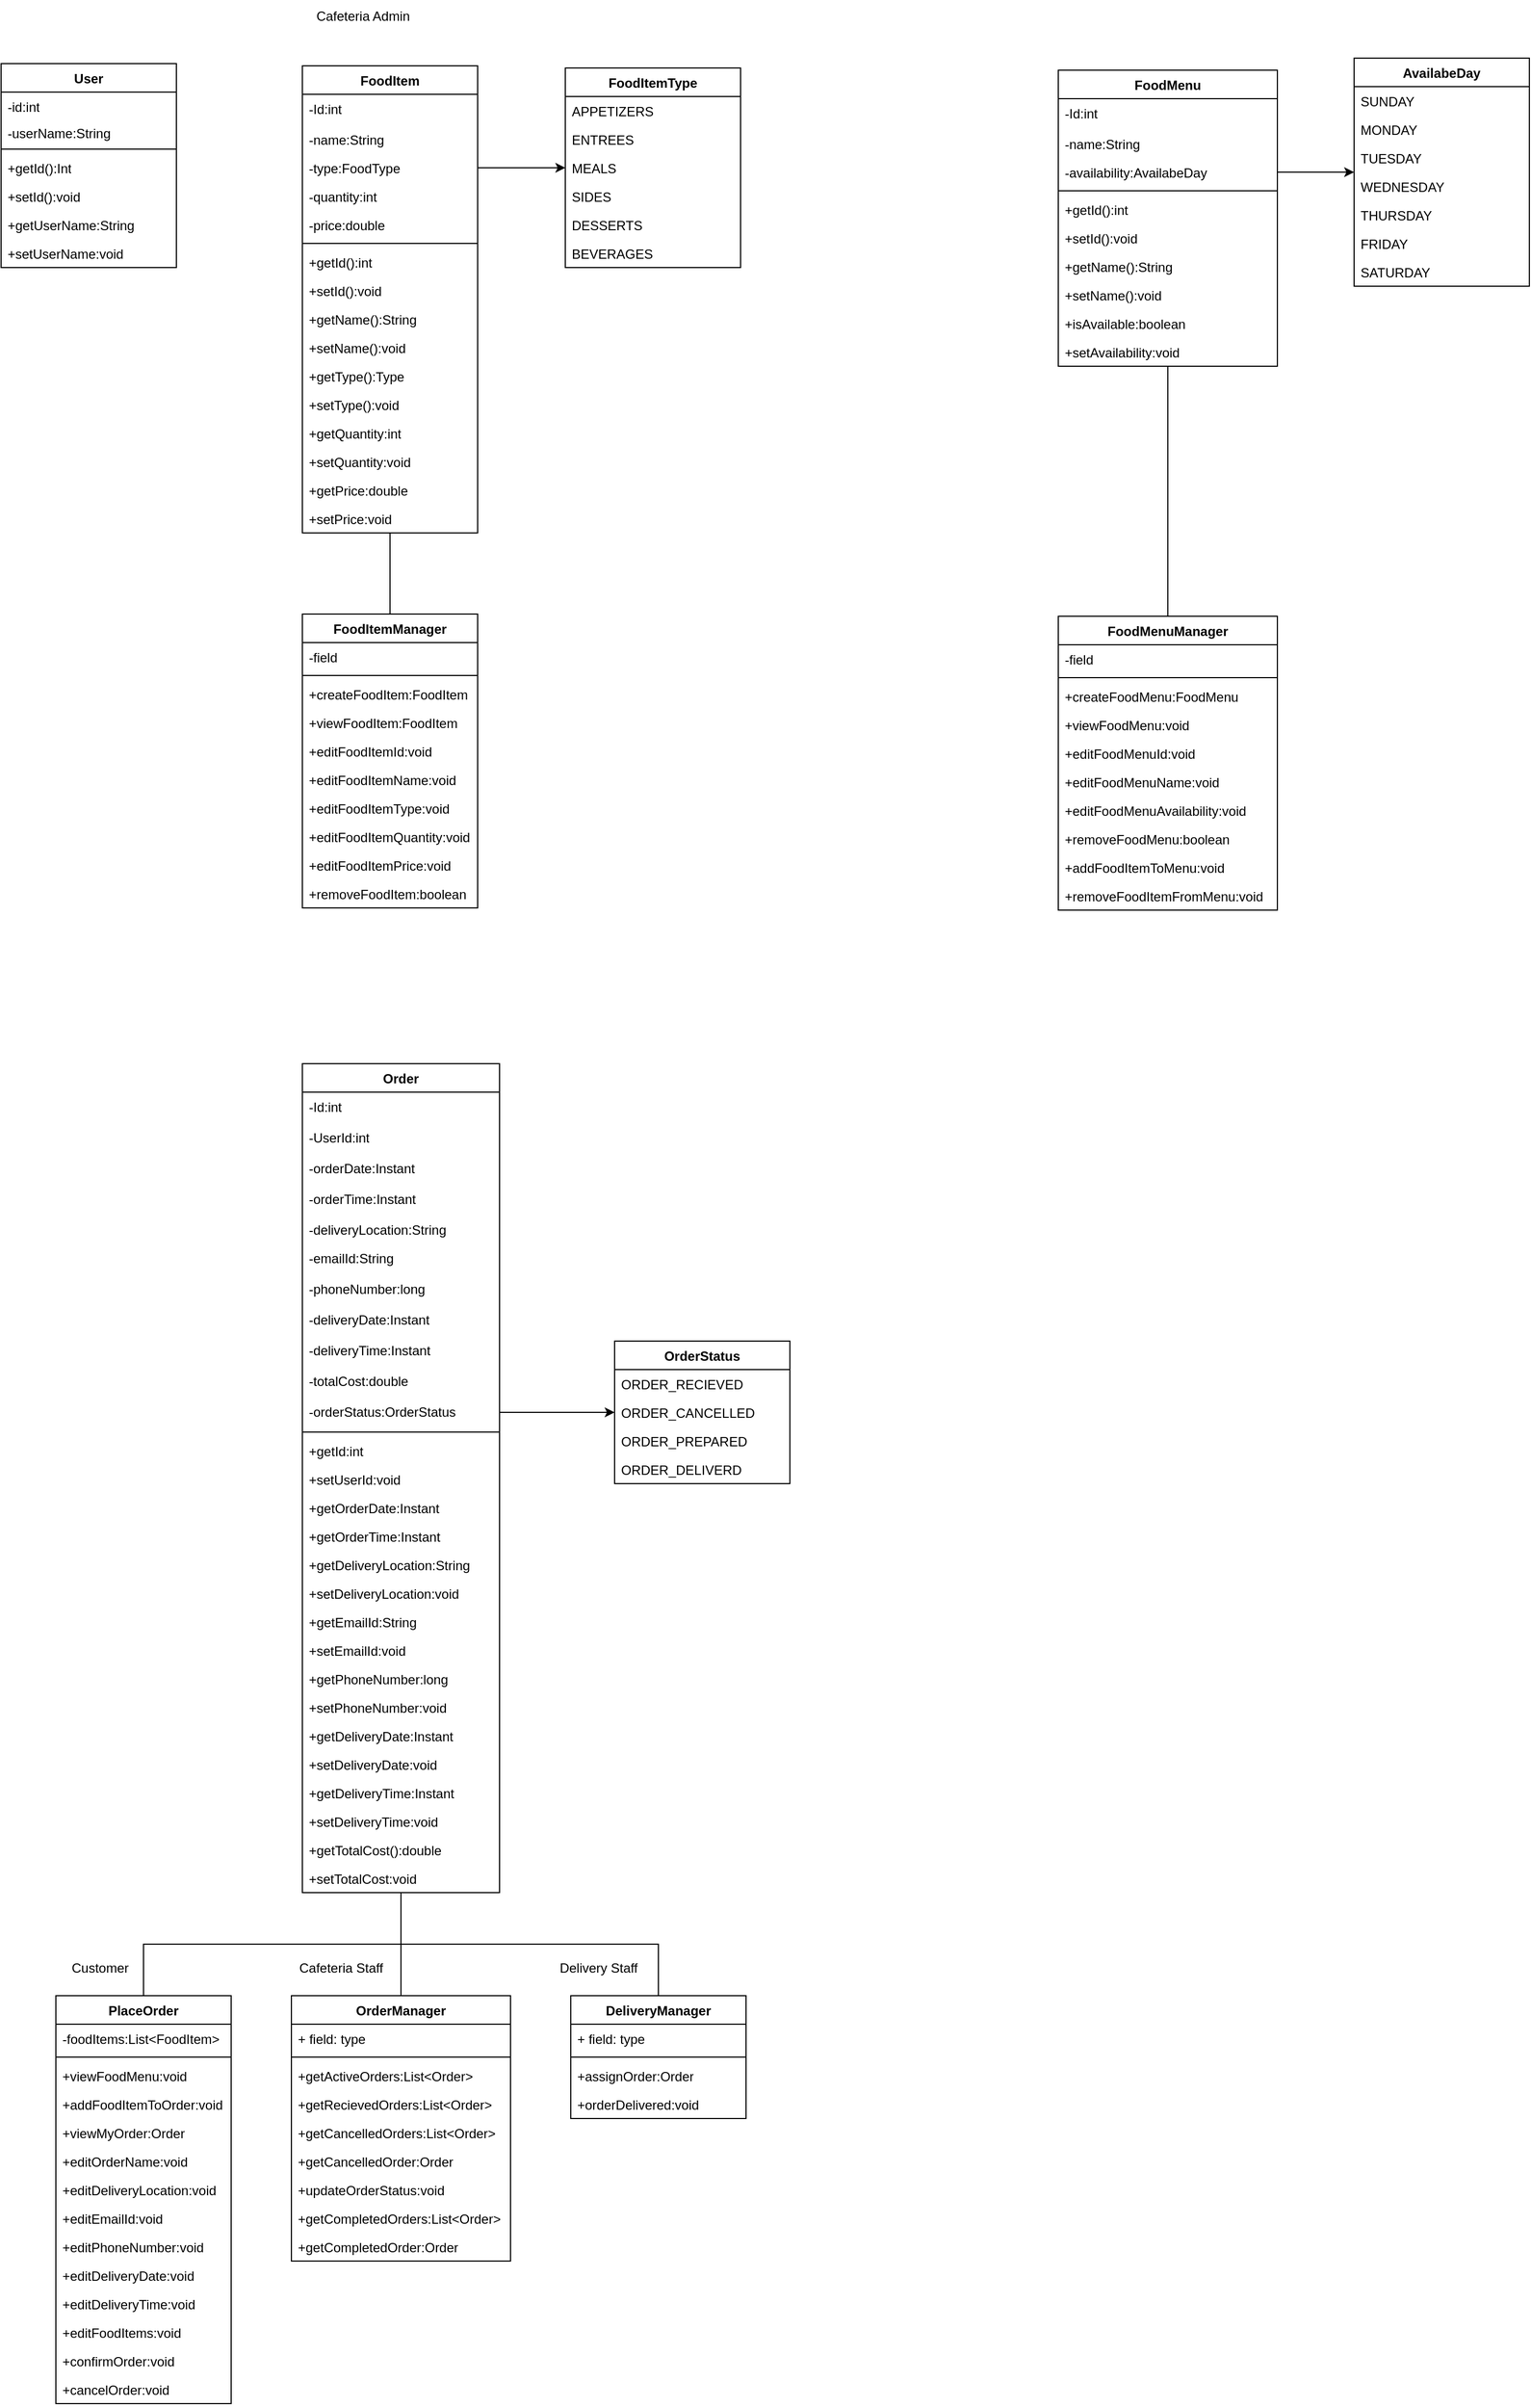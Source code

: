 <mxfile version="22.1.21" type="device" pages="4">
  <diagram name="ClassDiagram" id="p9Y9T4phwrzaKu6vCDfL">
    <mxGraphModel dx="1195" dy="703" grid="1" gridSize="10" guides="1" tooltips="1" connect="1" arrows="1" fold="1" page="1" pageScale="1" pageWidth="827" pageHeight="1169" math="0" shadow="0">
      <root>
        <mxCell id="0" />
        <mxCell id="1" parent="0" />
        <mxCell id="wKLZwY7ztb6qbdAIrqnW-5" value="FoodItem" style="swimlane;fontStyle=1;align=center;verticalAlign=top;childLayout=stackLayout;horizontal=1;startSize=26;horizontalStack=0;resizeParent=1;resizeParentMax=0;resizeLast=0;collapsible=1;marginBottom=0;whiteSpace=wrap;html=1;" parent="1" vertex="1">
          <mxGeometry x="335" y="180" width="160" height="426" as="geometry" />
        </mxCell>
        <mxCell id="wKLZwY7ztb6qbdAIrqnW-2" value="-Id:int" style="text;strokeColor=none;fillColor=none;align=left;verticalAlign=top;spacingLeft=4;spacingRight=4;overflow=hidden;rotatable=0;points=[[0,0.5],[1,0.5]];portConstraint=eastwest;whiteSpace=wrap;html=1;" parent="wKLZwY7ztb6qbdAIrqnW-5" vertex="1">
          <mxGeometry y="26" width="160" height="28" as="geometry" />
        </mxCell>
        <mxCell id="wKLZwY7ztb6qbdAIrqnW-3" value="-name:String" style="text;strokeColor=none;fillColor=none;align=left;verticalAlign=top;spacingLeft=4;spacingRight=4;overflow=hidden;rotatable=0;points=[[0,0.5],[1,0.5]];portConstraint=eastwest;whiteSpace=wrap;html=1;" parent="wKLZwY7ztb6qbdAIrqnW-5" vertex="1">
          <mxGeometry y="54" width="160" height="26" as="geometry" />
        </mxCell>
        <mxCell id="wKLZwY7ztb6qbdAIrqnW-4" value="-type:FoodType" style="text;strokeColor=none;fillColor=none;align=left;verticalAlign=top;spacingLeft=4;spacingRight=4;overflow=hidden;rotatable=0;points=[[0,0.5],[1,0.5]];portConstraint=eastwest;whiteSpace=wrap;html=1;" parent="wKLZwY7ztb6qbdAIrqnW-5" vertex="1">
          <mxGeometry y="80" width="160" height="26" as="geometry" />
        </mxCell>
        <mxCell id="wKLZwY7ztb6qbdAIrqnW-44" value="-quantity:int" style="text;strokeColor=none;fillColor=none;align=left;verticalAlign=top;spacingLeft=4;spacingRight=4;overflow=hidden;rotatable=0;points=[[0,0.5],[1,0.5]];portConstraint=eastwest;whiteSpace=wrap;html=1;" parent="wKLZwY7ztb6qbdAIrqnW-5" vertex="1">
          <mxGeometry y="106" width="160" height="26" as="geometry" />
        </mxCell>
        <mxCell id="wKLZwY7ztb6qbdAIrqnW-43" value="-price:double" style="text;strokeColor=none;fillColor=none;align=left;verticalAlign=top;spacingLeft=4;spacingRight=4;overflow=hidden;rotatable=0;points=[[0,0.5],[1,0.5]];portConstraint=eastwest;whiteSpace=wrap;html=1;" parent="wKLZwY7ztb6qbdAIrqnW-5" vertex="1">
          <mxGeometry y="132" width="160" height="26" as="geometry" />
        </mxCell>
        <mxCell id="wKLZwY7ztb6qbdAIrqnW-7" value="" style="line;strokeWidth=1;fillColor=none;align=left;verticalAlign=middle;spacingTop=-1;spacingLeft=3;spacingRight=3;rotatable=0;labelPosition=right;points=[];portConstraint=eastwest;strokeColor=inherit;" parent="wKLZwY7ztb6qbdAIrqnW-5" vertex="1">
          <mxGeometry y="158" width="160" height="8" as="geometry" />
        </mxCell>
        <mxCell id="wKLZwY7ztb6qbdAIrqnW-10" value="+getId():int" style="text;strokeColor=none;fillColor=none;align=left;verticalAlign=top;spacingLeft=4;spacingRight=4;overflow=hidden;rotatable=0;points=[[0,0.5],[1,0.5]];portConstraint=eastwest;whiteSpace=wrap;html=1;" parent="wKLZwY7ztb6qbdAIrqnW-5" vertex="1">
          <mxGeometry y="166" width="160" height="26" as="geometry" />
        </mxCell>
        <mxCell id="wKLZwY7ztb6qbdAIrqnW-8" value="+setId():void" style="text;strokeColor=none;fillColor=none;align=left;verticalAlign=top;spacingLeft=4;spacingRight=4;overflow=hidden;rotatable=0;points=[[0,0.5],[1,0.5]];portConstraint=eastwest;whiteSpace=wrap;html=1;" parent="wKLZwY7ztb6qbdAIrqnW-5" vertex="1">
          <mxGeometry y="192" width="160" height="26" as="geometry" />
        </mxCell>
        <mxCell id="wKLZwY7ztb6qbdAIrqnW-9" value="+getName():String" style="text;strokeColor=none;fillColor=none;align=left;verticalAlign=top;spacingLeft=4;spacingRight=4;overflow=hidden;rotatable=0;points=[[0,0.5],[1,0.5]];portConstraint=eastwest;whiteSpace=wrap;html=1;" parent="wKLZwY7ztb6qbdAIrqnW-5" vertex="1">
          <mxGeometry y="218" width="160" height="26" as="geometry" />
        </mxCell>
        <mxCell id="wKLZwY7ztb6qbdAIrqnW-11" value="+setName():void" style="text;strokeColor=none;fillColor=none;align=left;verticalAlign=top;spacingLeft=4;spacingRight=4;overflow=hidden;rotatable=0;points=[[0,0.5],[1,0.5]];portConstraint=eastwest;whiteSpace=wrap;html=1;" parent="wKLZwY7ztb6qbdAIrqnW-5" vertex="1">
          <mxGeometry y="244" width="160" height="26" as="geometry" />
        </mxCell>
        <mxCell id="wKLZwY7ztb6qbdAIrqnW-12" value="+getType():Type" style="text;strokeColor=none;fillColor=none;align=left;verticalAlign=top;spacingLeft=4;spacingRight=4;overflow=hidden;rotatable=0;points=[[0,0.5],[1,0.5]];portConstraint=eastwest;whiteSpace=wrap;html=1;" parent="wKLZwY7ztb6qbdAIrqnW-5" vertex="1">
          <mxGeometry y="270" width="160" height="26" as="geometry" />
        </mxCell>
        <mxCell id="wKLZwY7ztb6qbdAIrqnW-13" value="+setType():void" style="text;strokeColor=none;fillColor=none;align=left;verticalAlign=top;spacingLeft=4;spacingRight=4;overflow=hidden;rotatable=0;points=[[0,0.5],[1,0.5]];portConstraint=eastwest;whiteSpace=wrap;html=1;" parent="wKLZwY7ztb6qbdAIrqnW-5" vertex="1">
          <mxGeometry y="296" width="160" height="26" as="geometry" />
        </mxCell>
        <mxCell id="cqZFV453CtBIBpehcWfN-1" value="+getQuantity:int" style="text;strokeColor=none;fillColor=none;align=left;verticalAlign=top;spacingLeft=4;spacingRight=4;overflow=hidden;rotatable=0;points=[[0,0.5],[1,0.5]];portConstraint=eastwest;whiteSpace=wrap;html=1;" parent="wKLZwY7ztb6qbdAIrqnW-5" vertex="1">
          <mxGeometry y="322" width="160" height="26" as="geometry" />
        </mxCell>
        <mxCell id="cqZFV453CtBIBpehcWfN-2" value="+setQuantity:void" style="text;strokeColor=none;fillColor=none;align=left;verticalAlign=top;spacingLeft=4;spacingRight=4;overflow=hidden;rotatable=0;points=[[0,0.5],[1,0.5]];portConstraint=eastwest;whiteSpace=wrap;html=1;" parent="wKLZwY7ztb6qbdAIrqnW-5" vertex="1">
          <mxGeometry y="348" width="160" height="26" as="geometry" />
        </mxCell>
        <mxCell id="cqZFV453CtBIBpehcWfN-3" value="+getPrice:double" style="text;strokeColor=none;fillColor=none;align=left;verticalAlign=top;spacingLeft=4;spacingRight=4;overflow=hidden;rotatable=0;points=[[0,0.5],[1,0.5]];portConstraint=eastwest;whiteSpace=wrap;html=1;" parent="wKLZwY7ztb6qbdAIrqnW-5" vertex="1">
          <mxGeometry y="374" width="160" height="26" as="geometry" />
        </mxCell>
        <mxCell id="cqZFV453CtBIBpehcWfN-4" value="+setPrice:void" style="text;strokeColor=none;fillColor=none;align=left;verticalAlign=top;spacingLeft=4;spacingRight=4;overflow=hidden;rotatable=0;points=[[0,0.5],[1,0.5]];portConstraint=eastwest;whiteSpace=wrap;html=1;" parent="wKLZwY7ztb6qbdAIrqnW-5" vertex="1">
          <mxGeometry y="400" width="160" height="26" as="geometry" />
        </mxCell>
        <mxCell id="wKLZwY7ztb6qbdAIrqnW-40" style="edgeStyle=orthogonalEdgeStyle;rounded=0;orthogonalLoop=1;jettySize=auto;html=1;exitX=0.5;exitY=0;exitDx=0;exitDy=0;entryX=0.5;entryY=1;entryDx=0;entryDy=0;endArrow=none;endFill=0;" parent="1" source="wKLZwY7ztb6qbdAIrqnW-14" target="wKLZwY7ztb6qbdAIrqnW-5" edge="1">
          <mxGeometry relative="1" as="geometry" />
        </mxCell>
        <mxCell id="wKLZwY7ztb6qbdAIrqnW-14" value="FoodItemManager" style="swimlane;fontStyle=1;align=center;verticalAlign=top;childLayout=stackLayout;horizontal=1;startSize=26;horizontalStack=0;resizeParent=1;resizeParentMax=0;resizeLast=0;collapsible=1;marginBottom=0;whiteSpace=wrap;html=1;" parent="1" vertex="1">
          <mxGeometry x="335" y="680" width="160" height="268" as="geometry" />
        </mxCell>
        <mxCell id="wKLZwY7ztb6qbdAIrqnW-15" value="-field" style="text;strokeColor=none;fillColor=none;align=left;verticalAlign=top;spacingLeft=4;spacingRight=4;overflow=hidden;rotatable=0;points=[[0,0.5],[1,0.5]];portConstraint=eastwest;whiteSpace=wrap;html=1;" parent="wKLZwY7ztb6qbdAIrqnW-14" vertex="1">
          <mxGeometry y="26" width="160" height="26" as="geometry" />
        </mxCell>
        <mxCell id="wKLZwY7ztb6qbdAIrqnW-16" value="" style="line;strokeWidth=1;fillColor=none;align=left;verticalAlign=middle;spacingTop=-1;spacingLeft=3;spacingRight=3;rotatable=0;labelPosition=right;points=[];portConstraint=eastwest;strokeColor=inherit;" parent="wKLZwY7ztb6qbdAIrqnW-14" vertex="1">
          <mxGeometry y="52" width="160" height="8" as="geometry" />
        </mxCell>
        <mxCell id="wKLZwY7ztb6qbdAIrqnW-17" value="+createFoodItem:FoodItem" style="text;strokeColor=none;fillColor=none;align=left;verticalAlign=top;spacingLeft=4;spacingRight=4;overflow=hidden;rotatable=0;points=[[0,0.5],[1,0.5]];portConstraint=eastwest;whiteSpace=wrap;html=1;" parent="wKLZwY7ztb6qbdAIrqnW-14" vertex="1">
          <mxGeometry y="60" width="160" height="26" as="geometry" />
        </mxCell>
        <mxCell id="vvQAfCvGzEiuaMecJXLH-26" value="+viewFoodItem:FoodItem" style="text;strokeColor=none;fillColor=none;align=left;verticalAlign=top;spacingLeft=4;spacingRight=4;overflow=hidden;rotatable=0;points=[[0,0.5],[1,0.5]];portConstraint=eastwest;whiteSpace=wrap;html=1;" parent="wKLZwY7ztb6qbdAIrqnW-14" vertex="1">
          <mxGeometry y="86" width="160" height="26" as="geometry" />
        </mxCell>
        <mxCell id="vvQAfCvGzEiuaMecJXLH-28" value="+editFoodItemId:void" style="text;strokeColor=none;fillColor=none;align=left;verticalAlign=top;spacingLeft=4;spacingRight=4;overflow=hidden;rotatable=0;points=[[0,0.5],[1,0.5]];portConstraint=eastwest;whiteSpace=wrap;html=1;" parent="wKLZwY7ztb6qbdAIrqnW-14" vertex="1">
          <mxGeometry y="112" width="160" height="26" as="geometry" />
        </mxCell>
        <mxCell id="vvQAfCvGzEiuaMecJXLH-33" value="+editFoodItemName:void" style="text;strokeColor=none;fillColor=none;align=left;verticalAlign=top;spacingLeft=4;spacingRight=4;overflow=hidden;rotatable=0;points=[[0,0.5],[1,0.5]];portConstraint=eastwest;whiteSpace=wrap;html=1;" parent="wKLZwY7ztb6qbdAIrqnW-14" vertex="1">
          <mxGeometry y="138" width="160" height="26" as="geometry" />
        </mxCell>
        <mxCell id="vvQAfCvGzEiuaMecJXLH-34" value="+editFoodItemType:void" style="text;strokeColor=none;fillColor=none;align=left;verticalAlign=top;spacingLeft=4;spacingRight=4;overflow=hidden;rotatable=0;points=[[0,0.5],[1,0.5]];portConstraint=eastwest;whiteSpace=wrap;html=1;" parent="wKLZwY7ztb6qbdAIrqnW-14" vertex="1">
          <mxGeometry y="164" width="160" height="26" as="geometry" />
        </mxCell>
        <mxCell id="vvQAfCvGzEiuaMecJXLH-35" value="+editFoodItemQuantity:void" style="text;strokeColor=none;fillColor=none;align=left;verticalAlign=top;spacingLeft=4;spacingRight=4;overflow=hidden;rotatable=0;points=[[0,0.5],[1,0.5]];portConstraint=eastwest;whiteSpace=wrap;html=1;" parent="wKLZwY7ztb6qbdAIrqnW-14" vertex="1">
          <mxGeometry y="190" width="160" height="26" as="geometry" />
        </mxCell>
        <mxCell id="vvQAfCvGzEiuaMecJXLH-36" value="+editFoodItemPrice:void" style="text;strokeColor=none;fillColor=none;align=left;verticalAlign=top;spacingLeft=4;spacingRight=4;overflow=hidden;rotatable=0;points=[[0,0.5],[1,0.5]];portConstraint=eastwest;whiteSpace=wrap;html=1;" parent="wKLZwY7ztb6qbdAIrqnW-14" vertex="1">
          <mxGeometry y="216" width="160" height="26" as="geometry" />
        </mxCell>
        <mxCell id="vvQAfCvGzEiuaMecJXLH-27" value="+removeFoodItem:boolean" style="text;strokeColor=none;fillColor=none;align=left;verticalAlign=top;spacingLeft=4;spacingRight=4;overflow=hidden;rotatable=0;points=[[0,0.5],[1,0.5]];portConstraint=eastwest;whiteSpace=wrap;html=1;" parent="wKLZwY7ztb6qbdAIrqnW-14" vertex="1">
          <mxGeometry y="242" width="160" height="26" as="geometry" />
        </mxCell>
        <mxCell id="vvQAfCvGzEiuaMecJXLH-23" style="edgeStyle=orthogonalEdgeStyle;rounded=0;orthogonalLoop=1;jettySize=auto;html=1;exitX=0.5;exitY=0;exitDx=0;exitDy=0;entryX=0.5;entryY=1;entryDx=0;entryDy=0;endArrow=none;endFill=0;" parent="1" source="wKLZwY7ztb6qbdAIrqnW-18" target="vvQAfCvGzEiuaMecJXLH-1" edge="1">
          <mxGeometry relative="1" as="geometry" />
        </mxCell>
        <mxCell id="wKLZwY7ztb6qbdAIrqnW-18" value="FoodMenuManager" style="swimlane;fontStyle=1;align=center;verticalAlign=top;childLayout=stackLayout;horizontal=1;startSize=26;horizontalStack=0;resizeParent=1;resizeParentMax=0;resizeLast=0;collapsible=1;marginBottom=0;whiteSpace=wrap;html=1;" parent="1" vertex="1">
          <mxGeometry x="1025" y="682" width="200" height="268" as="geometry" />
        </mxCell>
        <mxCell id="vvQAfCvGzEiuaMecJXLH-48" value="-field" style="text;strokeColor=none;fillColor=none;align=left;verticalAlign=top;spacingLeft=4;spacingRight=4;overflow=hidden;rotatable=0;points=[[0,0.5],[1,0.5]];portConstraint=eastwest;whiteSpace=wrap;html=1;" parent="wKLZwY7ztb6qbdAIrqnW-18" vertex="1">
          <mxGeometry y="26" width="200" height="26" as="geometry" />
        </mxCell>
        <mxCell id="wKLZwY7ztb6qbdAIrqnW-20" value="" style="line;strokeWidth=1;fillColor=none;align=left;verticalAlign=middle;spacingTop=-1;spacingLeft=3;spacingRight=3;rotatable=0;labelPosition=right;points=[];portConstraint=eastwest;strokeColor=inherit;" parent="wKLZwY7ztb6qbdAIrqnW-18" vertex="1">
          <mxGeometry y="52" width="200" height="8" as="geometry" />
        </mxCell>
        <mxCell id="wKLZwY7ztb6qbdAIrqnW-21" value="+createFoodMenu:FoodMenu" style="text;strokeColor=none;fillColor=none;align=left;verticalAlign=top;spacingLeft=4;spacingRight=4;overflow=hidden;rotatable=0;points=[[0,0.5],[1,0.5]];portConstraint=eastwest;whiteSpace=wrap;html=1;" parent="wKLZwY7ztb6qbdAIrqnW-18" vertex="1">
          <mxGeometry y="60" width="200" height="26" as="geometry" />
        </mxCell>
        <mxCell id="vvQAfCvGzEiuaMecJXLH-30" value="+viewFoodMenu:void" style="text;strokeColor=none;fillColor=none;align=left;verticalAlign=top;spacingLeft=4;spacingRight=4;overflow=hidden;rotatable=0;points=[[0,0.5],[1,0.5]];portConstraint=eastwest;whiteSpace=wrap;html=1;" parent="wKLZwY7ztb6qbdAIrqnW-18" vertex="1">
          <mxGeometry y="86" width="200" height="26" as="geometry" />
        </mxCell>
        <mxCell id="vvQAfCvGzEiuaMecJXLH-31" value="+editFoodMenuId:void" style="text;strokeColor=none;fillColor=none;align=left;verticalAlign=top;spacingLeft=4;spacingRight=4;overflow=hidden;rotatable=0;points=[[0,0.5],[1,0.5]];portConstraint=eastwest;whiteSpace=wrap;html=1;" parent="wKLZwY7ztb6qbdAIrqnW-18" vertex="1">
          <mxGeometry y="112" width="200" height="26" as="geometry" />
        </mxCell>
        <mxCell id="vvQAfCvGzEiuaMecJXLH-37" value="+editFoodMenuName:void" style="text;strokeColor=none;fillColor=none;align=left;verticalAlign=top;spacingLeft=4;spacingRight=4;overflow=hidden;rotatable=0;points=[[0,0.5],[1,0.5]];portConstraint=eastwest;whiteSpace=wrap;html=1;" parent="wKLZwY7ztb6qbdAIrqnW-18" vertex="1">
          <mxGeometry y="138" width="200" height="26" as="geometry" />
        </mxCell>
        <mxCell id="vvQAfCvGzEiuaMecJXLH-39" value="+editFoodMenuAvailability:void" style="text;strokeColor=none;fillColor=none;align=left;verticalAlign=top;spacingLeft=4;spacingRight=4;overflow=hidden;rotatable=0;points=[[0,0.5],[1,0.5]];portConstraint=eastwest;whiteSpace=wrap;html=1;" parent="wKLZwY7ztb6qbdAIrqnW-18" vertex="1">
          <mxGeometry y="164" width="200" height="26" as="geometry" />
        </mxCell>
        <mxCell id="vvQAfCvGzEiuaMecJXLH-32" value="+removeFoodMenu:boolean" style="text;strokeColor=none;fillColor=none;align=left;verticalAlign=top;spacingLeft=4;spacingRight=4;overflow=hidden;rotatable=0;points=[[0,0.5],[1,0.5]];portConstraint=eastwest;whiteSpace=wrap;html=1;" parent="wKLZwY7ztb6qbdAIrqnW-18" vertex="1">
          <mxGeometry y="190" width="200" height="26" as="geometry" />
        </mxCell>
        <mxCell id="vvQAfCvGzEiuaMecJXLH-44" value="+addFoodItemToMenu:void" style="text;strokeColor=none;fillColor=none;align=left;verticalAlign=top;spacingLeft=4;spacingRight=4;overflow=hidden;rotatable=0;points=[[0,0.5],[1,0.5]];portConstraint=eastwest;whiteSpace=wrap;html=1;" parent="wKLZwY7ztb6qbdAIrqnW-18" vertex="1">
          <mxGeometry y="216" width="200" height="26" as="geometry" />
        </mxCell>
        <mxCell id="vvQAfCvGzEiuaMecJXLH-45" value="+removeFoodItemFromMenu:void" style="text;strokeColor=none;fillColor=none;align=left;verticalAlign=top;spacingLeft=4;spacingRight=4;overflow=hidden;rotatable=0;points=[[0,0.5],[1,0.5]];portConstraint=eastwest;whiteSpace=wrap;html=1;" parent="wKLZwY7ztb6qbdAIrqnW-18" vertex="1">
          <mxGeometry y="242" width="200" height="26" as="geometry" />
        </mxCell>
        <mxCell id="l-knVf1chPhbGs4duyBC-9" style="edgeStyle=orthogonalEdgeStyle;rounded=0;orthogonalLoop=1;jettySize=auto;html=1;exitX=0.5;exitY=0;exitDx=0;exitDy=0;entryX=0.5;entryY=1;entryDx=0;entryDy=0;endArrow=none;endFill=0;" parent="1" source="wKLZwY7ztb6qbdAIrqnW-22" target="vvQAfCvGzEiuaMecJXLH-40" edge="1">
          <mxGeometry relative="1" as="geometry" />
        </mxCell>
        <mxCell id="wKLZwY7ztb6qbdAIrqnW-22" value="OrderManager" style="swimlane;fontStyle=1;align=center;verticalAlign=top;childLayout=stackLayout;horizontal=1;startSize=26;horizontalStack=0;resizeParent=1;resizeParentMax=0;resizeLast=0;collapsible=1;marginBottom=0;whiteSpace=wrap;html=1;" parent="1" vertex="1">
          <mxGeometry x="325" y="1940" width="200" height="242" as="geometry" />
        </mxCell>
        <mxCell id="wKLZwY7ztb6qbdAIrqnW-23" value="+ field: type" style="text;strokeColor=none;fillColor=none;align=left;verticalAlign=top;spacingLeft=4;spacingRight=4;overflow=hidden;rotatable=0;points=[[0,0.5],[1,0.5]];portConstraint=eastwest;whiteSpace=wrap;html=1;" parent="wKLZwY7ztb6qbdAIrqnW-22" vertex="1">
          <mxGeometry y="26" width="200" height="26" as="geometry" />
        </mxCell>
        <mxCell id="wKLZwY7ztb6qbdAIrqnW-24" value="" style="line;strokeWidth=1;fillColor=none;align=left;verticalAlign=middle;spacingTop=-1;spacingLeft=3;spacingRight=3;rotatable=0;labelPosition=right;points=[];portConstraint=eastwest;strokeColor=inherit;" parent="wKLZwY7ztb6qbdAIrqnW-22" vertex="1">
          <mxGeometry y="52" width="200" height="8" as="geometry" />
        </mxCell>
        <mxCell id="wKLZwY7ztb6qbdAIrqnW-25" value="+getActiveOrders:List&amp;lt;Order&amp;gt;" style="text;strokeColor=none;fillColor=none;align=left;verticalAlign=top;spacingLeft=4;spacingRight=4;overflow=hidden;rotatable=0;points=[[0,0.5],[1,0.5]];portConstraint=eastwest;whiteSpace=wrap;html=1;" parent="wKLZwY7ztb6qbdAIrqnW-22" vertex="1">
          <mxGeometry y="60" width="200" height="26" as="geometry" />
        </mxCell>
        <mxCell id="vvQAfCvGzEiuaMecJXLH-77" value="+getRecievedOrders:List&amp;lt;Order&amp;gt;" style="text;strokeColor=none;fillColor=none;align=left;verticalAlign=top;spacingLeft=4;spacingRight=4;overflow=hidden;rotatable=0;points=[[0,0.5],[1,0.5]];portConstraint=eastwest;whiteSpace=wrap;html=1;" parent="wKLZwY7ztb6qbdAIrqnW-22" vertex="1">
          <mxGeometry y="86" width="200" height="26" as="geometry" />
        </mxCell>
        <mxCell id="vvQAfCvGzEiuaMecJXLH-89" value="+getCancelledOrders:List&amp;lt;Order&amp;gt;" style="text;strokeColor=none;fillColor=none;align=left;verticalAlign=top;spacingLeft=4;spacingRight=4;overflow=hidden;rotatable=0;points=[[0,0.5],[1,0.5]];portConstraint=eastwest;whiteSpace=wrap;html=1;" parent="wKLZwY7ztb6qbdAIrqnW-22" vertex="1">
          <mxGeometry y="112" width="200" height="26" as="geometry" />
        </mxCell>
        <mxCell id="vvQAfCvGzEiuaMecJXLH-90" value="+getCancelledOrder:Order" style="text;strokeColor=none;fillColor=none;align=left;verticalAlign=top;spacingLeft=4;spacingRight=4;overflow=hidden;rotatable=0;points=[[0,0.5],[1,0.5]];portConstraint=eastwest;whiteSpace=wrap;html=1;" parent="wKLZwY7ztb6qbdAIrqnW-22" vertex="1">
          <mxGeometry y="138" width="200" height="26" as="geometry" />
        </mxCell>
        <mxCell id="vvQAfCvGzEiuaMecJXLH-86" value="+updateOrderStatus:void" style="text;strokeColor=none;fillColor=none;align=left;verticalAlign=top;spacingLeft=4;spacingRight=4;overflow=hidden;rotatable=0;points=[[0,0.5],[1,0.5]];portConstraint=eastwest;whiteSpace=wrap;html=1;" parent="wKLZwY7ztb6qbdAIrqnW-22" vertex="1">
          <mxGeometry y="164" width="200" height="26" as="geometry" />
        </mxCell>
        <mxCell id="vvQAfCvGzEiuaMecJXLH-91" value="+getCompletedOrders:List&amp;lt;Order&amp;gt;" style="text;strokeColor=none;fillColor=none;align=left;verticalAlign=top;spacingLeft=4;spacingRight=4;overflow=hidden;rotatable=0;points=[[0,0.5],[1,0.5]];portConstraint=eastwest;whiteSpace=wrap;html=1;" parent="wKLZwY7ztb6qbdAIrqnW-22" vertex="1">
          <mxGeometry y="190" width="200" height="26" as="geometry" />
        </mxCell>
        <mxCell id="vvQAfCvGzEiuaMecJXLH-92" value="+getCompletedOrder:Order" style="text;strokeColor=none;fillColor=none;align=left;verticalAlign=top;spacingLeft=4;spacingRight=4;overflow=hidden;rotatable=0;points=[[0,0.5],[1,0.5]];portConstraint=eastwest;whiteSpace=wrap;html=1;" parent="wKLZwY7ztb6qbdAIrqnW-22" vertex="1">
          <mxGeometry y="216" width="200" height="26" as="geometry" />
        </mxCell>
        <mxCell id="wKLZwY7ztb6qbdAIrqnW-31" value="FoodItemType" style="swimlane;fontStyle=1;align=center;verticalAlign=top;childLayout=stackLayout;horizontal=1;startSize=26;horizontalStack=0;resizeParent=1;resizeParentMax=0;resizeLast=0;collapsible=1;marginBottom=0;whiteSpace=wrap;html=1;" parent="1" vertex="1">
          <mxGeometry x="575" y="182" width="160" height="182" as="geometry">
            <mxRectangle x="360" y="160" width="100" height="30" as="alternateBounds" />
          </mxGeometry>
        </mxCell>
        <mxCell id="vvQAfCvGzEiuaMecJXLH-115" value="APPETIZERS" style="text;strokeColor=none;fillColor=none;align=left;verticalAlign=top;spacingLeft=4;spacingRight=4;overflow=hidden;rotatable=0;points=[[0,0.5],[1,0.5]];portConstraint=eastwest;whiteSpace=wrap;html=1;" parent="wKLZwY7ztb6qbdAIrqnW-31" vertex="1">
          <mxGeometry y="26" width="160" height="26" as="geometry" />
        </mxCell>
        <mxCell id="vvQAfCvGzEiuaMecJXLH-116" value="ENTREES" style="text;strokeColor=none;fillColor=none;align=left;verticalAlign=top;spacingLeft=4;spacingRight=4;overflow=hidden;rotatable=0;points=[[0,0.5],[1,0.5]];portConstraint=eastwest;whiteSpace=wrap;html=1;" parent="wKLZwY7ztb6qbdAIrqnW-31" vertex="1">
          <mxGeometry y="52" width="160" height="26" as="geometry" />
        </mxCell>
        <mxCell id="wKLZwY7ztb6qbdAIrqnW-32" value="MEALS" style="text;strokeColor=none;fillColor=none;align=left;verticalAlign=top;spacingLeft=4;spacingRight=4;overflow=hidden;rotatable=0;points=[[0,0.5],[1,0.5]];portConstraint=eastwest;whiteSpace=wrap;html=1;" parent="wKLZwY7ztb6qbdAIrqnW-31" vertex="1">
          <mxGeometry y="78" width="160" height="26" as="geometry" />
        </mxCell>
        <mxCell id="vvQAfCvGzEiuaMecJXLH-128" value="SIDES" style="text;strokeColor=none;fillColor=none;align=left;verticalAlign=top;spacingLeft=4;spacingRight=4;overflow=hidden;rotatable=0;points=[[0,0.5],[1,0.5]];portConstraint=eastwest;whiteSpace=wrap;html=1;" parent="wKLZwY7ztb6qbdAIrqnW-31" vertex="1">
          <mxGeometry y="104" width="160" height="26" as="geometry" />
        </mxCell>
        <mxCell id="vvQAfCvGzEiuaMecJXLH-117" value="DESSERTS" style="text;strokeColor=none;fillColor=none;align=left;verticalAlign=top;spacingLeft=4;spacingRight=4;overflow=hidden;rotatable=0;points=[[0,0.5],[1,0.5]];portConstraint=eastwest;whiteSpace=wrap;html=1;" parent="wKLZwY7ztb6qbdAIrqnW-31" vertex="1">
          <mxGeometry y="130" width="160" height="26" as="geometry" />
        </mxCell>
        <mxCell id="vvQAfCvGzEiuaMecJXLH-127" value="BEVERAGES" style="text;strokeColor=none;fillColor=none;align=left;verticalAlign=top;spacingLeft=4;spacingRight=4;overflow=hidden;rotatable=0;points=[[0,0.5],[1,0.5]];portConstraint=eastwest;whiteSpace=wrap;html=1;" parent="wKLZwY7ztb6qbdAIrqnW-31" vertex="1">
          <mxGeometry y="156" width="160" height="26" as="geometry" />
        </mxCell>
        <mxCell id="vvQAfCvGzEiuaMecJXLH-1" value="FoodMenu" style="swimlane;fontStyle=1;align=center;verticalAlign=top;childLayout=stackLayout;horizontal=1;startSize=26;horizontalStack=0;resizeParent=1;resizeParentMax=0;resizeLast=0;collapsible=1;marginBottom=0;whiteSpace=wrap;html=1;" parent="1" vertex="1">
          <mxGeometry x="1025" y="184" width="200" height="270" as="geometry" />
        </mxCell>
        <mxCell id="vvQAfCvGzEiuaMecJXLH-2" value="-Id:int" style="text;strokeColor=none;fillColor=none;align=left;verticalAlign=top;spacingLeft=4;spacingRight=4;overflow=hidden;rotatable=0;points=[[0,0.5],[1,0.5]];portConstraint=eastwest;whiteSpace=wrap;html=1;" parent="vvQAfCvGzEiuaMecJXLH-1" vertex="1">
          <mxGeometry y="26" width="200" height="28" as="geometry" />
        </mxCell>
        <mxCell id="vvQAfCvGzEiuaMecJXLH-3" value="-name:String" style="text;strokeColor=none;fillColor=none;align=left;verticalAlign=top;spacingLeft=4;spacingRight=4;overflow=hidden;rotatable=0;points=[[0,0.5],[1,0.5]];portConstraint=eastwest;whiteSpace=wrap;html=1;" parent="vvQAfCvGzEiuaMecJXLH-1" vertex="1">
          <mxGeometry y="54" width="200" height="26" as="geometry" />
        </mxCell>
        <mxCell id="vvQAfCvGzEiuaMecJXLH-4" value="-availability:AvailabeDay" style="text;strokeColor=none;fillColor=none;align=left;verticalAlign=top;spacingLeft=4;spacingRight=4;overflow=hidden;rotatable=0;points=[[0,0.5],[1,0.5]];portConstraint=eastwest;whiteSpace=wrap;html=1;" parent="vvQAfCvGzEiuaMecJXLH-1" vertex="1">
          <mxGeometry y="80" width="200" height="26" as="geometry" />
        </mxCell>
        <mxCell id="vvQAfCvGzEiuaMecJXLH-7" value="" style="line;strokeWidth=1;fillColor=none;align=left;verticalAlign=middle;spacingTop=-1;spacingLeft=3;spacingRight=3;rotatable=0;labelPosition=right;points=[];portConstraint=eastwest;strokeColor=inherit;" parent="vvQAfCvGzEiuaMecJXLH-1" vertex="1">
          <mxGeometry y="106" width="200" height="8" as="geometry" />
        </mxCell>
        <mxCell id="vvQAfCvGzEiuaMecJXLH-8" value="+getId():int" style="text;strokeColor=none;fillColor=none;align=left;verticalAlign=top;spacingLeft=4;spacingRight=4;overflow=hidden;rotatable=0;points=[[0,0.5],[1,0.5]];portConstraint=eastwest;whiteSpace=wrap;html=1;" parent="vvQAfCvGzEiuaMecJXLH-1" vertex="1">
          <mxGeometry y="114" width="200" height="26" as="geometry" />
        </mxCell>
        <mxCell id="vvQAfCvGzEiuaMecJXLH-9" value="+setId():void" style="text;strokeColor=none;fillColor=none;align=left;verticalAlign=top;spacingLeft=4;spacingRight=4;overflow=hidden;rotatable=0;points=[[0,0.5],[1,0.5]];portConstraint=eastwest;whiteSpace=wrap;html=1;" parent="vvQAfCvGzEiuaMecJXLH-1" vertex="1">
          <mxGeometry y="140" width="200" height="26" as="geometry" />
        </mxCell>
        <mxCell id="vvQAfCvGzEiuaMecJXLH-10" value="+getName():String" style="text;strokeColor=none;fillColor=none;align=left;verticalAlign=top;spacingLeft=4;spacingRight=4;overflow=hidden;rotatable=0;points=[[0,0.5],[1,0.5]];portConstraint=eastwest;whiteSpace=wrap;html=1;" parent="vvQAfCvGzEiuaMecJXLH-1" vertex="1">
          <mxGeometry y="166" width="200" height="26" as="geometry" />
        </mxCell>
        <mxCell id="vvQAfCvGzEiuaMecJXLH-11" value="+setName():void" style="text;strokeColor=none;fillColor=none;align=left;verticalAlign=top;spacingLeft=4;spacingRight=4;overflow=hidden;rotatable=0;points=[[0,0.5],[1,0.5]];portConstraint=eastwest;whiteSpace=wrap;html=1;" parent="vvQAfCvGzEiuaMecJXLH-1" vertex="1">
          <mxGeometry y="192" width="200" height="26" as="geometry" />
        </mxCell>
        <mxCell id="vvQAfCvGzEiuaMecJXLH-13" value="+isAvailable:boolean" style="text;strokeColor=none;fillColor=none;align=left;verticalAlign=top;spacingLeft=4;spacingRight=4;overflow=hidden;rotatable=0;points=[[0,0.5],[1,0.5]];portConstraint=eastwest;whiteSpace=wrap;html=1;" parent="vvQAfCvGzEiuaMecJXLH-1" vertex="1">
          <mxGeometry y="218" width="200" height="26" as="geometry" />
        </mxCell>
        <mxCell id="vvQAfCvGzEiuaMecJXLH-38" value="+setAvailability:void" style="text;strokeColor=none;fillColor=none;align=left;verticalAlign=top;spacingLeft=4;spacingRight=4;overflow=hidden;rotatable=0;points=[[0,0.5],[1,0.5]];portConstraint=eastwest;whiteSpace=wrap;html=1;" parent="vvQAfCvGzEiuaMecJXLH-1" vertex="1">
          <mxGeometry y="244" width="200" height="26" as="geometry" />
        </mxCell>
        <mxCell id="vvQAfCvGzEiuaMecJXLH-40" value="Order" style="swimlane;fontStyle=1;align=center;verticalAlign=top;childLayout=stackLayout;horizontal=1;startSize=26;horizontalStack=0;resizeParent=1;resizeParentMax=0;resizeLast=0;collapsible=1;marginBottom=0;whiteSpace=wrap;html=1;" parent="1" vertex="1">
          <mxGeometry x="335" y="1090" width="180" height="756" as="geometry" />
        </mxCell>
        <mxCell id="vvQAfCvGzEiuaMecJXLH-46" value="-Id:int" style="text;strokeColor=none;fillColor=none;align=left;verticalAlign=top;spacingLeft=4;spacingRight=4;overflow=hidden;rotatable=0;points=[[0,0.5],[1,0.5]];portConstraint=eastwest;whiteSpace=wrap;html=1;" parent="vvQAfCvGzEiuaMecJXLH-40" vertex="1">
          <mxGeometry y="26" width="180" height="28" as="geometry" />
        </mxCell>
        <mxCell id="1Z3b3KpiDYNOQmNhvN_3-35" value="-UserId:int" style="text;strokeColor=none;fillColor=none;align=left;verticalAlign=top;spacingLeft=4;spacingRight=4;overflow=hidden;rotatable=0;points=[[0,0.5],[1,0.5]];portConstraint=eastwest;whiteSpace=wrap;html=1;" parent="vvQAfCvGzEiuaMecJXLH-40" vertex="1">
          <mxGeometry y="54" width="180" height="28" as="geometry" />
        </mxCell>
        <mxCell id="zGzCDWxbLoPHBfO8qO---2" value="-orderDate:Instant" style="text;strokeColor=none;fillColor=none;align=left;verticalAlign=top;spacingLeft=4;spacingRight=4;overflow=hidden;rotatable=0;points=[[0,0.5],[1,0.5]];portConstraint=eastwest;whiteSpace=wrap;html=1;" parent="vvQAfCvGzEiuaMecJXLH-40" vertex="1">
          <mxGeometry y="82" width="180" height="28" as="geometry" />
        </mxCell>
        <mxCell id="zGzCDWxbLoPHBfO8qO---3" value="-orderTime:Instant" style="text;strokeColor=none;fillColor=none;align=left;verticalAlign=top;spacingLeft=4;spacingRight=4;overflow=hidden;rotatable=0;points=[[0,0.5],[1,0.5]];portConstraint=eastwest;whiteSpace=wrap;html=1;" parent="vvQAfCvGzEiuaMecJXLH-40" vertex="1">
          <mxGeometry y="110" width="180" height="28" as="geometry" />
        </mxCell>
        <mxCell id="vvQAfCvGzEiuaMecJXLH-41" value="-deliveryLocation:String" style="text;strokeColor=none;fillColor=none;align=left;verticalAlign=top;spacingLeft=4;spacingRight=4;overflow=hidden;rotatable=0;points=[[0,0.5],[1,0.5]];portConstraint=eastwest;whiteSpace=wrap;html=1;" parent="vvQAfCvGzEiuaMecJXLH-40" vertex="1">
          <mxGeometry y="138" width="180" height="26" as="geometry" />
        </mxCell>
        <mxCell id="vvQAfCvGzEiuaMecJXLH-50" value="-emailId:String" style="text;strokeColor=none;fillColor=none;align=left;verticalAlign=top;spacingLeft=4;spacingRight=4;overflow=hidden;rotatable=0;points=[[0,0.5],[1,0.5]];portConstraint=eastwest;whiteSpace=wrap;html=1;" parent="vvQAfCvGzEiuaMecJXLH-40" vertex="1">
          <mxGeometry y="164" width="180" height="28" as="geometry" />
        </mxCell>
        <mxCell id="vvQAfCvGzEiuaMecJXLH-49" value="-phoneNumber:long" style="text;strokeColor=none;fillColor=none;align=left;verticalAlign=top;spacingLeft=4;spacingRight=4;overflow=hidden;rotatable=0;points=[[0,0.5],[1,0.5]];portConstraint=eastwest;whiteSpace=wrap;html=1;" parent="vvQAfCvGzEiuaMecJXLH-40" vertex="1">
          <mxGeometry y="192" width="180" height="28" as="geometry" />
        </mxCell>
        <mxCell id="vvQAfCvGzEiuaMecJXLH-51" value="-deliveryDate:Instant" style="text;strokeColor=none;fillColor=none;align=left;verticalAlign=top;spacingLeft=4;spacingRight=4;overflow=hidden;rotatable=0;points=[[0,0.5],[1,0.5]];portConstraint=eastwest;whiteSpace=wrap;html=1;" parent="vvQAfCvGzEiuaMecJXLH-40" vertex="1">
          <mxGeometry y="220" width="180" height="28" as="geometry" />
        </mxCell>
        <mxCell id="vvQAfCvGzEiuaMecJXLH-64" value="-deliveryTime:Instant" style="text;strokeColor=none;fillColor=none;align=left;verticalAlign=top;spacingLeft=4;spacingRight=4;overflow=hidden;rotatable=0;points=[[0,0.5],[1,0.5]];portConstraint=eastwest;whiteSpace=wrap;html=1;" parent="vvQAfCvGzEiuaMecJXLH-40" vertex="1">
          <mxGeometry y="248" width="180" height="28" as="geometry" />
        </mxCell>
        <mxCell id="vvQAfCvGzEiuaMecJXLH-68" value="-totalCost:double" style="text;strokeColor=none;fillColor=none;align=left;verticalAlign=top;spacingLeft=4;spacingRight=4;overflow=hidden;rotatable=0;points=[[0,0.5],[1,0.5]];portConstraint=eastwest;whiteSpace=wrap;html=1;" parent="vvQAfCvGzEiuaMecJXLH-40" vertex="1">
          <mxGeometry y="276" width="180" height="28" as="geometry" />
        </mxCell>
        <mxCell id="zGzCDWxbLoPHBfO8qO---1" value="-orderStatus:OrderStatus" style="text;strokeColor=none;fillColor=none;align=left;verticalAlign=top;spacingLeft=4;spacingRight=4;overflow=hidden;rotatable=0;points=[[0,0.5],[1,0.5]];portConstraint=eastwest;whiteSpace=wrap;html=1;" parent="vvQAfCvGzEiuaMecJXLH-40" vertex="1">
          <mxGeometry y="304" width="180" height="28" as="geometry" />
        </mxCell>
        <mxCell id="vvQAfCvGzEiuaMecJXLH-42" value="" style="line;strokeWidth=1;fillColor=none;align=left;verticalAlign=middle;spacingTop=-1;spacingLeft=3;spacingRight=3;rotatable=0;labelPosition=right;points=[];portConstraint=eastwest;strokeColor=inherit;" parent="vvQAfCvGzEiuaMecJXLH-40" vertex="1">
          <mxGeometry y="332" width="180" height="8" as="geometry" />
        </mxCell>
        <mxCell id="vvQAfCvGzEiuaMecJXLH-43" value="+getId:int" style="text;strokeColor=none;fillColor=none;align=left;verticalAlign=top;spacingLeft=4;spacingRight=4;overflow=hidden;rotatable=0;points=[[0,0.5],[1,0.5]];portConstraint=eastwest;whiteSpace=wrap;html=1;" parent="vvQAfCvGzEiuaMecJXLH-40" vertex="1">
          <mxGeometry y="340" width="180" height="26" as="geometry" />
        </mxCell>
        <mxCell id="1Z3b3KpiDYNOQmNhvN_3-37" value="+setUserId:void" style="text;strokeColor=none;fillColor=none;align=left;verticalAlign=top;spacingLeft=4;spacingRight=4;overflow=hidden;rotatable=0;points=[[0,0.5],[1,0.5]];portConstraint=eastwest;whiteSpace=wrap;html=1;" parent="vvQAfCvGzEiuaMecJXLH-40" vertex="1">
          <mxGeometry y="366" width="180" height="26" as="geometry" />
        </mxCell>
        <mxCell id="vvQAfCvGzEiuaMecJXLH-52" value="+getOrderDate:Instant" style="text;strokeColor=none;fillColor=none;align=left;verticalAlign=top;spacingLeft=4;spacingRight=4;overflow=hidden;rotatable=0;points=[[0,0.5],[1,0.5]];portConstraint=eastwest;whiteSpace=wrap;html=1;" parent="vvQAfCvGzEiuaMecJXLH-40" vertex="1">
          <mxGeometry y="392" width="180" height="26" as="geometry" />
        </mxCell>
        <mxCell id="l-knVf1chPhbGs4duyBC-1" value="+getOrderTime:Instant" style="text;strokeColor=none;fillColor=none;align=left;verticalAlign=top;spacingLeft=4;spacingRight=4;overflow=hidden;rotatable=0;points=[[0,0.5],[1,0.5]];portConstraint=eastwest;whiteSpace=wrap;html=1;" parent="vvQAfCvGzEiuaMecJXLH-40" vertex="1">
          <mxGeometry y="418" width="180" height="26" as="geometry" />
        </mxCell>
        <mxCell id="vvQAfCvGzEiuaMecJXLH-53" value="+getDeliveryLocation:String" style="text;strokeColor=none;fillColor=none;align=left;verticalAlign=top;spacingLeft=4;spacingRight=4;overflow=hidden;rotatable=0;points=[[0,0.5],[1,0.5]];portConstraint=eastwest;whiteSpace=wrap;html=1;" parent="vvQAfCvGzEiuaMecJXLH-40" vertex="1">
          <mxGeometry y="444" width="180" height="26" as="geometry" />
        </mxCell>
        <mxCell id="vvQAfCvGzEiuaMecJXLH-61" value="+setDeliveryLocation:void" style="text;strokeColor=none;fillColor=none;align=left;verticalAlign=top;spacingLeft=4;spacingRight=4;overflow=hidden;rotatable=0;points=[[0,0.5],[1,0.5]];portConstraint=eastwest;whiteSpace=wrap;html=1;" parent="vvQAfCvGzEiuaMecJXLH-40" vertex="1">
          <mxGeometry y="470" width="180" height="26" as="geometry" />
        </mxCell>
        <mxCell id="vvQAfCvGzEiuaMecJXLH-55" value="+getEmailId:String" style="text;strokeColor=none;fillColor=none;align=left;verticalAlign=top;spacingLeft=4;spacingRight=4;overflow=hidden;rotatable=0;points=[[0,0.5],[1,0.5]];portConstraint=eastwest;whiteSpace=wrap;html=1;" parent="vvQAfCvGzEiuaMecJXLH-40" vertex="1">
          <mxGeometry y="496" width="180" height="26" as="geometry" />
        </mxCell>
        <mxCell id="vvQAfCvGzEiuaMecJXLH-62" value="+setEmailId:void" style="text;strokeColor=none;fillColor=none;align=left;verticalAlign=top;spacingLeft=4;spacingRight=4;overflow=hidden;rotatable=0;points=[[0,0.5],[1,0.5]];portConstraint=eastwest;whiteSpace=wrap;html=1;" parent="vvQAfCvGzEiuaMecJXLH-40" vertex="1">
          <mxGeometry y="522" width="180" height="26" as="geometry" />
        </mxCell>
        <mxCell id="vvQAfCvGzEiuaMecJXLH-56" value="+getPhoneNumber:long" style="text;strokeColor=none;fillColor=none;align=left;verticalAlign=top;spacingLeft=4;spacingRight=4;overflow=hidden;rotatable=0;points=[[0,0.5],[1,0.5]];portConstraint=eastwest;whiteSpace=wrap;html=1;" parent="vvQAfCvGzEiuaMecJXLH-40" vertex="1">
          <mxGeometry y="548" width="180" height="26" as="geometry" />
        </mxCell>
        <mxCell id="vvQAfCvGzEiuaMecJXLH-63" value="+setPhoneNumber:void" style="text;strokeColor=none;fillColor=none;align=left;verticalAlign=top;spacingLeft=4;spacingRight=4;overflow=hidden;rotatable=0;points=[[0,0.5],[1,0.5]];portConstraint=eastwest;whiteSpace=wrap;html=1;" parent="vvQAfCvGzEiuaMecJXLH-40" vertex="1">
          <mxGeometry y="574" width="180" height="26" as="geometry" />
        </mxCell>
        <mxCell id="vvQAfCvGzEiuaMecJXLH-60" value="+getDeliveryDate:Instant" style="text;strokeColor=none;fillColor=none;align=left;verticalAlign=top;spacingLeft=4;spacingRight=4;overflow=hidden;rotatable=0;points=[[0,0.5],[1,0.5]];portConstraint=eastwest;whiteSpace=wrap;html=1;" parent="vvQAfCvGzEiuaMecJXLH-40" vertex="1">
          <mxGeometry y="600" width="180" height="26" as="geometry" />
        </mxCell>
        <mxCell id="vvQAfCvGzEiuaMecJXLH-65" value="+setDeliveryDate:void" style="text;strokeColor=none;fillColor=none;align=left;verticalAlign=top;spacingLeft=4;spacingRight=4;overflow=hidden;rotatable=0;points=[[0,0.5],[1,0.5]];portConstraint=eastwest;whiteSpace=wrap;html=1;" parent="vvQAfCvGzEiuaMecJXLH-40" vertex="1">
          <mxGeometry y="626" width="180" height="26" as="geometry" />
        </mxCell>
        <mxCell id="vvQAfCvGzEiuaMecJXLH-66" value="+getDeliveryTime:Instant" style="text;strokeColor=none;fillColor=none;align=left;verticalAlign=top;spacingLeft=4;spacingRight=4;overflow=hidden;rotatable=0;points=[[0,0.5],[1,0.5]];portConstraint=eastwest;whiteSpace=wrap;html=1;" parent="vvQAfCvGzEiuaMecJXLH-40" vertex="1">
          <mxGeometry y="652" width="180" height="26" as="geometry" />
        </mxCell>
        <mxCell id="vvQAfCvGzEiuaMecJXLH-67" value="+setDeliveryTime:void" style="text;strokeColor=none;fillColor=none;align=left;verticalAlign=top;spacingLeft=4;spacingRight=4;overflow=hidden;rotatable=0;points=[[0,0.5],[1,0.5]];portConstraint=eastwest;whiteSpace=wrap;html=1;" parent="vvQAfCvGzEiuaMecJXLH-40" vertex="1">
          <mxGeometry y="678" width="180" height="26" as="geometry" />
        </mxCell>
        <mxCell id="l-knVf1chPhbGs4duyBC-3" value="+getTotalCost():double" style="text;strokeColor=none;fillColor=none;align=left;verticalAlign=top;spacingLeft=4;spacingRight=4;overflow=hidden;rotatable=0;points=[[0,0.5],[1,0.5]];portConstraint=eastwest;whiteSpace=wrap;html=1;" parent="vvQAfCvGzEiuaMecJXLH-40" vertex="1">
          <mxGeometry y="704" width="180" height="26" as="geometry" />
        </mxCell>
        <mxCell id="l-knVf1chPhbGs4duyBC-4" value="+setTotalCost:void" style="text;strokeColor=none;fillColor=none;align=left;verticalAlign=top;spacingLeft=4;spacingRight=4;overflow=hidden;rotatable=0;points=[[0,0.5],[1,0.5]];portConstraint=eastwest;whiteSpace=wrap;html=1;" parent="vvQAfCvGzEiuaMecJXLH-40" vertex="1">
          <mxGeometry y="730" width="180" height="26" as="geometry" />
        </mxCell>
        <mxCell id="vvQAfCvGzEiuaMecJXLH-69" value="OrderStatus" style="swimlane;fontStyle=1;align=center;verticalAlign=top;childLayout=stackLayout;horizontal=1;startSize=26;horizontalStack=0;resizeParent=1;resizeParentMax=0;resizeLast=0;collapsible=1;marginBottom=0;whiteSpace=wrap;html=1;" parent="1" vertex="1">
          <mxGeometry x="620" y="1343" width="160" height="130" as="geometry">
            <mxRectangle x="360" y="160" width="100" height="30" as="alternateBounds" />
          </mxGeometry>
        </mxCell>
        <mxCell id="vvQAfCvGzEiuaMecJXLH-75" value="ORDER_RECIEVED" style="text;strokeColor=none;fillColor=none;align=left;verticalAlign=top;spacingLeft=4;spacingRight=4;overflow=hidden;rotatable=0;points=[[0,0.5],[1,0.5]];portConstraint=eastwest;whiteSpace=wrap;html=1;" parent="vvQAfCvGzEiuaMecJXLH-69" vertex="1">
          <mxGeometry y="26" width="160" height="26" as="geometry" />
        </mxCell>
        <mxCell id="vvQAfCvGzEiuaMecJXLH-71" value="ORDER_CANCELLED" style="text;strokeColor=none;fillColor=none;align=left;verticalAlign=top;spacingLeft=4;spacingRight=4;overflow=hidden;rotatable=0;points=[[0,0.5],[1,0.5]];portConstraint=eastwest;whiteSpace=wrap;html=1;" parent="vvQAfCvGzEiuaMecJXLH-69" vertex="1">
          <mxGeometry y="52" width="160" height="26" as="geometry" />
        </mxCell>
        <mxCell id="vvQAfCvGzEiuaMecJXLH-76" value="ORDER_PREPARED" style="text;strokeColor=none;fillColor=none;align=left;verticalAlign=top;spacingLeft=4;spacingRight=4;overflow=hidden;rotatable=0;points=[[0,0.5],[1,0.5]];portConstraint=eastwest;whiteSpace=wrap;html=1;" parent="vvQAfCvGzEiuaMecJXLH-69" vertex="1">
          <mxGeometry y="78" width="160" height="26" as="geometry" />
        </mxCell>
        <mxCell id="vvQAfCvGzEiuaMecJXLH-72" value="ORDER_DELIVERD" style="text;strokeColor=none;fillColor=none;align=left;verticalAlign=top;spacingLeft=4;spacingRight=4;overflow=hidden;rotatable=0;points=[[0,0.5],[1,0.5]];portConstraint=eastwest;whiteSpace=wrap;html=1;" parent="vvQAfCvGzEiuaMecJXLH-69" vertex="1">
          <mxGeometry y="104" width="160" height="26" as="geometry" />
        </mxCell>
        <mxCell id="vvQAfCvGzEiuaMecJXLH-74" style="edgeStyle=orthogonalEdgeStyle;rounded=0;orthogonalLoop=1;jettySize=auto;html=1;exitX=1;exitY=0.5;exitDx=0;exitDy=0;entryX=0;entryY=0.5;entryDx=0;entryDy=0;" parent="1" source="wKLZwY7ztb6qbdAIrqnW-4" target="wKLZwY7ztb6qbdAIrqnW-31" edge="1">
          <mxGeometry relative="1" as="geometry" />
        </mxCell>
        <mxCell id="l-knVf1chPhbGs4duyBC-5" style="edgeStyle=orthogonalEdgeStyle;rounded=0;orthogonalLoop=1;jettySize=auto;html=1;exitX=0.5;exitY=0;exitDx=0;exitDy=0;entryX=0.5;entryY=1;entryDx=0;entryDy=0;endArrow=none;endFill=0;" parent="1" source="vvQAfCvGzEiuaMecJXLH-78" target="vvQAfCvGzEiuaMecJXLH-40" edge="1">
          <mxGeometry relative="1" as="geometry" />
        </mxCell>
        <mxCell id="vvQAfCvGzEiuaMecJXLH-78" value="PlaceOrder" style="swimlane;fontStyle=1;align=center;verticalAlign=top;childLayout=stackLayout;horizontal=1;startSize=26;horizontalStack=0;resizeParent=1;resizeParentMax=0;resizeLast=0;collapsible=1;marginBottom=0;whiteSpace=wrap;html=1;" parent="1" vertex="1">
          <mxGeometry x="110" y="1940" width="160" height="372" as="geometry" />
        </mxCell>
        <mxCell id="vvQAfCvGzEiuaMecJXLH-106" value="-foodItems:List&amp;lt;FoodItem&amp;gt;" style="text;strokeColor=none;fillColor=none;align=left;verticalAlign=top;spacingLeft=4;spacingRight=4;overflow=hidden;rotatable=0;points=[[0,0.5],[1,0.5]];portConstraint=eastwest;whiteSpace=wrap;html=1;" parent="vvQAfCvGzEiuaMecJXLH-78" vertex="1">
          <mxGeometry y="26" width="160" height="26" as="geometry" />
        </mxCell>
        <mxCell id="vvQAfCvGzEiuaMecJXLH-80" value="" style="line;strokeWidth=1;fillColor=none;align=left;verticalAlign=middle;spacingTop=-1;spacingLeft=3;spacingRight=3;rotatable=0;labelPosition=right;points=[];portConstraint=eastwest;strokeColor=inherit;" parent="vvQAfCvGzEiuaMecJXLH-78" vertex="1">
          <mxGeometry y="52" width="160" height="8" as="geometry" />
        </mxCell>
        <mxCell id="vvQAfCvGzEiuaMecJXLH-81" value="+viewFoodMenu:void" style="text;strokeColor=none;fillColor=none;align=left;verticalAlign=top;spacingLeft=4;spacingRight=4;overflow=hidden;rotatable=0;points=[[0,0.5],[1,0.5]];portConstraint=eastwest;whiteSpace=wrap;html=1;" parent="vvQAfCvGzEiuaMecJXLH-78" vertex="1">
          <mxGeometry y="60" width="160" height="26" as="geometry" />
        </mxCell>
        <mxCell id="vvQAfCvGzEiuaMecJXLH-101" value="+addFoodItemToOrder:void" style="text;strokeColor=none;fillColor=none;align=left;verticalAlign=top;spacingLeft=4;spacingRight=4;overflow=hidden;rotatable=0;points=[[0,0.5],[1,0.5]];portConstraint=eastwest;whiteSpace=wrap;html=1;" parent="vvQAfCvGzEiuaMecJXLH-78" vertex="1">
          <mxGeometry y="86" width="160" height="26" as="geometry" />
        </mxCell>
        <mxCell id="vvQAfCvGzEiuaMecJXLH-82" value="+viewMyOrder:Order" style="text;strokeColor=none;fillColor=none;align=left;verticalAlign=top;spacingLeft=4;spacingRight=4;overflow=hidden;rotatable=0;points=[[0,0.5],[1,0.5]];portConstraint=eastwest;whiteSpace=wrap;html=1;" parent="vvQAfCvGzEiuaMecJXLH-78" vertex="1">
          <mxGeometry y="112" width="160" height="26" as="geometry" />
        </mxCell>
        <mxCell id="vvQAfCvGzEiuaMecJXLH-105" value="+editOrderName:void" style="text;strokeColor=none;fillColor=none;align=left;verticalAlign=top;spacingLeft=4;spacingRight=4;overflow=hidden;rotatable=0;points=[[0,0.5],[1,0.5]];portConstraint=eastwest;whiteSpace=wrap;html=1;" parent="vvQAfCvGzEiuaMecJXLH-78" vertex="1">
          <mxGeometry y="138" width="160" height="26" as="geometry" />
        </mxCell>
        <mxCell id="vvQAfCvGzEiuaMecJXLH-108" value="+editDeliveryLocation:void" style="text;strokeColor=none;fillColor=none;align=left;verticalAlign=top;spacingLeft=4;spacingRight=4;overflow=hidden;rotatable=0;points=[[0,0.5],[1,0.5]];portConstraint=eastwest;whiteSpace=wrap;html=1;" parent="vvQAfCvGzEiuaMecJXLH-78" vertex="1">
          <mxGeometry y="164" width="160" height="26" as="geometry" />
        </mxCell>
        <mxCell id="vvQAfCvGzEiuaMecJXLH-109" value="+editEmailId:void" style="text;strokeColor=none;fillColor=none;align=left;verticalAlign=top;spacingLeft=4;spacingRight=4;overflow=hidden;rotatable=0;points=[[0,0.5],[1,0.5]];portConstraint=eastwest;whiteSpace=wrap;html=1;" parent="vvQAfCvGzEiuaMecJXLH-78" vertex="1">
          <mxGeometry y="190" width="160" height="26" as="geometry" />
        </mxCell>
        <mxCell id="vvQAfCvGzEiuaMecJXLH-110" value="+editPhoneNumber:void" style="text;strokeColor=none;fillColor=none;align=left;verticalAlign=top;spacingLeft=4;spacingRight=4;overflow=hidden;rotatable=0;points=[[0,0.5],[1,0.5]];portConstraint=eastwest;whiteSpace=wrap;html=1;" parent="vvQAfCvGzEiuaMecJXLH-78" vertex="1">
          <mxGeometry y="216" width="160" height="26" as="geometry" />
        </mxCell>
        <mxCell id="vvQAfCvGzEiuaMecJXLH-111" value="+editDeliveryDate:void" style="text;strokeColor=none;fillColor=none;align=left;verticalAlign=top;spacingLeft=4;spacingRight=4;overflow=hidden;rotatable=0;points=[[0,0.5],[1,0.5]];portConstraint=eastwest;whiteSpace=wrap;html=1;" parent="vvQAfCvGzEiuaMecJXLH-78" vertex="1">
          <mxGeometry y="242" width="160" height="26" as="geometry" />
        </mxCell>
        <mxCell id="vvQAfCvGzEiuaMecJXLH-112" value="+editDeliveryTime:void" style="text;strokeColor=none;fillColor=none;align=left;verticalAlign=top;spacingLeft=4;spacingRight=4;overflow=hidden;rotatable=0;points=[[0,0.5],[1,0.5]];portConstraint=eastwest;whiteSpace=wrap;html=1;" parent="vvQAfCvGzEiuaMecJXLH-78" vertex="1">
          <mxGeometry y="268" width="160" height="26" as="geometry" />
        </mxCell>
        <mxCell id="vvQAfCvGzEiuaMecJXLH-113" value="+editFoodItems:void" style="text;strokeColor=none;fillColor=none;align=left;verticalAlign=top;spacingLeft=4;spacingRight=4;overflow=hidden;rotatable=0;points=[[0,0.5],[1,0.5]];portConstraint=eastwest;whiteSpace=wrap;html=1;" parent="vvQAfCvGzEiuaMecJXLH-78" vertex="1">
          <mxGeometry y="294" width="160" height="26" as="geometry" />
        </mxCell>
        <mxCell id="vvQAfCvGzEiuaMecJXLH-114" value="+confirmOrder:void" style="text;strokeColor=none;fillColor=none;align=left;verticalAlign=top;spacingLeft=4;spacingRight=4;overflow=hidden;rotatable=0;points=[[0,0.5],[1,0.5]];portConstraint=eastwest;whiteSpace=wrap;html=1;" parent="vvQAfCvGzEiuaMecJXLH-78" vertex="1">
          <mxGeometry y="320" width="160" height="26" as="geometry" />
        </mxCell>
        <mxCell id="vvQAfCvGzEiuaMecJXLH-107" value="+cancelOrder:void" style="text;strokeColor=none;fillColor=none;align=left;verticalAlign=top;spacingLeft=4;spacingRight=4;overflow=hidden;rotatable=0;points=[[0,0.5],[1,0.5]];portConstraint=eastwest;whiteSpace=wrap;html=1;" parent="vvQAfCvGzEiuaMecJXLH-78" vertex="1">
          <mxGeometry y="346" width="160" height="26" as="geometry" />
        </mxCell>
        <mxCell id="vvQAfCvGzEiuaMecJXLH-83" value="Cafeteria Staff" style="text;html=1;align=center;verticalAlign=middle;resizable=0;points=[];autosize=1;strokeColor=none;fillColor=none;" parent="1" vertex="1">
          <mxGeometry x="320" y="1900" width="100" height="30" as="geometry" />
        </mxCell>
        <mxCell id="vvQAfCvGzEiuaMecJXLH-84" value="Customer" style="text;html=1;align=center;verticalAlign=middle;resizable=0;points=[];autosize=1;strokeColor=none;fillColor=none;" parent="1" vertex="1">
          <mxGeometry x="110" y="1900" width="80" height="30" as="geometry" />
        </mxCell>
        <mxCell id="l-knVf1chPhbGs4duyBC-10" style="edgeStyle=orthogonalEdgeStyle;rounded=0;orthogonalLoop=1;jettySize=auto;html=1;exitX=0.5;exitY=0;exitDx=0;exitDy=0;entryX=0.5;entryY=1;entryDx=0;entryDy=0;endArrow=none;endFill=0;" parent="1" source="vvQAfCvGzEiuaMecJXLH-93" target="vvQAfCvGzEiuaMecJXLH-40" edge="1">
          <mxGeometry relative="1" as="geometry" />
        </mxCell>
        <mxCell id="vvQAfCvGzEiuaMecJXLH-93" value="DeliveryManager" style="swimlane;fontStyle=1;align=center;verticalAlign=top;childLayout=stackLayout;horizontal=1;startSize=26;horizontalStack=0;resizeParent=1;resizeParentMax=0;resizeLast=0;collapsible=1;marginBottom=0;whiteSpace=wrap;html=1;" parent="1" vertex="1">
          <mxGeometry x="580" y="1940" width="160" height="112" as="geometry" />
        </mxCell>
        <mxCell id="vvQAfCvGzEiuaMecJXLH-94" value="+ field: type" style="text;strokeColor=none;fillColor=none;align=left;verticalAlign=top;spacingLeft=4;spacingRight=4;overflow=hidden;rotatable=0;points=[[0,0.5],[1,0.5]];portConstraint=eastwest;whiteSpace=wrap;html=1;" parent="vvQAfCvGzEiuaMecJXLH-93" vertex="1">
          <mxGeometry y="26" width="160" height="26" as="geometry" />
        </mxCell>
        <mxCell id="vvQAfCvGzEiuaMecJXLH-95" value="" style="line;strokeWidth=1;fillColor=none;align=left;verticalAlign=middle;spacingTop=-1;spacingLeft=3;spacingRight=3;rotatable=0;labelPosition=right;points=[];portConstraint=eastwest;strokeColor=inherit;" parent="vvQAfCvGzEiuaMecJXLH-93" vertex="1">
          <mxGeometry y="52" width="160" height="8" as="geometry" />
        </mxCell>
        <mxCell id="F1UZXtQf_sbV7Ycxg4NY-1" value="+assignOrder:Order" style="text;strokeColor=none;fillColor=none;align=left;verticalAlign=top;spacingLeft=4;spacingRight=4;overflow=hidden;rotatable=0;points=[[0,0.5],[1,0.5]];portConstraint=eastwest;whiteSpace=wrap;html=1;" parent="vvQAfCvGzEiuaMecJXLH-93" vertex="1">
          <mxGeometry y="60" width="160" height="26" as="geometry" />
        </mxCell>
        <mxCell id="vvQAfCvGzEiuaMecJXLH-97" value="+orderDelivered:void" style="text;strokeColor=none;fillColor=none;align=left;verticalAlign=top;spacingLeft=4;spacingRight=4;overflow=hidden;rotatable=0;points=[[0,0.5],[1,0.5]];portConstraint=eastwest;whiteSpace=wrap;html=1;" parent="vvQAfCvGzEiuaMecJXLH-93" vertex="1">
          <mxGeometry y="86" width="160" height="26" as="geometry" />
        </mxCell>
        <mxCell id="vvQAfCvGzEiuaMecJXLH-98" value="Delivery Staff" style="text;html=1;align=center;verticalAlign=middle;resizable=0;points=[];autosize=1;strokeColor=none;fillColor=none;" parent="1" vertex="1">
          <mxGeometry x="560" y="1900" width="90" height="30" as="geometry" />
        </mxCell>
        <mxCell id="vvQAfCvGzEiuaMecJXLH-104" value="Cafeteria Admin" style="text;html=1;align=center;verticalAlign=middle;resizable=0;points=[];autosize=1;strokeColor=none;fillColor=none;" parent="1" vertex="1">
          <mxGeometry x="335" y="120" width="110" height="30" as="geometry" />
        </mxCell>
        <mxCell id="vvQAfCvGzEiuaMecJXLH-118" value="AvailabeDay" style="swimlane;fontStyle=1;align=center;verticalAlign=top;childLayout=stackLayout;horizontal=1;startSize=26;horizontalStack=0;resizeParent=1;resizeParentMax=0;resizeLast=0;collapsible=1;marginBottom=0;whiteSpace=wrap;html=1;" parent="1" vertex="1">
          <mxGeometry x="1295" y="173" width="160" height="208" as="geometry">
            <mxRectangle x="360" y="160" width="100" height="30" as="alternateBounds" />
          </mxGeometry>
        </mxCell>
        <mxCell id="vvQAfCvGzEiuaMecJXLH-121" value="SUNDAY" style="text;strokeColor=none;fillColor=none;align=left;verticalAlign=top;spacingLeft=4;spacingRight=4;overflow=hidden;rotatable=0;points=[[0,0.5],[1,0.5]];portConstraint=eastwest;whiteSpace=wrap;html=1;" parent="vvQAfCvGzEiuaMecJXLH-118" vertex="1">
          <mxGeometry y="26" width="160" height="26" as="geometry" />
        </mxCell>
        <mxCell id="vvQAfCvGzEiuaMecJXLH-119" value="MONDAY" style="text;strokeColor=none;fillColor=none;align=left;verticalAlign=top;spacingLeft=4;spacingRight=4;overflow=hidden;rotatable=0;points=[[0,0.5],[1,0.5]];portConstraint=eastwest;whiteSpace=wrap;html=1;" parent="vvQAfCvGzEiuaMecJXLH-118" vertex="1">
          <mxGeometry y="52" width="160" height="26" as="geometry" />
        </mxCell>
        <mxCell id="vvQAfCvGzEiuaMecJXLH-120" value="TUESDAY" style="text;strokeColor=none;fillColor=none;align=left;verticalAlign=top;spacingLeft=4;spacingRight=4;overflow=hidden;rotatable=0;points=[[0,0.5],[1,0.5]];portConstraint=eastwest;whiteSpace=wrap;html=1;" parent="vvQAfCvGzEiuaMecJXLH-118" vertex="1">
          <mxGeometry y="78" width="160" height="26" as="geometry" />
        </mxCell>
        <mxCell id="vvQAfCvGzEiuaMecJXLH-122" value="WEDNESDAY" style="text;strokeColor=none;fillColor=none;align=left;verticalAlign=top;spacingLeft=4;spacingRight=4;overflow=hidden;rotatable=0;points=[[0,0.5],[1,0.5]];portConstraint=eastwest;whiteSpace=wrap;html=1;" parent="vvQAfCvGzEiuaMecJXLH-118" vertex="1">
          <mxGeometry y="104" width="160" height="26" as="geometry" />
        </mxCell>
        <mxCell id="vvQAfCvGzEiuaMecJXLH-124" value="THURSDAY" style="text;strokeColor=none;fillColor=none;align=left;verticalAlign=top;spacingLeft=4;spacingRight=4;overflow=hidden;rotatable=0;points=[[0,0.5],[1,0.5]];portConstraint=eastwest;whiteSpace=wrap;html=1;" parent="vvQAfCvGzEiuaMecJXLH-118" vertex="1">
          <mxGeometry y="130" width="160" height="26" as="geometry" />
        </mxCell>
        <mxCell id="vvQAfCvGzEiuaMecJXLH-125" value="FRIDAY" style="text;strokeColor=none;fillColor=none;align=left;verticalAlign=top;spacingLeft=4;spacingRight=4;overflow=hidden;rotatable=0;points=[[0,0.5],[1,0.5]];portConstraint=eastwest;whiteSpace=wrap;html=1;" parent="vvQAfCvGzEiuaMecJXLH-118" vertex="1">
          <mxGeometry y="156" width="160" height="26" as="geometry" />
        </mxCell>
        <mxCell id="vvQAfCvGzEiuaMecJXLH-126" value="SATURDAY" style="text;strokeColor=none;fillColor=none;align=left;verticalAlign=top;spacingLeft=4;spacingRight=4;overflow=hidden;rotatable=0;points=[[0,0.5],[1,0.5]];portConstraint=eastwest;whiteSpace=wrap;html=1;" parent="vvQAfCvGzEiuaMecJXLH-118" vertex="1">
          <mxGeometry y="182" width="160" height="26" as="geometry" />
        </mxCell>
        <mxCell id="vvQAfCvGzEiuaMecJXLH-123" style="edgeStyle=orthogonalEdgeStyle;rounded=0;orthogonalLoop=1;jettySize=auto;html=1;exitX=1;exitY=0.5;exitDx=0;exitDy=0;entryX=0;entryY=0.5;entryDx=0;entryDy=0;" parent="1" source="vvQAfCvGzEiuaMecJXLH-4" target="vvQAfCvGzEiuaMecJXLH-118" edge="1">
          <mxGeometry relative="1" as="geometry" />
        </mxCell>
        <mxCell id="zGzCDWxbLoPHBfO8qO---4" style="edgeStyle=orthogonalEdgeStyle;rounded=0;orthogonalLoop=1;jettySize=auto;html=1;exitX=1;exitY=0.5;exitDx=0;exitDy=0;entryX=0;entryY=0.5;entryDx=0;entryDy=0;" parent="1" source="zGzCDWxbLoPHBfO8qO---1" target="vvQAfCvGzEiuaMecJXLH-69" edge="1">
          <mxGeometry relative="1" as="geometry" />
        </mxCell>
        <mxCell id="1Z3b3KpiDYNOQmNhvN_3-1" value="User" style="swimlane;fontStyle=1;align=center;verticalAlign=top;childLayout=stackLayout;horizontal=1;startSize=26;horizontalStack=0;resizeParent=1;resizeParentMax=0;resizeLast=0;collapsible=1;marginBottom=0;whiteSpace=wrap;html=1;" parent="1" vertex="1">
          <mxGeometry x="60" y="178" width="160" height="186" as="geometry" />
        </mxCell>
        <mxCell id="1Z3b3KpiDYNOQmNhvN_3-13" value="-id:int" style="text;strokeColor=none;fillColor=none;align=left;verticalAlign=top;spacingLeft=4;spacingRight=4;overflow=hidden;rotatable=0;points=[[0,0.5],[1,0.5]];portConstraint=eastwest;whiteSpace=wrap;html=1;" parent="1Z3b3KpiDYNOQmNhvN_3-1" vertex="1">
          <mxGeometry y="26" width="160" height="24" as="geometry" />
        </mxCell>
        <mxCell id="1Z3b3KpiDYNOQmNhvN_3-15" value="-userName:String" style="text;strokeColor=none;fillColor=none;align=left;verticalAlign=top;spacingLeft=4;spacingRight=4;overflow=hidden;rotatable=0;points=[[0,0.5],[1,0.5]];portConstraint=eastwest;whiteSpace=wrap;html=1;" parent="1Z3b3KpiDYNOQmNhvN_3-1" vertex="1">
          <mxGeometry y="50" width="160" height="24" as="geometry" />
        </mxCell>
        <mxCell id="1Z3b3KpiDYNOQmNhvN_3-3" value="" style="line;strokeWidth=1;fillColor=none;align=left;verticalAlign=middle;spacingTop=-1;spacingLeft=3;spacingRight=3;rotatable=0;labelPosition=right;points=[];portConstraint=eastwest;strokeColor=inherit;" parent="1Z3b3KpiDYNOQmNhvN_3-1" vertex="1">
          <mxGeometry y="74" width="160" height="8" as="geometry" />
        </mxCell>
        <mxCell id="1Z3b3KpiDYNOQmNhvN_3-4" value="+getId():Int" style="text;strokeColor=none;fillColor=none;align=left;verticalAlign=top;spacingLeft=4;spacingRight=4;overflow=hidden;rotatable=0;points=[[0,0.5],[1,0.5]];portConstraint=eastwest;whiteSpace=wrap;html=1;" parent="1Z3b3KpiDYNOQmNhvN_3-1" vertex="1">
          <mxGeometry y="82" width="160" height="26" as="geometry" />
        </mxCell>
        <mxCell id="1Z3b3KpiDYNOQmNhvN_3-25" value="+setId():void" style="text;strokeColor=none;fillColor=none;align=left;verticalAlign=top;spacingLeft=4;spacingRight=4;overflow=hidden;rotatable=0;points=[[0,0.5],[1,0.5]];portConstraint=eastwest;whiteSpace=wrap;html=1;" parent="1Z3b3KpiDYNOQmNhvN_3-1" vertex="1">
          <mxGeometry y="108" width="160" height="26" as="geometry" />
        </mxCell>
        <mxCell id="1Z3b3KpiDYNOQmNhvN_3-27" value="+getUserName:String" style="text;strokeColor=none;fillColor=none;align=left;verticalAlign=top;spacingLeft=4;spacingRight=4;overflow=hidden;rotatable=0;points=[[0,0.5],[1,0.5]];portConstraint=eastwest;whiteSpace=wrap;html=1;" parent="1Z3b3KpiDYNOQmNhvN_3-1" vertex="1">
          <mxGeometry y="134" width="160" height="26" as="geometry" />
        </mxCell>
        <mxCell id="1Z3b3KpiDYNOQmNhvN_3-30" value="+setUserName:void" style="text;strokeColor=none;fillColor=none;align=left;verticalAlign=top;spacingLeft=4;spacingRight=4;overflow=hidden;rotatable=0;points=[[0,0.5],[1,0.5]];portConstraint=eastwest;whiteSpace=wrap;html=1;" parent="1Z3b3KpiDYNOQmNhvN_3-1" vertex="1">
          <mxGeometry y="160" width="160" height="26" as="geometry" />
        </mxCell>
      </root>
    </mxGraphModel>
  </diagram>
  <diagram id="LavNpzd8cUV0n3pe4bgc" name="ComponentDiagram">
    <mxGraphModel dx="1195" dy="703" grid="1" gridSize="10" guides="1" tooltips="1" connect="1" arrows="1" fold="1" page="1" pageScale="1" pageWidth="827" pageHeight="1169" math="0" shadow="0">
      <root>
        <mxCell id="0" />
        <mxCell id="1" parent="0" />
        <mxCell id="SXQrOqsk3wA53plDHKKD-1" value="" style="html=1;dropTarget=0;whiteSpace=wrap;fontFamily=Helvetica;fontSize=11;fontColor=default;" vertex="1" parent="1">
          <mxGeometry x="70" y="200" width="700" height="910" as="geometry" />
        </mxCell>
        <mxCell id="qdUaaLIIRbXGdDWO4gFo-9" style="edgeStyle=orthogonalEdgeStyle;rounded=0;orthogonalLoop=1;jettySize=auto;html=1;exitX=1;exitY=0.5;exitDx=0;exitDy=0;entryX=0;entryY=0.5;entryDx=0;entryDy=0;" edge="1" parent="1" source="SXQrOqsk3wA53plDHKKD-3" target="SXQrOqsk3wA53plDHKKD-5">
          <mxGeometry relative="1" as="geometry" />
        </mxCell>
        <mxCell id="SXQrOqsk3wA53plDHKKD-3" value="&lt;p style=&quot;margin:0px;margin-top:6px;text-align:center;&quot;&gt;Food Item Manager&lt;/p&gt;" style="align=left;overflow=fill;html=1;dropTarget=0;whiteSpace=wrap;" vertex="1" parent="1">
          <mxGeometry x="124.5" y="290" width="180" height="90" as="geometry" />
        </mxCell>
        <mxCell id="SXQrOqsk3wA53plDHKKD-4" value="" style="shape=component;jettyWidth=8;jettyHeight=4;" vertex="1" parent="SXQrOqsk3wA53plDHKKD-3">
          <mxGeometry x="1" width="20" height="20" relative="1" as="geometry">
            <mxPoint x="-24" y="4" as="offset" />
          </mxGeometry>
        </mxCell>
        <mxCell id="SXQrOqsk3wA53plDHKKD-5" value="&lt;p style=&quot;margin:0px;margin-top:6px;text-align:center;&quot;&gt;Utility&lt;/p&gt;" style="align=left;overflow=fill;html=1;dropTarget=0;whiteSpace=wrap;" vertex="1" parent="1">
          <mxGeometry x="520" y="570" width="210" height="90" as="geometry" />
        </mxCell>
        <mxCell id="SXQrOqsk3wA53plDHKKD-6" value="" style="shape=component;jettyWidth=8;jettyHeight=4;" vertex="1" parent="SXQrOqsk3wA53plDHKKD-5">
          <mxGeometry x="1" width="20" height="20" relative="1" as="geometry">
            <mxPoint x="-24" y="4" as="offset" />
          </mxGeometry>
        </mxCell>
        <mxCell id="SXQrOqsk3wA53plDHKKD-7" value="Cafeteria Ordering System" style="text;html=1;align=center;verticalAlign=middle;resizable=0;points=[];autosize=1;strokeColor=none;fillColor=none;fontSize=11;fontFamily=Helvetica;fontColor=default;" vertex="1" parent="1">
          <mxGeometry x="339" y="230" width="150" height="30" as="geometry" />
        </mxCell>
        <mxCell id="qdUaaLIIRbXGdDWO4gFo-8" style="edgeStyle=orthogonalEdgeStyle;rounded=0;orthogonalLoop=1;jettySize=auto;html=1;exitX=1;exitY=0.5;exitDx=0;exitDy=0;entryX=0;entryY=0.5;entryDx=0;entryDy=0;endArrow=none;endFill=0;" edge="1" parent="1" source="qdUaaLIIRbXGdDWO4gFo-1" target="SXQrOqsk3wA53plDHKKD-5">
          <mxGeometry relative="1" as="geometry" />
        </mxCell>
        <mxCell id="qdUaaLIIRbXGdDWO4gFo-1" value="&lt;p style=&quot;margin:0px;margin-top:6px;text-align:center;&quot;&gt;Food Menu Manager&lt;/p&gt;" style="align=left;overflow=fill;html=1;dropTarget=0;whiteSpace=wrap;" vertex="1" parent="1">
          <mxGeometry x="124.5" y="430" width="180" height="90" as="geometry" />
        </mxCell>
        <mxCell id="qdUaaLIIRbXGdDWO4gFo-2" value="" style="shape=component;jettyWidth=8;jettyHeight=4;" vertex="1" parent="qdUaaLIIRbXGdDWO4gFo-1">
          <mxGeometry x="1" width="20" height="20" relative="1" as="geometry">
            <mxPoint x="-24" y="4" as="offset" />
          </mxGeometry>
        </mxCell>
        <mxCell id="qdUaaLIIRbXGdDWO4gFo-13" style="edgeStyle=orthogonalEdgeStyle;rounded=0;orthogonalLoop=1;jettySize=auto;html=1;exitX=1;exitY=0.5;exitDx=0;exitDy=0;entryX=0;entryY=0.5;entryDx=0;entryDy=0;" edge="1" parent="1" source="qdUaaLIIRbXGdDWO4gFo-3" target="SXQrOqsk3wA53plDHKKD-5">
          <mxGeometry relative="1" as="geometry" />
        </mxCell>
        <mxCell id="qdUaaLIIRbXGdDWO4gFo-3" value="&lt;p style=&quot;margin:0px;margin-top:6px;text-align:center;&quot;&gt;Order Manager&lt;/p&gt;" style="align=left;overflow=fill;html=1;dropTarget=0;whiteSpace=wrap;" vertex="1" parent="1">
          <mxGeometry x="124.5" y="720" width="180" height="90" as="geometry" />
        </mxCell>
        <mxCell id="qdUaaLIIRbXGdDWO4gFo-4" value="" style="shape=component;jettyWidth=8;jettyHeight=4;" vertex="1" parent="qdUaaLIIRbXGdDWO4gFo-3">
          <mxGeometry x="1" width="20" height="20" relative="1" as="geometry">
            <mxPoint x="-24" y="4" as="offset" />
          </mxGeometry>
        </mxCell>
        <mxCell id="qdUaaLIIRbXGdDWO4gFo-16" style="edgeStyle=orthogonalEdgeStyle;rounded=0;orthogonalLoop=1;jettySize=auto;html=1;exitX=1;exitY=0.5;exitDx=0;exitDy=0;entryX=0;entryY=0.5;entryDx=0;entryDy=0;" edge="1" parent="1" source="qdUaaLIIRbXGdDWO4gFo-5" target="SXQrOqsk3wA53plDHKKD-5">
          <mxGeometry relative="1" as="geometry" />
        </mxCell>
        <mxCell id="qdUaaLIIRbXGdDWO4gFo-5" value="&lt;p style=&quot;margin:0px;margin-top:6px;text-align:center;&quot;&gt;Place Order&lt;/p&gt;" style="align=left;overflow=fill;html=1;dropTarget=0;whiteSpace=wrap;" vertex="1" parent="1">
          <mxGeometry x="124.5" y="570" width="180" height="90" as="geometry" />
        </mxCell>
        <mxCell id="qdUaaLIIRbXGdDWO4gFo-6" value="" style="shape=component;jettyWidth=8;jettyHeight=4;" vertex="1" parent="qdUaaLIIRbXGdDWO4gFo-5">
          <mxGeometry x="1" width="20" height="20" relative="1" as="geometry">
            <mxPoint x="-24" y="4" as="offset" />
          </mxGeometry>
        </mxCell>
        <mxCell id="qdUaaLIIRbXGdDWO4gFo-15" style="edgeStyle=orthogonalEdgeStyle;rounded=0;orthogonalLoop=1;jettySize=auto;html=1;exitX=1;exitY=0.5;exitDx=0;exitDy=0;entryX=0;entryY=0.5;entryDx=0;entryDy=0;" edge="1" parent="1" source="qdUaaLIIRbXGdDWO4gFo-11" target="SXQrOqsk3wA53plDHKKD-5">
          <mxGeometry relative="1" as="geometry" />
        </mxCell>
        <mxCell id="qdUaaLIIRbXGdDWO4gFo-11" value="&lt;p style=&quot;margin:0px;margin-top:6px;text-align:center;&quot;&gt;Deliver Order&lt;/p&gt;" style="align=left;overflow=fill;html=1;dropTarget=0;whiteSpace=wrap;" vertex="1" parent="1">
          <mxGeometry x="124.5" y="860" width="180" height="90" as="geometry" />
        </mxCell>
        <mxCell id="qdUaaLIIRbXGdDWO4gFo-12" value="" style="shape=component;jettyWidth=8;jettyHeight=4;" vertex="1" parent="qdUaaLIIRbXGdDWO4gFo-11">
          <mxGeometry x="1" width="20" height="20" relative="1" as="geometry">
            <mxPoint x="-24" y="4" as="offset" />
          </mxGeometry>
        </mxCell>
      </root>
    </mxGraphModel>
  </diagram>
  <diagram id="h1row_KJ0Chf46qYDK9l" name="ActivityDiagram">
    <mxGraphModel dx="1793" dy="1054" grid="1" gridSize="10" guides="1" tooltips="1" connect="1" arrows="1" fold="1" page="1" pageScale="1" pageWidth="827" pageHeight="1169" math="0" shadow="0">
      <root>
        <mxCell id="0" />
        <mxCell id="1" parent="0" />
        <mxCell id="5jbbjN8CFirCx3fEvUjY-1" value="" style="ellipse;html=1;shape=startState;fillColor=#000000;strokeColor=#ff0000;fontFamily=Helvetica;fontSize=11;fontColor=default;" vertex="1" parent="1">
          <mxGeometry x="353" y="250" width="30" height="30" as="geometry" />
        </mxCell>
        <mxCell id="5jbbjN8CFirCx3fEvUjY-2" value="" style="edgeStyle=orthogonalEdgeStyle;html=1;verticalAlign=bottom;endArrow=open;endSize=8;strokeColor=#ff0000;rounded=0;labelBackgroundColor=default;align=center;fontFamily=Helvetica;fontSize=11;fontColor=default;shape=connector;entryX=0.5;entryY=0;entryDx=0;entryDy=0;" edge="1" parent="1" source="5jbbjN8CFirCx3fEvUjY-1" target="5jbbjN8CFirCx3fEvUjY-6">
          <mxGeometry relative="1" as="geometry">
            <mxPoint x="368" y="340" as="targetPoint" />
          </mxGeometry>
        </mxCell>
        <mxCell id="5jbbjN8CFirCx3fEvUjY-3" style="edgeStyle=none;shape=connector;rounded=0;orthogonalLoop=1;jettySize=auto;html=1;exitX=1;exitY=0.5;exitDx=0;exitDy=0;labelBackgroundColor=default;strokeColor=default;align=center;verticalAlign=middle;fontFamily=Helvetica;fontSize=11;fontColor=default;endArrow=none;endFill=0;dashed=1;dashPattern=12 12;" edge="1" parent="1" source="5jbbjN8CFirCx3fEvUjY-4" target="5jbbjN8CFirCx3fEvUjY-7">
          <mxGeometry relative="1" as="geometry" />
        </mxCell>
        <mxCell id="5jbbjN8CFirCx3fEvUjY-4" value="" style="ellipse;html=1;shape=endState;fillColor=#000000;strokeColor=#ff0000;fontFamily=Helvetica;fontSize=11;fontColor=default;" vertex="1" parent="1">
          <mxGeometry x="353" y="1020" width="30" height="30" as="geometry" />
        </mxCell>
        <mxCell id="5jbbjN8CFirCx3fEvUjY-5" style="edgeStyle=none;shape=connector;rounded=0;orthogonalLoop=1;jettySize=auto;html=1;exitX=0.5;exitY=1;exitDx=0;exitDy=0;labelBackgroundColor=default;strokeColor=default;align=center;verticalAlign=middle;fontFamily=Helvetica;fontSize=11;fontColor=default;endArrow=blockThin;endFill=1;" edge="1" parent="1" source="5jbbjN8CFirCx3fEvUjY-6" target="5jbbjN8CFirCx3fEvUjY-11">
          <mxGeometry relative="1" as="geometry">
            <mxPoint x="368" y="509" as="targetPoint" />
          </mxGeometry>
        </mxCell>
        <mxCell id="5jbbjN8CFirCx3fEvUjY-6" value="Provide food item details" style="rounded=1;whiteSpace=wrap;html=1;fontFamily=Helvetica;fontSize=11;fontColor=default;" vertex="1" parent="1">
          <mxGeometry x="308" y="380" width="120" height="60" as="geometry" />
        </mxCell>
        <mxCell id="5jbbjN8CFirCx3fEvUjY-7" value="Prints Food item added to db successfully messsage" style="whiteSpace=wrap;html=1;shape=mxgraph.basic.document;fontFamily=Helvetica;fontSize=11;fontColor=default;" vertex="1" parent="1">
          <mxGeometry x="579" y="967.5" width="170" height="135" as="geometry" />
        </mxCell>
        <mxCell id="5jbbjN8CFirCx3fEvUjY-8" style="edgeStyle=none;shape=connector;rounded=0;orthogonalLoop=1;jettySize=auto;html=1;entryX=0;entryY=0.5;entryDx=0;entryDy=0;labelBackgroundColor=default;strokeColor=default;align=center;verticalAlign=middle;fontFamily=Helvetica;fontSize=11;fontColor=default;endArrow=none;endFill=0;dashed=1;dashPattern=12 12;" edge="1" parent="1" source="5jbbjN8CFirCx3fEvUjY-9" target="5jbbjN8CFirCx3fEvUjY-1">
          <mxGeometry relative="1" as="geometry" />
        </mxCell>
        <mxCell id="5jbbjN8CFirCx3fEvUjY-9" value="Create Food Item" style="whiteSpace=wrap;html=1;shape=mxgraph.basic.document;fontFamily=Helvetica;fontSize=11;fontColor=default;" vertex="1" parent="1">
          <mxGeometry x="79" y="215" width="100" height="100" as="geometry" />
        </mxCell>
        <mxCell id="5jbbjN8CFirCx3fEvUjY-10" style="edgeStyle=none;shape=connector;rounded=0;orthogonalLoop=1;jettySize=auto;html=1;exitX=0.5;exitY=1;exitDx=0;exitDy=0;entryX=0.5;entryY=0;entryDx=0;entryDy=0;labelBackgroundColor=default;strokeColor=default;align=center;verticalAlign=middle;fontFamily=Helvetica;fontSize=11;fontColor=default;endArrow=blockThin;endFill=1;" edge="1" parent="1" source="5jbbjN8CFirCx3fEvUjY-11" target="5jbbjN8CFirCx3fEvUjY-4">
          <mxGeometry relative="1" as="geometry">
            <mxPoint x="368" y="880" as="targetPoint" />
          </mxGeometry>
        </mxCell>
        <mxCell id="5jbbjN8CFirCx3fEvUjY-11" value="Add food item to Foot Item Table in DB" style="rounded=1;whiteSpace=wrap;html=1;fontFamily=Helvetica;fontSize=11;fontColor=default;" vertex="1" parent="1">
          <mxGeometry x="308" y="740" width="120" height="60" as="geometry" />
        </mxCell>
        <mxCell id="5jbbjN8CFirCx3fEvUjY-12" value="Create Food Item&amp;nbsp;" style="text;html=1;align=center;verticalAlign=middle;resizable=0;points=[];autosize=1;strokeColor=none;fillColor=none;" vertex="1" parent="1">
          <mxGeometry x="370" y="28" width="120" height="30" as="geometry" />
        </mxCell>
        <mxCell id="5jbbjN8CFirCx3fEvUjY-13" value="Create Food Menu" style="text;html=1;align=center;verticalAlign=middle;resizable=0;points=[];autosize=1;strokeColor=none;fillColor=none;" vertex="1" parent="1">
          <mxGeometry x="1241" y="28" width="120" height="30" as="geometry" />
        </mxCell>
        <mxCell id="5jbbjN8CFirCx3fEvUjY-44" value="" style="ellipse;html=1;shape=startState;fillColor=#000000;strokeColor=#ff0000;fontFamily=Helvetica;fontSize=11;fontColor=default;" vertex="1" parent="1">
          <mxGeometry x="389" y="1353.5" width="30" height="30" as="geometry" />
        </mxCell>
        <mxCell id="5jbbjN8CFirCx3fEvUjY-45" value="" style="edgeStyle=orthogonalEdgeStyle;html=1;verticalAlign=bottom;endArrow=open;endSize=8;strokeColor=#ff0000;rounded=0;labelBackgroundColor=default;align=center;fontFamily=Helvetica;fontSize=11;fontColor=default;shape=connector;entryX=0.5;entryY=0;entryDx=0;entryDy=0;" edge="1" parent="1" source="5jbbjN8CFirCx3fEvUjY-44" target="5jbbjN8CFirCx3fEvUjY-49">
          <mxGeometry relative="1" as="geometry">
            <mxPoint x="404" y="1443.5" as="targetPoint" />
          </mxGeometry>
        </mxCell>
        <mxCell id="5jbbjN8CFirCx3fEvUjY-46" style="edgeStyle=none;shape=connector;rounded=0;orthogonalLoop=1;jettySize=auto;html=1;exitX=1;exitY=0.5;exitDx=0;exitDy=0;labelBackgroundColor=default;strokeColor=default;align=center;verticalAlign=middle;fontFamily=Helvetica;fontSize=11;fontColor=default;endArrow=none;endFill=0;dashed=1;dashPattern=12 12;" edge="1" parent="1" source="5jbbjN8CFirCx3fEvUjY-47" target="5jbbjN8CFirCx3fEvUjY-50">
          <mxGeometry relative="1" as="geometry" />
        </mxCell>
        <mxCell id="5jbbjN8CFirCx3fEvUjY-47" value="" style="ellipse;html=1;shape=endState;fillColor=#000000;strokeColor=#ff0000;fontFamily=Helvetica;fontSize=11;fontColor=default;" vertex="1" parent="1">
          <mxGeometry x="391" y="2113" width="30" height="30" as="geometry" />
        </mxCell>
        <mxCell id="ZnZT8xe0FTHTmxBGAg4--15" style="edgeStyle=orthogonalEdgeStyle;rounded=0;orthogonalLoop=1;jettySize=auto;html=1;exitX=0.5;exitY=1;exitDx=0;exitDy=0;entryX=0.5;entryY=0;entryDx=0;entryDy=0;" edge="1" parent="1" source="5jbbjN8CFirCx3fEvUjY-49" target="ZnZT8xe0FTHTmxBGAg4--14">
          <mxGeometry relative="1" as="geometry" />
        </mxCell>
        <mxCell id="5jbbjN8CFirCx3fEvUjY-49" value="Provide Order details and Food Items want to Order" style="rounded=1;whiteSpace=wrap;html=1;fontFamily=Helvetica;fontSize=11;fontColor=default;" vertex="1" parent="1">
          <mxGeometry x="329.5" y="1425.5" width="149" height="60" as="geometry" />
        </mxCell>
        <mxCell id="5jbbjN8CFirCx3fEvUjY-50" value="Order placed&amp;nbsp; successfull messsage" style="whiteSpace=wrap;html=1;shape=mxgraph.basic.document;fontFamily=Helvetica;fontSize=11;fontColor=default;" vertex="1" parent="1">
          <mxGeometry x="612" y="2078" width="100" height="100" as="geometry" />
        </mxCell>
        <mxCell id="5jbbjN8CFirCx3fEvUjY-51" style="edgeStyle=none;shape=connector;rounded=0;orthogonalLoop=1;jettySize=auto;html=1;entryX=0;entryY=0.5;entryDx=0;entryDy=0;labelBackgroundColor=default;strokeColor=default;align=center;verticalAlign=middle;fontFamily=Helvetica;fontSize=11;fontColor=default;endArrow=none;endFill=0;dashed=1;dashPattern=12 12;" edge="1" parent="1" source="5jbbjN8CFirCx3fEvUjY-52" target="5jbbjN8CFirCx3fEvUjY-44">
          <mxGeometry relative="1" as="geometry" />
        </mxCell>
        <mxCell id="5jbbjN8CFirCx3fEvUjY-52" value="Place a Order" style="whiteSpace=wrap;html=1;shape=mxgraph.basic.document;fontFamily=Helvetica;fontSize=11;fontColor=default;" vertex="1" parent="1">
          <mxGeometry x="115" y="1318.5" width="100" height="100" as="geometry" />
        </mxCell>
        <mxCell id="5jbbjN8CFirCx3fEvUjY-53" style="edgeStyle=none;shape=connector;rounded=0;orthogonalLoop=1;jettySize=auto;html=1;exitX=0.5;exitY=1;exitDx=0;exitDy=0;entryX=0.5;entryY=0;entryDx=0;entryDy=0;labelBackgroundColor=default;strokeColor=default;align=center;verticalAlign=middle;fontFamily=Helvetica;fontSize=11;fontColor=default;endArrow=blockThin;endFill=1;" edge="1" parent="1" source="5jbbjN8CFirCx3fEvUjY-54" target="5jbbjN8CFirCx3fEvUjY-47">
          <mxGeometry relative="1" as="geometry">
            <mxPoint x="407" y="2038" as="targetPoint" />
          </mxGeometry>
        </mxCell>
        <mxCell id="5jbbjN8CFirCx3fEvUjY-54" value="Place Order and &lt;br&gt;Set Order Status to &quot;ORDER_RECIEVED&quot;" style="rounded=1;whiteSpace=wrap;html=1;fontFamily=Helvetica;fontSize=11;fontColor=default;" vertex="1" parent="1">
          <mxGeometry x="344.75" y="1961.5" width="120" height="60" as="geometry" />
        </mxCell>
        <mxCell id="5jbbjN8CFirCx3fEvUjY-55" value="Place Order" style="text;html=1;align=center;verticalAlign=middle;resizable=0;points=[];autosize=1;strokeColor=none;fillColor=none;" vertex="1" parent="1">
          <mxGeometry x="369" y="1230" width="90" height="30" as="geometry" />
        </mxCell>
        <mxCell id="5jbbjN8CFirCx3fEvUjY-56" style="edgeStyle=none;shape=connector;rounded=0;orthogonalLoop=1;jettySize=auto;html=1;exitX=0.5;exitY=1;exitDx=0;exitDy=0;labelBackgroundColor=default;strokeColor=default;align=center;verticalAlign=middle;fontFamily=Helvetica;fontSize=11;fontColor=default;endArrow=blockThin;endFill=1;entryX=0.5;entryY=0;entryDx=0;entryDy=0;" edge="1" parent="1" source="5jbbjN8CFirCx3fEvUjY-60" target="5jbbjN8CFirCx3fEvUjY-54">
          <mxGeometry relative="1" as="geometry">
            <mxPoint x="405" y="1930" as="targetPoint" />
          </mxGeometry>
        </mxCell>
        <mxCell id="5jbbjN8CFirCx3fEvUjY-57" value="yes" style="edgeLabel;html=1;align=center;verticalAlign=middle;resizable=0;points=[];fontSize=11;fontFamily=Helvetica;fontColor=default;" vertex="1" connectable="0" parent="5jbbjN8CFirCx3fEvUjY-56">
          <mxGeometry x="0.355" relative="1" as="geometry">
            <mxPoint as="offset" />
          </mxGeometry>
        </mxCell>
        <mxCell id="5jbbjN8CFirCx3fEvUjY-58" style="edgeStyle=none;shape=connector;rounded=0;orthogonalLoop=1;jettySize=auto;html=1;exitX=1;exitY=0.5;exitDx=0;exitDy=0;labelBackgroundColor=default;strokeColor=default;align=center;verticalAlign=middle;fontFamily=Helvetica;fontSize=11;fontColor=default;endArrow=blockThin;endFill=1;" edge="1" parent="1" source="5jbbjN8CFirCx3fEvUjY-60">
          <mxGeometry relative="1" as="geometry">
            <mxPoint x="585.75" y="1775.471" as="targetPoint" />
          </mxGeometry>
        </mxCell>
        <mxCell id="5jbbjN8CFirCx3fEvUjY-59" value="no" style="edgeLabel;html=1;align=center;verticalAlign=middle;resizable=0;points=[];" vertex="1" connectable="0" parent="5jbbjN8CFirCx3fEvUjY-58">
          <mxGeometry x="-0.429" y="-1" relative="1" as="geometry">
            <mxPoint as="offset" />
          </mxGeometry>
        </mxCell>
        <mxCell id="5jbbjN8CFirCx3fEvUjY-60" value="Confirm Order" style="rhombus;whiteSpace=wrap;html=1;fontFamily=Helvetica;fontSize=11;fontColor=default;" vertex="1" parent="1">
          <mxGeometry x="331.5" y="1700" width="146.5" height="150" as="geometry" />
        </mxCell>
        <mxCell id="5jbbjN8CFirCx3fEvUjY-61" style="edgeStyle=orthogonalEdgeStyle;shape=connector;rounded=0;orthogonalLoop=1;jettySize=auto;html=1;exitX=0.5;exitY=0;exitDx=0;exitDy=0;entryX=1;entryY=0.5;entryDx=0;entryDy=0;labelBackgroundColor=default;strokeColor=default;align=center;verticalAlign=middle;fontFamily=Helvetica;fontSize=11;fontColor=default;endArrow=blockThin;endFill=1;" edge="1" parent="1" source="5jbbjN8CFirCx3fEvUjY-62" target="ZnZT8xe0FTHTmxBGAg4--14">
          <mxGeometry relative="1" as="geometry">
            <mxPoint x="480.5" y="1660.5" as="targetPoint" />
          </mxGeometry>
        </mxCell>
        <mxCell id="5jbbjN8CFirCx3fEvUjY-62" value="Edit Details in Order / Edit Food items in Order" style="rounded=1;whiteSpace=wrap;html=1;fontFamily=Helvetica;fontSize=11;fontColor=default;" vertex="1" parent="1">
          <mxGeometry x="585.75" y="1745" width="120" height="60" as="geometry" />
        </mxCell>
        <mxCell id="ZnZT8xe0FTHTmxBGAg4--1" value="" style="ellipse;html=1;shape=startState;fillColor=#000000;strokeColor=#ff0000;fontFamily=Helvetica;fontSize=11;fontColor=default;" vertex="1" parent="1">
          <mxGeometry x="1209" y="176" width="30" height="30" as="geometry" />
        </mxCell>
        <mxCell id="ZnZT8xe0FTHTmxBGAg4--2" value="" style="edgeStyle=orthogonalEdgeStyle;html=1;verticalAlign=bottom;endArrow=open;endSize=8;strokeColor=#ff0000;rounded=0;labelBackgroundColor=default;align=center;fontFamily=Helvetica;fontSize=11;fontColor=default;shape=connector;entryX=0.5;entryY=0;entryDx=0;entryDy=0;" edge="1" source="ZnZT8xe0FTHTmxBGAg4--1" target="ZnZT8xe0FTHTmxBGAg4--6" parent="1">
          <mxGeometry relative="1" as="geometry">
            <mxPoint x="1224" y="266" as="targetPoint" />
          </mxGeometry>
        </mxCell>
        <mxCell id="ZnZT8xe0FTHTmxBGAg4--3" style="edgeStyle=none;shape=connector;rounded=0;orthogonalLoop=1;jettySize=auto;html=1;exitX=1;exitY=0.5;exitDx=0;exitDy=0;labelBackgroundColor=default;strokeColor=default;align=center;verticalAlign=middle;fontFamily=Helvetica;fontSize=11;fontColor=default;endArrow=none;endFill=0;dashed=1;dashPattern=12 12;" edge="1" source="ZnZT8xe0FTHTmxBGAg4--4" target="ZnZT8xe0FTHTmxBGAg4--7" parent="1">
          <mxGeometry relative="1" as="geometry" />
        </mxCell>
        <mxCell id="ZnZT8xe0FTHTmxBGAg4--4" value="" style="ellipse;html=1;shape=endState;fillColor=#000000;strokeColor=#ff0000;fontFamily=Helvetica;fontSize=11;fontColor=default;" vertex="1" parent="1">
          <mxGeometry x="1209" y="946" width="30" height="30" as="geometry" />
        </mxCell>
        <mxCell id="ZnZT8xe0FTHTmxBGAg4--5" style="edgeStyle=none;shape=connector;rounded=0;orthogonalLoop=1;jettySize=auto;html=1;exitX=0.5;exitY=1;exitDx=0;exitDy=0;labelBackgroundColor=default;strokeColor=default;align=center;verticalAlign=middle;fontFamily=Helvetica;fontSize=11;fontColor=default;endArrow=blockThin;endFill=1;" edge="1" source="ZnZT8xe0FTHTmxBGAg4--6" target="ZnZT8xe0FTHTmxBGAg4--11" parent="1">
          <mxGeometry relative="1" as="geometry">
            <mxPoint x="1224" y="435" as="targetPoint" />
          </mxGeometry>
        </mxCell>
        <mxCell id="ZnZT8xe0FTHTmxBGAg4--6" value="Provide food menu details&amp;nbsp;" style="rounded=1;whiteSpace=wrap;html=1;fontFamily=Helvetica;fontSize=11;fontColor=default;" vertex="1" parent="1">
          <mxGeometry x="1164" y="306" width="120" height="60" as="geometry" />
        </mxCell>
        <mxCell id="ZnZT8xe0FTHTmxBGAg4--7" value="Prints Food Menu added to db successfully messsage" style="whiteSpace=wrap;html=1;shape=mxgraph.basic.document;fontFamily=Helvetica;fontSize=11;fontColor=default;" vertex="1" parent="1">
          <mxGeometry x="1435" y="893.5" width="170" height="135" as="geometry" />
        </mxCell>
        <mxCell id="ZnZT8xe0FTHTmxBGAg4--8" style="edgeStyle=none;shape=connector;rounded=0;orthogonalLoop=1;jettySize=auto;html=1;entryX=0;entryY=0.5;entryDx=0;entryDy=0;labelBackgroundColor=default;strokeColor=default;align=center;verticalAlign=middle;fontFamily=Helvetica;fontSize=11;fontColor=default;endArrow=none;endFill=0;dashed=1;dashPattern=12 12;" edge="1" source="ZnZT8xe0FTHTmxBGAg4--9" target="ZnZT8xe0FTHTmxBGAg4--1" parent="1">
          <mxGeometry relative="1" as="geometry" />
        </mxCell>
        <mxCell id="ZnZT8xe0FTHTmxBGAg4--9" value="Create Food Menu" style="whiteSpace=wrap;html=1;shape=mxgraph.basic.document;fontFamily=Helvetica;fontSize=11;fontColor=default;" vertex="1" parent="1">
          <mxGeometry x="935" y="141" width="100" height="100" as="geometry" />
        </mxCell>
        <mxCell id="ZnZT8xe0FTHTmxBGAg4--10" style="edgeStyle=none;shape=connector;rounded=0;orthogonalLoop=1;jettySize=auto;html=1;exitX=0.5;exitY=1;exitDx=0;exitDy=0;entryX=0.5;entryY=0;entryDx=0;entryDy=0;labelBackgroundColor=default;strokeColor=default;align=center;verticalAlign=middle;fontFamily=Helvetica;fontSize=11;fontColor=default;endArrow=blockThin;endFill=1;" edge="1" source="ZnZT8xe0FTHTmxBGAg4--11" target="ZnZT8xe0FTHTmxBGAg4--4" parent="1">
          <mxGeometry relative="1" as="geometry">
            <mxPoint x="1224" y="806" as="targetPoint" />
          </mxGeometry>
        </mxCell>
        <mxCell id="ZnZT8xe0FTHTmxBGAg4--11" value="Add food menu to Foot Menu Table in DB" style="rounded=1;whiteSpace=wrap;html=1;fontFamily=Helvetica;fontSize=11;fontColor=default;" vertex="1" parent="1">
          <mxGeometry x="1164" y="666" width="120" height="60" as="geometry" />
        </mxCell>
        <mxCell id="ZnZT8xe0FTHTmxBGAg4--17" style="edgeStyle=orthogonalEdgeStyle;rounded=0;orthogonalLoop=1;jettySize=auto;html=1;exitX=0.5;exitY=1;exitDx=0;exitDy=0;" edge="1" parent="1" source="ZnZT8xe0FTHTmxBGAg4--14" target="5jbbjN8CFirCx3fEvUjY-60">
          <mxGeometry relative="1" as="geometry" />
        </mxCell>
        <mxCell id="ZnZT8xe0FTHTmxBGAg4--14" value="View Order" style="rounded=1;whiteSpace=wrap;html=1;fontFamily=Helvetica;fontSize=11;fontColor=default;" vertex="1" parent="1">
          <mxGeometry x="329.5" y="1522" width="149" height="60" as="geometry" />
        </mxCell>
        <mxCell id="ZnZT8xe0FTHTmxBGAg4--60" value="" style="ellipse;html=1;shape=startState;fillColor=#000000;strokeColor=#ff0000;fontFamily=Helvetica;fontSize=11;fontColor=default;" vertex="1" parent="1">
          <mxGeometry x="1198.25" y="1353.5" width="30" height="30" as="geometry" />
        </mxCell>
        <mxCell id="ZnZT8xe0FTHTmxBGAg4--61" value="" style="edgeStyle=orthogonalEdgeStyle;html=1;verticalAlign=bottom;endArrow=open;endSize=8;strokeColor=#ff0000;rounded=0;labelBackgroundColor=default;align=center;fontFamily=Helvetica;fontSize=11;fontColor=default;shape=connector;entryX=0.5;entryY=0;entryDx=0;entryDy=0;" edge="1" source="ZnZT8xe0FTHTmxBGAg4--60" target="ZnZT8xe0FTHTmxBGAg4--65" parent="1">
          <mxGeometry relative="1" as="geometry">
            <mxPoint x="1214.5" y="1443.5" as="targetPoint" />
          </mxGeometry>
        </mxCell>
        <mxCell id="ZnZT8xe0FTHTmxBGAg4--62" style="edgeStyle=none;shape=connector;rounded=0;orthogonalLoop=1;jettySize=auto;html=1;exitX=1;exitY=0.5;exitDx=0;exitDy=0;labelBackgroundColor=default;strokeColor=default;align=center;verticalAlign=middle;fontFamily=Helvetica;fontSize=11;fontColor=default;endArrow=none;endFill=0;dashed=1;dashPattern=12 12;" edge="1" source="ZnZT8xe0FTHTmxBGAg4--63" target="ZnZT8xe0FTHTmxBGAg4--66" parent="1">
          <mxGeometry relative="1" as="geometry" />
        </mxCell>
        <mxCell id="ZnZT8xe0FTHTmxBGAg4--63" value="" style="ellipse;html=1;shape=endState;fillColor=#000000;strokeColor=#ff0000;fontFamily=Helvetica;fontSize=11;fontColor=default;" vertex="1" parent="1">
          <mxGeometry x="1199.5" y="2205" width="30" height="30" as="geometry" />
        </mxCell>
        <mxCell id="ZnZT8xe0FTHTmxBGAg4--64" style="edgeStyle=orthogonalEdgeStyle;rounded=0;orthogonalLoop=1;jettySize=auto;html=1;exitX=0.5;exitY=1;exitDx=0;exitDy=0;entryX=0.5;entryY=0;entryDx=0;entryDy=0;" edge="1" source="ZnZT8xe0FTHTmxBGAg4--65" target="ZnZT8xe0FTHTmxBGAg4--76" parent="1">
          <mxGeometry relative="1" as="geometry">
            <mxPoint x="1213.25" y="1522" as="targetPoint" />
          </mxGeometry>
        </mxCell>
        <mxCell id="ZnZT8xe0FTHTmxBGAg4--65" value="Recieved Orders" style="rounded=1;whiteSpace=wrap;html=1;fontFamily=Helvetica;fontSize=11;fontColor=default;" vertex="1" parent="1">
          <mxGeometry x="1138.75" y="1460" width="149" height="60" as="geometry" />
        </mxCell>
        <mxCell id="ZnZT8xe0FTHTmxBGAg4--66" value="Waiting for Delivery Message&amp;nbsp;" style="whiteSpace=wrap;html=1;shape=mxgraph.basic.document;fontFamily=Helvetica;fontSize=11;fontColor=default;" vertex="1" parent="1">
          <mxGeometry x="1420.5" y="2170" width="119.5" height="100" as="geometry" />
        </mxCell>
        <mxCell id="ZnZT8xe0FTHTmxBGAg4--67" style="edgeStyle=none;shape=connector;rounded=0;orthogonalLoop=1;jettySize=auto;html=1;entryX=0;entryY=0.5;entryDx=0;entryDy=0;labelBackgroundColor=default;strokeColor=default;align=center;verticalAlign=middle;fontFamily=Helvetica;fontSize=11;fontColor=default;endArrow=none;endFill=0;dashed=1;dashPattern=12 12;" edge="1" source="ZnZT8xe0FTHTmxBGAg4--68" target="ZnZT8xe0FTHTmxBGAg4--60" parent="1">
          <mxGeometry relative="1" as="geometry" />
        </mxCell>
        <mxCell id="ZnZT8xe0FTHTmxBGAg4--68" value="Confirmed orders send to&amp;nbsp;&lt;br&gt;cafeteria staff with order status&amp;nbsp;&lt;br&gt;ORDER_RECIEVED" style="whiteSpace=wrap;html=1;shape=mxgraph.basic.document;fontFamily=Helvetica;fontSize=11;fontColor=default;" vertex="1" parent="1">
          <mxGeometry x="880" y="1302.75" width="170" height="131.5" as="geometry" />
        </mxCell>
        <mxCell id="ZnZT8xe0FTHTmxBGAg4--69" style="edgeStyle=none;shape=connector;rounded=0;orthogonalLoop=1;jettySize=auto;html=1;exitX=0.5;exitY=1;exitDx=0;exitDy=0;entryX=0.5;entryY=0;entryDx=0;entryDy=0;labelBackgroundColor=default;strokeColor=default;align=center;verticalAlign=middle;fontFamily=Helvetica;fontSize=11;fontColor=default;endArrow=blockThin;endFill=1;" edge="1" source="ZnZT8xe0FTHTmxBGAg4--70" target="ZnZT8xe0FTHTmxBGAg4--63" parent="1">
          <mxGeometry relative="1" as="geometry">
            <mxPoint x="1217.5" y="2038" as="targetPoint" />
          </mxGeometry>
        </mxCell>
        <mxCell id="ZnZT8xe0FTHTmxBGAg4--70" value="Order prepared and&lt;br&gt;Waiting for delivery" style="rounded=1;whiteSpace=wrap;html=1;fontFamily=Helvetica;fontSize=11;fontColor=default;" vertex="1" parent="1">
          <mxGeometry x="1154.5" y="1880" width="120" height="60" as="geometry" />
        </mxCell>
        <mxCell id="ZnZT8xe0FTHTmxBGAg4--71" value="Manage Order" style="text;html=1;align=center;verticalAlign=middle;resizable=0;points=[];autosize=1;strokeColor=none;fillColor=none;" vertex="1" parent="1">
          <mxGeometry x="1190" y="1230" width="100" height="30" as="geometry" />
        </mxCell>
        <mxCell id="ZnZT8xe0FTHTmxBGAg4--72" style="edgeStyle=none;shape=connector;rounded=0;orthogonalLoop=1;jettySize=auto;html=1;exitX=0.5;exitY=1;exitDx=0;exitDy=0;labelBackgroundColor=default;strokeColor=default;align=center;verticalAlign=middle;fontFamily=Helvetica;fontSize=11;fontColor=default;endArrow=blockThin;endFill=1;entryX=0.5;entryY=0;entryDx=0;entryDy=0;" edge="1" source="ZnZT8xe0FTHTmxBGAg4--76" target="ZnZT8xe0FTHTmxBGAg4--70" parent="1">
          <mxGeometry relative="1" as="geometry">
            <mxPoint x="1215.5" y="1930" as="targetPoint" />
          </mxGeometry>
        </mxCell>
        <mxCell id="ZnZT8xe0FTHTmxBGAg4--73" value="no" style="edgeLabel;html=1;align=center;verticalAlign=middle;resizable=0;points=[];fontSize=11;fontFamily=Helvetica;fontColor=default;" vertex="1" connectable="0" parent="ZnZT8xe0FTHTmxBGAg4--72">
          <mxGeometry x="0.355" relative="1" as="geometry">
            <mxPoint as="offset" />
          </mxGeometry>
        </mxCell>
        <mxCell id="ZnZT8xe0FTHTmxBGAg4--74" style="edgeStyle=none;shape=connector;rounded=0;orthogonalLoop=1;jettySize=auto;html=1;exitX=1;exitY=0.5;exitDx=0;exitDy=0;labelBackgroundColor=default;strokeColor=default;align=center;verticalAlign=middle;fontFamily=Helvetica;fontSize=11;fontColor=default;endArrow=blockThin;endFill=1;entryX=0;entryY=0.5;entryDx=0;entryDy=0;" edge="1" source="ZnZT8xe0FTHTmxBGAg4--76" parent="1" target="ZnZT8xe0FTHTmxBGAg4--78">
          <mxGeometry relative="1" as="geometry">
            <mxPoint x="1396.25" y="1775.471" as="targetPoint" />
          </mxGeometry>
        </mxCell>
        <mxCell id="ZnZT8xe0FTHTmxBGAg4--75" value="yes" style="edgeLabel;html=1;align=center;verticalAlign=middle;resizable=0;points=[];" vertex="1" connectable="0" parent="ZnZT8xe0FTHTmxBGAg4--74">
          <mxGeometry x="-0.429" y="-1" relative="1" as="geometry">
            <mxPoint as="offset" />
          </mxGeometry>
        </mxCell>
        <mxCell id="ZnZT8xe0FTHTmxBGAg4--76" value="status changed to&lt;br&gt;ORDER_CANCELLED&lt;br&gt;before preparation" style="rhombus;whiteSpace=wrap;html=1;fontFamily=Helvetica;fontSize=11;fontColor=default;" vertex="1" parent="1">
          <mxGeometry x="1140" y="1655" width="146.5" height="150" as="geometry" />
        </mxCell>
        <mxCell id="ZnZT8xe0FTHTmxBGAg4--77" style="edgeStyle=orthogonalEdgeStyle;shape=connector;rounded=0;orthogonalLoop=1;jettySize=auto;html=1;exitX=0.5;exitY=0;exitDx=0;exitDy=0;entryX=1;entryY=0.5;entryDx=0;entryDy=0;labelBackgroundColor=default;strokeColor=default;align=center;verticalAlign=middle;fontFamily=Helvetica;fontSize=11;fontColor=default;endArrow=blockThin;endFill=1;" edge="1" source="ZnZT8xe0FTHTmxBGAg4--78" target="ZnZT8xe0FTHTmxBGAg4--65" parent="1">
          <mxGeometry relative="1" as="geometry">
            <mxPoint x="1287.75" y="1552" as="targetPoint" />
          </mxGeometry>
        </mxCell>
        <mxCell id="ZnZT8xe0FTHTmxBGAg4--78" value="Move this order to cancelled orders" style="rounded=1;whiteSpace=wrap;html=1;fontFamily=Helvetica;fontSize=11;fontColor=default;" vertex="1" parent="1">
          <mxGeometry x="1400.5" y="1700" width="120" height="60" as="geometry" />
        </mxCell>
        <mxCell id="ZnZT8xe0FTHTmxBGAg4--81" value="set order status&lt;br&gt;ORDER_PREPARED" style="rounded=1;whiteSpace=wrap;html=1;fontFamily=Helvetica;fontSize=11;fontColor=default;" vertex="1" parent="1">
          <mxGeometry x="1154.5" y="2021.5" width="120" height="60" as="geometry" />
        </mxCell>
      </root>
    </mxGraphModel>
  </diagram>
  <diagram id="nMFwH7G-TMEU8kvgt0up" name="SequenceDiagram">
    <mxGraphModel dx="1147" dy="674" grid="1" gridSize="10" guides="1" tooltips="1" connect="1" arrows="1" fold="1" page="1" pageScale="1" pageWidth="827" pageHeight="1169" math="0" shadow="0">
      <root>
        <mxCell id="0" />
        <mxCell id="1" parent="0" />
        <mxCell id="LpJyWGGjxnrmhAGfZMVP-1" style="rounded=0;orthogonalLoop=1;jettySize=auto;html=1;exitX=0.5;exitY=0.5;exitDx=0;exitDy=0;exitPerimeter=0;dashed=1;dashPattern=12 12;" parent="1" source="6qHQcRCg_A94W774Vk0c-1" edge="1">
          <mxGeometry relative="1" as="geometry">
            <mxPoint x="135" y="2720" as="targetPoint" />
          </mxGeometry>
        </mxCell>
        <mxCell id="6qHQcRCg_A94W774Vk0c-1" value="Cafeteria Admin" style="shape=umlActor;verticalLabelPosition=bottom;verticalAlign=top;html=1;" parent="1" vertex="1">
          <mxGeometry x="120" y="140" width="30" height="60" as="geometry" />
        </mxCell>
        <mxCell id="6qHQcRCg_A94W774Vk0c-2" value="Cafeteria Admin" style="text;html=1;align=center;verticalAlign=middle;resizable=0;points=[];autosize=1;strokeColor=none;fillColor=none;" parent="1" vertex="1">
          <mxGeometry x="359" y="30" width="110" height="30" as="geometry" />
        </mxCell>
        <mxCell id="LpJyWGGjxnrmhAGfZMVP-45" style="rounded=0;orthogonalLoop=1;jettySize=auto;html=1;exitX=0.5;exitY=1;exitDx=0;exitDy=0;dashed=1;dashPattern=12 12;" parent="1" source="LpJyWGGjxnrmhAGfZMVP-3" edge="1">
          <mxGeometry relative="1" as="geometry">
            <mxPoint x="450" y="2710" as="targetPoint" />
            <mxPoint x="450" y="680" as="sourcePoint" />
          </mxGeometry>
        </mxCell>
        <mxCell id="LpJyWGGjxnrmhAGfZMVP-3" value="FoodI tem Manager" style="html=1;whiteSpace=wrap;" parent="1" vertex="1">
          <mxGeometry x="390" y="170" width="120" height="50" as="geometry" />
        </mxCell>
        <mxCell id="LpJyWGGjxnrmhAGfZMVP-46" style="rounded=0;orthogonalLoop=1;jettySize=auto;html=1;exitX=0.5;exitY=1;exitDx=0;exitDy=0;dashed=1;dashPattern=12 12;" parent="1" source="LpJyWGGjxnrmhAGfZMVP-4" edge="1">
          <mxGeometry relative="1" as="geometry">
            <mxPoint x="754" y="2710" as="targetPoint" />
          </mxGeometry>
        </mxCell>
        <mxCell id="LpJyWGGjxnrmhAGfZMVP-4" value="Database" style="html=1;whiteSpace=wrap;" parent="1" vertex="1">
          <mxGeometry x="699" y="170" width="110" height="50" as="geometry" />
        </mxCell>
        <mxCell id="LpJyWGGjxnrmhAGfZMVP-47" value="Name" style="html=1;verticalAlign=bottom;endArrow=block;curved=0;rounded=0;labelBackgroundColor=default;strokeColor=default;align=center;fontFamily=Helvetica;fontSize=11;fontColor=default;shape=connector;" parent="1" edge="1">
          <mxGeometry width="80" relative="1" as="geometry">
            <mxPoint x="140" y="340" as="sourcePoint" />
            <mxPoint x="449" y="340" as="targetPoint" />
          </mxGeometry>
        </mxCell>
        <mxCell id="LpJyWGGjxnrmhAGfZMVP-49" value="Create New Food Item" style="html=1;verticalAlign=bottom;endArrow=block;curved=0;rounded=0;labelBackgroundColor=default;strokeColor=default;align=center;fontFamily=Helvetica;fontSize=11;fontColor=default;shape=connector;" parent="1" edge="1">
          <mxGeometry width="80" relative="1" as="geometry">
            <mxPoint x="140" y="270" as="sourcePoint" />
            <mxPoint x="449" y="270" as="targetPoint" />
          </mxGeometry>
        </mxCell>
        <mxCell id="LpJyWGGjxnrmhAGfZMVP-50" value="Food name" style="html=1;verticalAlign=bottom;endArrow=open;dashed=1;endSize=8;curved=0;rounded=0;" parent="1" edge="1">
          <mxGeometry relative="1" as="geometry">
            <mxPoint x="450" y="300" as="sourcePoint" />
            <mxPoint x="140" y="300" as="targetPoint" />
          </mxGeometry>
        </mxCell>
        <mxCell id="fuRYpjtWR21Gng7hYhAZ-1" value="Type" style="html=1;verticalAlign=bottom;endArrow=block;curved=0;rounded=0;labelBackgroundColor=default;strokeColor=default;align=center;fontFamily=Helvetica;fontSize=11;fontColor=default;shape=connector;" parent="1" edge="1">
          <mxGeometry width="80" relative="1" as="geometry">
            <mxPoint x="140" y="410" as="sourcePoint" />
            <mxPoint x="449" y="410" as="targetPoint" />
          </mxGeometry>
        </mxCell>
        <mxCell id="fuRYpjtWR21Gng7hYhAZ-2" value="Food Type" style="html=1;verticalAlign=bottom;endArrow=open;dashed=1;endSize=8;curved=0;rounded=0;" parent="1" edge="1">
          <mxGeometry relative="1" as="geometry">
            <mxPoint x="450" y="370" as="sourcePoint" />
            <mxPoint x="140" y="370" as="targetPoint" />
          </mxGeometry>
        </mxCell>
        <mxCell id="fuRYpjtWR21Gng7hYhAZ-3" value="Quantity" style="html=1;verticalAlign=bottom;endArrow=block;curved=0;rounded=0;labelBackgroundColor=default;strokeColor=default;align=center;fontFamily=Helvetica;fontSize=11;fontColor=default;shape=connector;" parent="1" edge="1">
          <mxGeometry width="80" relative="1" as="geometry">
            <mxPoint x="140" y="500" as="sourcePoint" />
            <mxPoint x="449" y="500" as="targetPoint" />
          </mxGeometry>
        </mxCell>
        <mxCell id="fuRYpjtWR21Gng7hYhAZ-4" value="Food quantity" style="html=1;verticalAlign=bottom;endArrow=open;dashed=1;endSize=8;curved=0;rounded=0;" parent="1" edge="1">
          <mxGeometry relative="1" as="geometry">
            <mxPoint x="450" y="460" as="sourcePoint" />
            <mxPoint x="140" y="460" as="targetPoint" />
          </mxGeometry>
        </mxCell>
        <mxCell id="fuRYpjtWR21Gng7hYhAZ-5" value="Price" style="html=1;verticalAlign=bottom;endArrow=block;curved=0;rounded=0;labelBackgroundColor=default;strokeColor=default;align=center;fontFamily=Helvetica;fontSize=11;fontColor=default;shape=connector;" parent="1" edge="1">
          <mxGeometry width="80" relative="1" as="geometry">
            <mxPoint x="140" y="580" as="sourcePoint" />
            <mxPoint x="449" y="580" as="targetPoint" />
          </mxGeometry>
        </mxCell>
        <mxCell id="fuRYpjtWR21Gng7hYhAZ-6" value="Food price" style="html=1;verticalAlign=bottom;endArrow=open;dashed=1;endSize=8;curved=0;rounded=0;" parent="1" edge="1">
          <mxGeometry relative="1" as="geometry">
            <mxPoint x="450" y="540" as="sourcePoint" />
            <mxPoint x="140" y="540" as="targetPoint" />
          </mxGeometry>
        </mxCell>
        <mxCell id="fuRYpjtWR21Gng7hYhAZ-8" value="New Food Item created successfully" style="html=1;verticalAlign=bottom;endArrow=open;dashed=1;endSize=8;curved=0;rounded=0;" parent="1" edge="1">
          <mxGeometry relative="1" as="geometry">
            <mxPoint x="450" y="680" as="sourcePoint" />
            <mxPoint x="140" y="680" as="targetPoint" />
          </mxGeometry>
        </mxCell>
        <mxCell id="5BQ_GRL_pi67QJ9UmEB5-1" value="Add Food Item" style="html=1;verticalAlign=bottom;endArrow=block;curved=0;rounded=0;labelBackgroundColor=default;strokeColor=default;align=center;fontFamily=Helvetica;fontSize=11;fontColor=default;shape=connector;" parent="1" edge="1">
          <mxGeometry width="80" relative="1" as="geometry">
            <mxPoint x="469" y="610" as="sourcePoint" />
            <mxPoint x="750" y="610" as="targetPoint" />
          </mxGeometry>
        </mxCell>
        <mxCell id="5BQ_GRL_pi67QJ9UmEB5-2" value="Food Item added" style="html=1;verticalAlign=bottom;endArrow=open;dashed=1;endSize=8;curved=0;rounded=0;" parent="1" edge="1">
          <mxGeometry relative="1" as="geometry">
            <mxPoint x="750" y="650" as="sourcePoint" />
            <mxPoint x="469" y="650" as="targetPoint" />
          </mxGeometry>
        </mxCell>
        <mxCell id="5BQ_GRL_pi67QJ9UmEB5-3" value="Edit Food Item Name" style="html=1;verticalAlign=bottom;endArrow=block;curved=0;rounded=0;labelBackgroundColor=default;strokeColor=default;align=center;fontFamily=Helvetica;fontSize=11;fontColor=default;shape=connector;" parent="1" edge="1">
          <mxGeometry width="80" relative="1" as="geometry">
            <mxPoint x="140" y="750" as="sourcePoint" />
            <mxPoint x="449" y="750" as="targetPoint" />
          </mxGeometry>
        </mxCell>
        <mxCell id="5BQ_GRL_pi67QJ9UmEB5-4" value="Select Food Item" style="html=1;verticalAlign=bottom;endArrow=open;dashed=1;endSize=8;curved=0;rounded=0;" parent="1" edge="1">
          <mxGeometry relative="1" as="geometry">
            <mxPoint x="450" y="830" as="sourcePoint" />
            <mxPoint x="140" y="830" as="targetPoint" />
          </mxGeometry>
        </mxCell>
        <mxCell id="5BQ_GRL_pi67QJ9UmEB5-7" value="Request All Foot Items" style="html=1;verticalAlign=bottom;endArrow=block;curved=0;rounded=0;labelBackgroundColor=default;strokeColor=default;align=center;fontFamily=Helvetica;fontSize=11;fontColor=default;shape=connector;" parent="1" edge="1">
          <mxGeometry width="80" relative="1" as="geometry">
            <mxPoint x="469" y="770" as="sourcePoint" />
            <mxPoint x="750" y="770" as="targetPoint" />
          </mxGeometry>
        </mxCell>
        <mxCell id="5BQ_GRL_pi67QJ9UmEB5-8" value="Food Items" style="html=1;verticalAlign=bottom;endArrow=open;dashed=1;endSize=8;curved=0;rounded=0;" parent="1" edge="1">
          <mxGeometry relative="1" as="geometry">
            <mxPoint x="750" y="810" as="sourcePoint" />
            <mxPoint x="469" y="810" as="targetPoint" />
          </mxGeometry>
        </mxCell>
        <mxCell id="5BQ_GRL_pi67QJ9UmEB5-9" value="Food Item" style="html=1;verticalAlign=bottom;endArrow=block;curved=0;rounded=0;labelBackgroundColor=default;strokeColor=default;align=center;fontFamily=Helvetica;fontSize=11;fontColor=default;shape=connector;" parent="1" edge="1">
          <mxGeometry width="80" relative="1" as="geometry">
            <mxPoint x="140" y="880" as="sourcePoint" />
            <mxPoint x="449" y="880" as="targetPoint" />
          </mxGeometry>
        </mxCell>
        <mxCell id="5BQ_GRL_pi67QJ9UmEB5-10" value="Enter New Name" style="html=1;verticalAlign=bottom;endArrow=open;dashed=1;endSize=8;curved=0;rounded=0;" parent="1" edge="1">
          <mxGeometry relative="1" as="geometry">
            <mxPoint x="450" y="920" as="sourcePoint" />
            <mxPoint x="140" y="920" as="targetPoint" />
          </mxGeometry>
        </mxCell>
        <mxCell id="5BQ_GRL_pi67QJ9UmEB5-11" value="New Name" style="html=1;verticalAlign=bottom;endArrow=block;curved=0;rounded=0;labelBackgroundColor=default;strokeColor=default;align=center;fontFamily=Helvetica;fontSize=11;fontColor=default;shape=connector;" parent="1" edge="1">
          <mxGeometry width="80" relative="1" as="geometry">
            <mxPoint x="140" y="960" as="sourcePoint" />
            <mxPoint x="449" y="960" as="targetPoint" />
          </mxGeometry>
        </mxCell>
        <mxCell id="5BQ_GRL_pi67QJ9UmEB5-12" value="Update Foot Item Name" style="html=1;verticalAlign=bottom;endArrow=block;curved=0;rounded=0;labelBackgroundColor=default;strokeColor=default;align=center;fontFamily=Helvetica;fontSize=11;fontColor=default;shape=connector;" parent="1" edge="1">
          <mxGeometry width="80" relative="1" as="geometry">
            <mxPoint x="469" y="990" as="sourcePoint" />
            <mxPoint x="750" y="990" as="targetPoint" />
          </mxGeometry>
        </mxCell>
        <mxCell id="5BQ_GRL_pi67QJ9UmEB5-13" value="Name Updated" style="html=1;verticalAlign=bottom;endArrow=open;dashed=1;endSize=8;curved=0;rounded=0;" parent="1" edge="1">
          <mxGeometry relative="1" as="geometry">
            <mxPoint x="750" y="1030" as="sourcePoint" />
            <mxPoint x="469" y="1030" as="targetPoint" />
          </mxGeometry>
        </mxCell>
        <mxCell id="5BQ_GRL_pi67QJ9UmEB5-14" value="Name changed successfully" style="html=1;verticalAlign=bottom;endArrow=open;dashed=1;endSize=8;curved=0;rounded=0;" parent="1" edge="1">
          <mxGeometry relative="1" as="geometry">
            <mxPoint x="450" y="1050" as="sourcePoint" />
            <mxPoint x="140" y="1050" as="targetPoint" />
          </mxGeometry>
        </mxCell>
        <mxCell id="5BQ_GRL_pi67QJ9UmEB5-15" value="Edit Food Type" style="html=1;verticalAlign=bottom;endArrow=block;curved=0;rounded=0;labelBackgroundColor=default;strokeColor=default;align=center;fontFamily=Helvetica;fontSize=11;fontColor=default;shape=connector;" parent="1" edge="1">
          <mxGeometry width="80" relative="1" as="geometry">
            <mxPoint x="140" y="1130" as="sourcePoint" />
            <mxPoint x="449" y="1130" as="targetPoint" />
          </mxGeometry>
        </mxCell>
        <mxCell id="5BQ_GRL_pi67QJ9UmEB5-16" value="Select Food Item" style="html=1;verticalAlign=bottom;endArrow=open;dashed=1;endSize=8;curved=0;rounded=0;" parent="1" edge="1">
          <mxGeometry relative="1" as="geometry">
            <mxPoint x="450" y="1220" as="sourcePoint" />
            <mxPoint x="140" y="1220" as="targetPoint" />
          </mxGeometry>
        </mxCell>
        <mxCell id="5BQ_GRL_pi67QJ9UmEB5-17" value="Request All Foot Items" style="html=1;verticalAlign=bottom;endArrow=block;curved=0;rounded=0;labelBackgroundColor=default;strokeColor=default;align=center;fontFamily=Helvetica;fontSize=11;fontColor=default;shape=connector;" parent="1" edge="1">
          <mxGeometry width="80" relative="1" as="geometry">
            <mxPoint x="469" y="1150" as="sourcePoint" />
            <mxPoint x="750" y="1150" as="targetPoint" />
          </mxGeometry>
        </mxCell>
        <mxCell id="5BQ_GRL_pi67QJ9UmEB5-18" value="Food Items" style="html=1;verticalAlign=bottom;endArrow=open;dashed=1;endSize=8;curved=0;rounded=0;" parent="1" edge="1">
          <mxGeometry relative="1" as="geometry">
            <mxPoint x="750" y="1190" as="sourcePoint" />
            <mxPoint x="469" y="1190" as="targetPoint" />
          </mxGeometry>
        </mxCell>
        <mxCell id="5BQ_GRL_pi67QJ9UmEB5-19" value="Food Item" style="html=1;verticalAlign=bottom;endArrow=block;curved=0;rounded=0;labelBackgroundColor=default;strokeColor=default;align=center;fontFamily=Helvetica;fontSize=11;fontColor=default;shape=connector;" parent="1" edge="1">
          <mxGeometry width="80" relative="1" as="geometry">
            <mxPoint x="140" y="1260" as="sourcePoint" />
            <mxPoint x="449" y="1260" as="targetPoint" />
          </mxGeometry>
        </mxCell>
        <mxCell id="5BQ_GRL_pi67QJ9UmEB5-20" value="Enter Food Type" style="html=1;verticalAlign=bottom;endArrow=open;dashed=1;endSize=8;curved=0;rounded=0;" parent="1" edge="1">
          <mxGeometry relative="1" as="geometry">
            <mxPoint x="450" y="1300" as="sourcePoint" />
            <mxPoint x="140" y="1300" as="targetPoint" />
          </mxGeometry>
        </mxCell>
        <mxCell id="5BQ_GRL_pi67QJ9UmEB5-21" value="Food Type" style="html=1;verticalAlign=bottom;endArrow=block;curved=0;rounded=0;labelBackgroundColor=default;strokeColor=default;align=center;fontFamily=Helvetica;fontSize=11;fontColor=default;shape=connector;" parent="1" edge="1">
          <mxGeometry width="80" relative="1" as="geometry">
            <mxPoint x="140" y="1340" as="sourcePoint" />
            <mxPoint x="449" y="1340" as="targetPoint" />
          </mxGeometry>
        </mxCell>
        <mxCell id="5BQ_GRL_pi67QJ9UmEB5-22" value="Update Foot Type" style="html=1;verticalAlign=bottom;endArrow=block;curved=0;rounded=0;labelBackgroundColor=default;strokeColor=default;align=center;fontFamily=Helvetica;fontSize=11;fontColor=default;shape=connector;" parent="1" edge="1">
          <mxGeometry width="80" relative="1" as="geometry">
            <mxPoint x="469" y="1370" as="sourcePoint" />
            <mxPoint x="750" y="1370" as="targetPoint" />
          </mxGeometry>
        </mxCell>
        <mxCell id="5BQ_GRL_pi67QJ9UmEB5-23" value="Type Updated" style="html=1;verticalAlign=bottom;endArrow=open;dashed=1;endSize=8;curved=0;rounded=0;" parent="1" edge="1">
          <mxGeometry relative="1" as="geometry">
            <mxPoint x="750" y="1410" as="sourcePoint" />
            <mxPoint x="469" y="1410" as="targetPoint" />
          </mxGeometry>
        </mxCell>
        <mxCell id="5BQ_GRL_pi67QJ9UmEB5-24" value="Food Type changed successfully" style="html=1;verticalAlign=bottom;endArrow=open;dashed=1;endSize=8;curved=0;rounded=0;" parent="1" edge="1">
          <mxGeometry relative="1" as="geometry">
            <mxPoint x="450" y="1440" as="sourcePoint" />
            <mxPoint x="140" y="1440" as="targetPoint" />
          </mxGeometry>
        </mxCell>
        <mxCell id="mYPpmCd_WYaMuuKVQs_u-1" value="Edit Food Item quantity" style="html=1;verticalAlign=bottom;endArrow=block;curved=0;rounded=0;labelBackgroundColor=default;strokeColor=default;align=center;fontFamily=Helvetica;fontSize=11;fontColor=default;shape=connector;" parent="1" edge="1">
          <mxGeometry width="80" relative="1" as="geometry">
            <mxPoint x="140" y="1530" as="sourcePoint" />
            <mxPoint x="449" y="1530" as="targetPoint" />
          </mxGeometry>
        </mxCell>
        <mxCell id="mYPpmCd_WYaMuuKVQs_u-2" value="Select Food Item" style="html=1;verticalAlign=bottom;endArrow=open;dashed=1;endSize=8;curved=0;rounded=0;" parent="1" edge="1">
          <mxGeometry relative="1" as="geometry">
            <mxPoint x="450" y="1610" as="sourcePoint" />
            <mxPoint x="140" y="1610" as="targetPoint" />
          </mxGeometry>
        </mxCell>
        <mxCell id="mYPpmCd_WYaMuuKVQs_u-3" value="Request All Foot Items" style="html=1;verticalAlign=bottom;endArrow=block;curved=0;rounded=0;labelBackgroundColor=default;strokeColor=default;align=center;fontFamily=Helvetica;fontSize=11;fontColor=default;shape=connector;" parent="1" edge="1">
          <mxGeometry width="80" relative="1" as="geometry">
            <mxPoint x="469" y="1550" as="sourcePoint" />
            <mxPoint x="750" y="1550" as="targetPoint" />
          </mxGeometry>
        </mxCell>
        <mxCell id="mYPpmCd_WYaMuuKVQs_u-4" value="Food Items" style="html=1;verticalAlign=bottom;endArrow=open;dashed=1;endSize=8;curved=0;rounded=0;" parent="1" edge="1">
          <mxGeometry relative="1" as="geometry">
            <mxPoint x="750" y="1590" as="sourcePoint" />
            <mxPoint x="469" y="1590" as="targetPoint" />
          </mxGeometry>
        </mxCell>
        <mxCell id="mYPpmCd_WYaMuuKVQs_u-5" value="Food Item" style="html=1;verticalAlign=bottom;endArrow=block;curved=0;rounded=0;labelBackgroundColor=default;strokeColor=default;align=center;fontFamily=Helvetica;fontSize=11;fontColor=default;shape=connector;" parent="1" edge="1">
          <mxGeometry width="80" relative="1" as="geometry">
            <mxPoint x="140" y="1660" as="sourcePoint" />
            <mxPoint x="449" y="1660" as="targetPoint" />
          </mxGeometry>
        </mxCell>
        <mxCell id="mYPpmCd_WYaMuuKVQs_u-6" value="Enter New quantity" style="html=1;verticalAlign=bottom;endArrow=open;dashed=1;endSize=8;curved=0;rounded=0;" parent="1" edge="1">
          <mxGeometry relative="1" as="geometry">
            <mxPoint x="450" y="1700" as="sourcePoint" />
            <mxPoint x="140" y="1700" as="targetPoint" />
          </mxGeometry>
        </mxCell>
        <mxCell id="mYPpmCd_WYaMuuKVQs_u-7" value="New quantity" style="html=1;verticalAlign=bottom;endArrow=block;curved=0;rounded=0;labelBackgroundColor=default;strokeColor=default;align=center;fontFamily=Helvetica;fontSize=11;fontColor=default;shape=connector;" parent="1" edge="1">
          <mxGeometry width="80" relative="1" as="geometry">
            <mxPoint x="140" y="1740" as="sourcePoint" />
            <mxPoint x="449" y="1740" as="targetPoint" />
          </mxGeometry>
        </mxCell>
        <mxCell id="mYPpmCd_WYaMuuKVQs_u-8" value="Update Foot Item quantity" style="html=1;verticalAlign=bottom;endArrow=block;curved=0;rounded=0;labelBackgroundColor=default;strokeColor=default;align=center;fontFamily=Helvetica;fontSize=11;fontColor=default;shape=connector;" parent="1" edge="1">
          <mxGeometry width="80" relative="1" as="geometry">
            <mxPoint x="469" y="1770" as="sourcePoint" />
            <mxPoint x="750" y="1770" as="targetPoint" />
          </mxGeometry>
        </mxCell>
        <mxCell id="mYPpmCd_WYaMuuKVQs_u-9" value="Quantity Updated" style="html=1;verticalAlign=bottom;endArrow=open;dashed=1;endSize=8;curved=0;rounded=0;" parent="1" edge="1">
          <mxGeometry relative="1" as="geometry">
            <mxPoint x="750" y="1810" as="sourcePoint" />
            <mxPoint x="469" y="1810" as="targetPoint" />
          </mxGeometry>
        </mxCell>
        <mxCell id="mYPpmCd_WYaMuuKVQs_u-10" value="Quantity changed successfully" style="html=1;verticalAlign=bottom;endArrow=open;dashed=1;endSize=8;curved=0;rounded=0;" parent="1" edge="1">
          <mxGeometry relative="1" as="geometry">
            <mxPoint x="450" y="1830" as="sourcePoint" />
            <mxPoint x="140" y="1830" as="targetPoint" />
          </mxGeometry>
        </mxCell>
        <mxCell id="CtKE7Z5sAqMrZ1QvZ78k-1" value="Edit Food Item price" style="html=1;verticalAlign=bottom;endArrow=block;curved=0;rounded=0;labelBackgroundColor=default;strokeColor=default;align=center;fontFamily=Helvetica;fontSize=11;fontColor=default;shape=connector;" parent="1" edge="1">
          <mxGeometry width="80" relative="1" as="geometry">
            <mxPoint x="140" y="1900" as="sourcePoint" />
            <mxPoint x="449" y="1900" as="targetPoint" />
          </mxGeometry>
        </mxCell>
        <mxCell id="CtKE7Z5sAqMrZ1QvZ78k-2" value="Select Food Item" style="html=1;verticalAlign=bottom;endArrow=open;dashed=1;endSize=8;curved=0;rounded=0;" parent="1" edge="1">
          <mxGeometry relative="1" as="geometry">
            <mxPoint x="450" y="1980" as="sourcePoint" />
            <mxPoint x="140" y="1980" as="targetPoint" />
          </mxGeometry>
        </mxCell>
        <mxCell id="CtKE7Z5sAqMrZ1QvZ78k-3" value="Request All Foot Items" style="html=1;verticalAlign=bottom;endArrow=block;curved=0;rounded=0;labelBackgroundColor=default;strokeColor=default;align=center;fontFamily=Helvetica;fontSize=11;fontColor=default;shape=connector;" parent="1" edge="1">
          <mxGeometry width="80" relative="1" as="geometry">
            <mxPoint x="469" y="1920" as="sourcePoint" />
            <mxPoint x="750" y="1920" as="targetPoint" />
          </mxGeometry>
        </mxCell>
        <mxCell id="CtKE7Z5sAqMrZ1QvZ78k-4" value="Food Items" style="html=1;verticalAlign=bottom;endArrow=open;dashed=1;endSize=8;curved=0;rounded=0;" parent="1" edge="1">
          <mxGeometry relative="1" as="geometry">
            <mxPoint x="750" y="1960" as="sourcePoint" />
            <mxPoint x="469" y="1960" as="targetPoint" />
          </mxGeometry>
        </mxCell>
        <mxCell id="CtKE7Z5sAqMrZ1QvZ78k-5" value="Food Item" style="html=1;verticalAlign=bottom;endArrow=block;curved=0;rounded=0;labelBackgroundColor=default;strokeColor=default;align=center;fontFamily=Helvetica;fontSize=11;fontColor=default;shape=connector;" parent="1" edge="1">
          <mxGeometry width="80" relative="1" as="geometry">
            <mxPoint x="140" y="2030" as="sourcePoint" />
            <mxPoint x="449" y="2030" as="targetPoint" />
          </mxGeometry>
        </mxCell>
        <mxCell id="CtKE7Z5sAqMrZ1QvZ78k-6" value="Enter New price" style="html=1;verticalAlign=bottom;endArrow=open;dashed=1;endSize=8;curved=0;rounded=0;" parent="1" edge="1">
          <mxGeometry relative="1" as="geometry">
            <mxPoint x="450" y="2070" as="sourcePoint" />
            <mxPoint x="140" y="2070" as="targetPoint" />
          </mxGeometry>
        </mxCell>
        <mxCell id="CtKE7Z5sAqMrZ1QvZ78k-7" value="New price" style="html=1;verticalAlign=bottom;endArrow=block;curved=0;rounded=0;labelBackgroundColor=default;strokeColor=default;align=center;fontFamily=Helvetica;fontSize=11;fontColor=default;shape=connector;" parent="1" edge="1">
          <mxGeometry width="80" relative="1" as="geometry">
            <mxPoint x="140" y="2110" as="sourcePoint" />
            <mxPoint x="449" y="2110" as="targetPoint" />
          </mxGeometry>
        </mxCell>
        <mxCell id="CtKE7Z5sAqMrZ1QvZ78k-8" value="Update Foot Item price" style="html=1;verticalAlign=bottom;endArrow=block;curved=0;rounded=0;labelBackgroundColor=default;strokeColor=default;align=center;fontFamily=Helvetica;fontSize=11;fontColor=default;shape=connector;" parent="1" edge="1">
          <mxGeometry width="80" relative="1" as="geometry">
            <mxPoint x="469" y="2140" as="sourcePoint" />
            <mxPoint x="750" y="2140" as="targetPoint" />
          </mxGeometry>
        </mxCell>
        <mxCell id="CtKE7Z5sAqMrZ1QvZ78k-9" value="Price Updated" style="html=1;verticalAlign=bottom;endArrow=open;dashed=1;endSize=8;curved=0;rounded=0;" parent="1" edge="1">
          <mxGeometry relative="1" as="geometry">
            <mxPoint x="750" y="2180" as="sourcePoint" />
            <mxPoint x="469" y="2180" as="targetPoint" />
          </mxGeometry>
        </mxCell>
        <mxCell id="CtKE7Z5sAqMrZ1QvZ78k-10" value="Price changed successfully" style="html=1;verticalAlign=bottom;endArrow=open;dashed=1;endSize=8;curved=0;rounded=0;" parent="1" edge="1">
          <mxGeometry relative="1" as="geometry">
            <mxPoint x="450" y="2200" as="sourcePoint" />
            <mxPoint x="140" y="2200" as="targetPoint" />
          </mxGeometry>
        </mxCell>
        <mxCell id="CtKE7Z5sAqMrZ1QvZ78k-11" value="Remove Food Item&amp;nbsp;" style="html=1;verticalAlign=bottom;endArrow=block;curved=0;rounded=0;labelBackgroundColor=default;strokeColor=default;align=center;fontFamily=Helvetica;fontSize=11;fontColor=default;shape=connector;" parent="1" edge="1">
          <mxGeometry width="80" relative="1" as="geometry">
            <mxPoint x="140" y="2420" as="sourcePoint" />
            <mxPoint x="449" y="2420" as="targetPoint" />
          </mxGeometry>
        </mxCell>
        <mxCell id="CtKE7Z5sAqMrZ1QvZ78k-12" value="Select Food Item" style="html=1;verticalAlign=bottom;endArrow=open;dashed=1;endSize=8;curved=0;rounded=0;" parent="1" edge="1">
          <mxGeometry relative="1" as="geometry">
            <mxPoint x="450" y="2500" as="sourcePoint" />
            <mxPoint x="140" y="2500" as="targetPoint" />
          </mxGeometry>
        </mxCell>
        <mxCell id="CtKE7Z5sAqMrZ1QvZ78k-13" value="Request All Foot Items" style="html=1;verticalAlign=bottom;endArrow=block;curved=0;rounded=0;labelBackgroundColor=default;strokeColor=default;align=center;fontFamily=Helvetica;fontSize=11;fontColor=default;shape=connector;" parent="1" edge="1">
          <mxGeometry width="80" relative="1" as="geometry">
            <mxPoint x="469" y="2440" as="sourcePoint" />
            <mxPoint x="750" y="2440" as="targetPoint" />
          </mxGeometry>
        </mxCell>
        <mxCell id="CtKE7Z5sAqMrZ1QvZ78k-14" value="Food Items" style="html=1;verticalAlign=bottom;endArrow=open;dashed=1;endSize=8;curved=0;rounded=0;" parent="1" edge="1">
          <mxGeometry relative="1" as="geometry">
            <mxPoint x="750" y="2480" as="sourcePoint" />
            <mxPoint x="469" y="2480" as="targetPoint" />
          </mxGeometry>
        </mxCell>
        <mxCell id="CtKE7Z5sAqMrZ1QvZ78k-15" value="Food Item" style="html=1;verticalAlign=bottom;endArrow=block;curved=0;rounded=0;labelBackgroundColor=default;strokeColor=default;align=center;fontFamily=Helvetica;fontSize=11;fontColor=default;shape=connector;" parent="1" edge="1">
          <mxGeometry width="80" relative="1" as="geometry">
            <mxPoint x="140" y="2550" as="sourcePoint" />
            <mxPoint x="449" y="2550" as="targetPoint" />
          </mxGeometry>
        </mxCell>
        <mxCell id="CtKE7Z5sAqMrZ1QvZ78k-18" value="Remove Foot Item" style="html=1;verticalAlign=bottom;endArrow=block;curved=0;rounded=0;labelBackgroundColor=default;strokeColor=default;align=center;fontFamily=Helvetica;fontSize=11;fontColor=default;shape=connector;" parent="1" edge="1">
          <mxGeometry width="80" relative="1" as="geometry">
            <mxPoint x="469" y="2590" as="sourcePoint" />
            <mxPoint x="750" y="2590" as="targetPoint" />
          </mxGeometry>
        </mxCell>
        <mxCell id="CtKE7Z5sAqMrZ1QvZ78k-19" value="Food Item removed" style="html=1;verticalAlign=bottom;endArrow=open;dashed=1;endSize=8;curved=0;rounded=0;" parent="1" edge="1">
          <mxGeometry relative="1" as="geometry">
            <mxPoint x="750" y="2630" as="sourcePoint" />
            <mxPoint x="469" y="2630" as="targetPoint" />
          </mxGeometry>
        </mxCell>
        <mxCell id="CtKE7Z5sAqMrZ1QvZ78k-20" value="Food Item removed successfully" style="html=1;verticalAlign=bottom;endArrow=open;dashed=1;endSize=8;curved=0;rounded=0;" parent="1" edge="1">
          <mxGeometry relative="1" as="geometry">
            <mxPoint x="450" y="2650" as="sourcePoint" />
            <mxPoint x="140" y="2650" as="targetPoint" />
          </mxGeometry>
        </mxCell>
        <mxCell id="6FGb6JPvj79TIMlUSJm1-1" value="View Food Item&amp;nbsp;" style="html=1;verticalAlign=bottom;endArrow=block;curved=0;rounded=0;labelBackgroundColor=default;strokeColor=default;align=center;fontFamily=Helvetica;fontSize=11;fontColor=default;shape=connector;" parent="1" edge="1">
          <mxGeometry width="80" relative="1" as="geometry">
            <mxPoint x="140" y="2250" as="sourcePoint" />
            <mxPoint x="449" y="2250" as="targetPoint" />
          </mxGeometry>
        </mxCell>
        <mxCell id="6FGb6JPvj79TIMlUSJm1-2" value="&amp;nbsp;Display Food Items" style="html=1;verticalAlign=bottom;endArrow=open;dashed=1;endSize=8;curved=0;rounded=0;" parent="1" edge="1">
          <mxGeometry relative="1" as="geometry">
            <mxPoint x="450" y="2330" as="sourcePoint" />
            <mxPoint x="140" y="2330" as="targetPoint" />
          </mxGeometry>
        </mxCell>
        <mxCell id="6FGb6JPvj79TIMlUSJm1-3" value="Request All Foot Items" style="html=1;verticalAlign=bottom;endArrow=block;curved=0;rounded=0;labelBackgroundColor=default;strokeColor=default;align=center;fontFamily=Helvetica;fontSize=11;fontColor=default;shape=connector;" parent="1" edge="1">
          <mxGeometry width="80" relative="1" as="geometry">
            <mxPoint x="469" y="2270" as="sourcePoint" />
            <mxPoint x="750" y="2270" as="targetPoint" />
          </mxGeometry>
        </mxCell>
        <mxCell id="6FGb6JPvj79TIMlUSJm1-4" value="Food Items" style="html=1;verticalAlign=bottom;endArrow=open;dashed=1;endSize=8;curved=0;rounded=0;" parent="1" edge="1">
          <mxGeometry relative="1" as="geometry">
            <mxPoint x="750" y="2310" as="sourcePoint" />
            <mxPoint x="469" y="2310" as="targetPoint" />
          </mxGeometry>
        </mxCell>
        <mxCell id="8IovXBRxBZ2S3exMT3Cl-1" value="" style="html=1;points=[[0,0,0,0,5],[0,1,0,0,-5],[1,0,0,0,5],[1,1,0,0,-5]];perimeter=orthogonalPerimeter;outlineConnect=0;targetShapes=umlLifeline;portConstraint=eastwest;newEdgeStyle={&quot;curved&quot;:0,&quot;rounded&quot;:0};" parent="1" vertex="1">
          <mxGeometry x="130" y="270" width="10" height="410" as="geometry" />
        </mxCell>
        <mxCell id="8IovXBRxBZ2S3exMT3Cl-8" value="" style="html=1;points=[[0,0,0,0,5],[0,1,0,0,-5],[1,0,0,0,5],[1,1,0,0,-5]];perimeter=orthogonalPerimeter;outlineConnect=0;targetShapes=umlLifeline;portConstraint=eastwest;newEdgeStyle={&quot;curved&quot;:0,&quot;rounded&quot;:0};" parent="1" vertex="1">
          <mxGeometry x="750" y="610" width="10" height="40" as="geometry" />
        </mxCell>
        <mxCell id="8IovXBRxBZ2S3exMT3Cl-9" value="" style="html=1;points=[[0,0,0,0,5],[0,1,0,0,-5],[1,0,0,0,5],[1,1,0,0,-5]];perimeter=orthogonalPerimeter;outlineConnect=0;targetShapes=umlLifeline;portConstraint=eastwest;newEdgeStyle={&quot;curved&quot;:0,&quot;rounded&quot;:0};" parent="1" vertex="1">
          <mxGeometry x="750" y="770" width="10" height="40" as="geometry" />
        </mxCell>
        <mxCell id="8IovXBRxBZ2S3exMT3Cl-10" value="" style="html=1;points=[[0,0,0,0,5],[0,1,0,0,-5],[1,0,0,0,5],[1,1,0,0,-5]];perimeter=orthogonalPerimeter;outlineConnect=0;targetShapes=umlLifeline;portConstraint=eastwest;newEdgeStyle={&quot;curved&quot;:0,&quot;rounded&quot;:0};" parent="1" vertex="1">
          <mxGeometry x="750" y="990" width="10" height="40" as="geometry" />
        </mxCell>
        <mxCell id="8IovXBRxBZ2S3exMT3Cl-12" value="" style="html=1;points=[[0,0,0,0,5],[0,1,0,0,-5],[1,0,0,0,5],[1,1,0,0,-5]];perimeter=orthogonalPerimeter;outlineConnect=0;targetShapes=umlLifeline;portConstraint=eastwest;newEdgeStyle={&quot;curved&quot;:0,&quot;rounded&quot;:0};" parent="1" vertex="1">
          <mxGeometry x="750" y="1150" width="10" height="40" as="geometry" />
        </mxCell>
        <mxCell id="8IovXBRxBZ2S3exMT3Cl-13" value="" style="html=1;points=[[0,0,0,0,5],[0,1,0,0,-5],[1,0,0,0,5],[1,1,0,0,-5]];perimeter=orthogonalPerimeter;outlineConnect=0;targetShapes=umlLifeline;portConstraint=eastwest;newEdgeStyle={&quot;curved&quot;:0,&quot;rounded&quot;:0};" parent="1" vertex="1">
          <mxGeometry x="750" y="1370" width="10" height="40" as="geometry" />
        </mxCell>
        <mxCell id="8IovXBRxBZ2S3exMT3Cl-14" value="" style="html=1;points=[[0,0,0,0,5],[0,1,0,0,-5],[1,0,0,0,5],[1,1,0,0,-5]];perimeter=orthogonalPerimeter;outlineConnect=0;targetShapes=umlLifeline;portConstraint=eastwest;newEdgeStyle={&quot;curved&quot;:0,&quot;rounded&quot;:0};" parent="1" vertex="1">
          <mxGeometry x="750" y="1550" width="10" height="40" as="geometry" />
        </mxCell>
        <mxCell id="8IovXBRxBZ2S3exMT3Cl-15" value="" style="html=1;points=[[0,0,0,0,5],[0,1,0,0,-5],[1,0,0,0,5],[1,1,0,0,-5]];perimeter=orthogonalPerimeter;outlineConnect=0;targetShapes=umlLifeline;portConstraint=eastwest;newEdgeStyle={&quot;curved&quot;:0,&quot;rounded&quot;:0};" parent="1" vertex="1">
          <mxGeometry x="750" y="1770" width="10" height="40" as="geometry" />
        </mxCell>
        <mxCell id="8IovXBRxBZ2S3exMT3Cl-16" value="" style="html=1;points=[[0,0,0,0,5],[0,1,0,0,-5],[1,0,0,0,5],[1,1,0,0,-5]];perimeter=orthogonalPerimeter;outlineConnect=0;targetShapes=umlLifeline;portConstraint=eastwest;newEdgeStyle={&quot;curved&quot;:0,&quot;rounded&quot;:0};" parent="1" vertex="1">
          <mxGeometry x="750" y="1920" width="10" height="40" as="geometry" />
        </mxCell>
        <mxCell id="8IovXBRxBZ2S3exMT3Cl-17" value="" style="html=1;points=[[0,0,0,0,5],[0,1,0,0,-5],[1,0,0,0,5],[1,1,0,0,-5]];perimeter=orthogonalPerimeter;outlineConnect=0;targetShapes=umlLifeline;portConstraint=eastwest;newEdgeStyle={&quot;curved&quot;:0,&quot;rounded&quot;:0};" parent="1" vertex="1">
          <mxGeometry x="750" y="2140" width="10" height="40" as="geometry" />
        </mxCell>
        <mxCell id="8IovXBRxBZ2S3exMT3Cl-18" value="" style="html=1;points=[[0,0,0,0,5],[0,1,0,0,-5],[1,0,0,0,5],[1,1,0,0,-5]];perimeter=orthogonalPerimeter;outlineConnect=0;targetShapes=umlLifeline;portConstraint=eastwest;newEdgeStyle={&quot;curved&quot;:0,&quot;rounded&quot;:0};" parent="1" vertex="1">
          <mxGeometry x="750" y="2270" width="10" height="40" as="geometry" />
        </mxCell>
        <mxCell id="8IovXBRxBZ2S3exMT3Cl-19" value="" style="html=1;points=[[0,0,0,0,5],[0,1,0,0,-5],[1,0,0,0,5],[1,1,0,0,-5]];perimeter=orthogonalPerimeter;outlineConnect=0;targetShapes=umlLifeline;portConstraint=eastwest;newEdgeStyle={&quot;curved&quot;:0,&quot;rounded&quot;:0};" parent="1" vertex="1">
          <mxGeometry x="750" y="2440" width="10" height="40" as="geometry" />
        </mxCell>
        <mxCell id="8IovXBRxBZ2S3exMT3Cl-20" value="" style="html=1;points=[[0,0,0,0,5],[0,1,0,0,-5],[1,0,0,0,5],[1,1,0,0,-5]];perimeter=orthogonalPerimeter;outlineConnect=0;targetShapes=umlLifeline;portConstraint=eastwest;newEdgeStyle={&quot;curved&quot;:0,&quot;rounded&quot;:0};" parent="1" vertex="1">
          <mxGeometry x="750" y="2590" width="10" height="40" as="geometry" />
        </mxCell>
        <mxCell id="8IovXBRxBZ2S3exMT3Cl-22" value="" style="html=1;points=[[0,0,0,0,5],[0,1,0,0,-5],[1,0,0,0,5],[1,1,0,0,-5]];perimeter=orthogonalPerimeter;outlineConnect=0;targetShapes=umlLifeline;portConstraint=eastwest;newEdgeStyle={&quot;curved&quot;:0,&quot;rounded&quot;:0};" parent="1" vertex="1">
          <mxGeometry x="450" y="270" width="10" height="410" as="geometry" />
        </mxCell>
        <mxCell id="8IovXBRxBZ2S3exMT3Cl-23" value="" style="html=1;points=[[0,0,0,0,5],[0,1,0,0,-5],[1,0,0,0,5],[1,1,0,0,-5]];perimeter=orthogonalPerimeter;outlineConnect=0;targetShapes=umlLifeline;portConstraint=eastwest;newEdgeStyle={&quot;curved&quot;:0,&quot;rounded&quot;:0};" parent="1" vertex="1">
          <mxGeometry x="130" y="750" width="10" height="300" as="geometry" />
        </mxCell>
        <mxCell id="8IovXBRxBZ2S3exMT3Cl-25" value="" style="html=1;points=[[0,0,0,0,5],[0,1,0,0,-5],[1,0,0,0,5],[1,1,0,0,-5]];perimeter=orthogonalPerimeter;outlineConnect=0;targetShapes=umlLifeline;portConstraint=eastwest;newEdgeStyle={&quot;curved&quot;:0,&quot;rounded&quot;:0};" parent="1" vertex="1">
          <mxGeometry x="450" y="750" width="10" height="300" as="geometry" />
        </mxCell>
        <mxCell id="8IovXBRxBZ2S3exMT3Cl-26" value="" style="html=1;points=[[0,0,0,0,5],[0,1,0,0,-5],[1,0,0,0,5],[1,1,0,0,-5]];perimeter=orthogonalPerimeter;outlineConnect=0;targetShapes=umlLifeline;portConstraint=eastwest;newEdgeStyle={&quot;curved&quot;:0,&quot;rounded&quot;:0};" parent="1" vertex="1">
          <mxGeometry x="450" y="1130" width="10" height="310" as="geometry" />
        </mxCell>
        <mxCell id="8IovXBRxBZ2S3exMT3Cl-27" value="" style="html=1;points=[[0,0,0,0,5],[0,1,0,0,-5],[1,0,0,0,5],[1,1,0,0,-5]];perimeter=orthogonalPerimeter;outlineConnect=0;targetShapes=umlLifeline;portConstraint=eastwest;newEdgeStyle={&quot;curved&quot;:0,&quot;rounded&quot;:0};" parent="1" vertex="1">
          <mxGeometry x="130" y="1130" width="10" height="310" as="geometry" />
        </mxCell>
        <mxCell id="8IovXBRxBZ2S3exMT3Cl-28" value="" style="html=1;points=[[0,0,0,0,5],[0,1,0,0,-5],[1,0,0,0,5],[1,1,0,0,-5]];perimeter=orthogonalPerimeter;outlineConnect=0;targetShapes=umlLifeline;portConstraint=eastwest;newEdgeStyle={&quot;curved&quot;:0,&quot;rounded&quot;:0};" parent="1" vertex="1">
          <mxGeometry x="130" y="1530" width="10" height="300" as="geometry" />
        </mxCell>
        <mxCell id="8IovXBRxBZ2S3exMT3Cl-29" value="" style="html=1;points=[[0,0,0,0,5],[0,1,0,0,-5],[1,0,0,0,5],[1,1,0,0,-5]];perimeter=orthogonalPerimeter;outlineConnect=0;targetShapes=umlLifeline;portConstraint=eastwest;newEdgeStyle={&quot;curved&quot;:0,&quot;rounded&quot;:0};" parent="1" vertex="1">
          <mxGeometry x="450" y="1530" width="10" height="300" as="geometry" />
        </mxCell>
        <mxCell id="8IovXBRxBZ2S3exMT3Cl-30" value="" style="html=1;points=[[0,0,0,0,5],[0,1,0,0,-5],[1,0,0,0,5],[1,1,0,0,-5]];perimeter=orthogonalPerimeter;outlineConnect=0;targetShapes=umlLifeline;portConstraint=eastwest;newEdgeStyle={&quot;curved&quot;:0,&quot;rounded&quot;:0};" parent="1" vertex="1">
          <mxGeometry x="450" y="1900" width="10" height="300" as="geometry" />
        </mxCell>
        <mxCell id="8IovXBRxBZ2S3exMT3Cl-31" value="" style="html=1;points=[[0,0,0,0,5],[0,1,0,0,-5],[1,0,0,0,5],[1,1,0,0,-5]];perimeter=orthogonalPerimeter;outlineConnect=0;targetShapes=umlLifeline;portConstraint=eastwest;newEdgeStyle={&quot;curved&quot;:0,&quot;rounded&quot;:0};" parent="1" vertex="1">
          <mxGeometry x="130" y="1900" width="10" height="300" as="geometry" />
        </mxCell>
        <mxCell id="8IovXBRxBZ2S3exMT3Cl-32" value="" style="html=1;points=[[0,0,0,0,5],[0,1,0,0,-5],[1,0,0,0,5],[1,1,0,0,-5]];perimeter=orthogonalPerimeter;outlineConnect=0;targetShapes=umlLifeline;portConstraint=eastwest;newEdgeStyle={&quot;curved&quot;:0,&quot;rounded&quot;:0};" parent="1" vertex="1">
          <mxGeometry x="130" y="2420" width="10" height="230" as="geometry" />
        </mxCell>
        <mxCell id="8IovXBRxBZ2S3exMT3Cl-33" value="" style="html=1;points=[[0,0,0,0,5],[0,1,0,0,-5],[1,0,0,0,5],[1,1,0,0,-5]];perimeter=orthogonalPerimeter;outlineConnect=0;targetShapes=umlLifeline;portConstraint=eastwest;newEdgeStyle={&quot;curved&quot;:0,&quot;rounded&quot;:0};" parent="1" vertex="1">
          <mxGeometry x="450" y="2420" width="10" height="230" as="geometry" />
        </mxCell>
        <mxCell id="8IovXBRxBZ2S3exMT3Cl-34" value="" style="html=1;points=[[0,0,0,0,5],[0,1,0,0,-5],[1,0,0,0,5],[1,1,0,0,-5]];perimeter=orthogonalPerimeter;outlineConnect=0;targetShapes=umlLifeline;portConstraint=eastwest;newEdgeStyle={&quot;curved&quot;:0,&quot;rounded&quot;:0};" parent="1" vertex="1">
          <mxGeometry x="130" y="2250" width="10" height="80" as="geometry" />
        </mxCell>
        <mxCell id="8IovXBRxBZ2S3exMT3Cl-35" value="" style="html=1;points=[[0,0,0,0,5],[0,1,0,0,-5],[1,0,0,0,5],[1,1,0,0,-5]];perimeter=orthogonalPerimeter;outlineConnect=0;targetShapes=umlLifeline;portConstraint=eastwest;newEdgeStyle={&quot;curved&quot;:0,&quot;rounded&quot;:0};" parent="1" vertex="1">
          <mxGeometry x="450" y="2250" width="10" height="80" as="geometry" />
        </mxCell>
        <mxCell id="8IovXBRxBZ2S3exMT3Cl-36" style="rounded=0;orthogonalLoop=1;jettySize=auto;html=1;exitX=0.5;exitY=0.5;exitDx=0;exitDy=0;exitPerimeter=0;dashed=1;dashPattern=12 12;" parent="1" source="8IovXBRxBZ2S3exMT3Cl-37" edge="1">
          <mxGeometry relative="1" as="geometry">
            <mxPoint x="911" y="2730" as="targetPoint" />
          </mxGeometry>
        </mxCell>
        <mxCell id="8IovXBRxBZ2S3exMT3Cl-37" value="Cafeteria Admin" style="shape=umlActor;verticalLabelPosition=bottom;verticalAlign=top;html=1;" parent="1" vertex="1">
          <mxGeometry x="896" y="150" width="30" height="60" as="geometry" />
        </mxCell>
        <mxCell id="8IovXBRxBZ2S3exMT3Cl-38" value="Cafeteria Admin" style="text;html=1;align=center;verticalAlign=middle;resizable=0;points=[];autosize=1;strokeColor=none;fillColor=none;" parent="1" vertex="1">
          <mxGeometry x="1186" y="40" width="110" height="30" as="geometry" />
        </mxCell>
        <mxCell id="8IovXBRxBZ2S3exMT3Cl-39" style="rounded=0;orthogonalLoop=1;jettySize=auto;html=1;exitX=0.5;exitY=1;exitDx=0;exitDy=0;dashed=1;dashPattern=12 12;" parent="1" source="8IovXBRxBZ2S3exMT3Cl-40" edge="1">
          <mxGeometry relative="1" as="geometry">
            <mxPoint x="1226" y="2720" as="targetPoint" />
            <mxPoint x="1226" y="690" as="sourcePoint" />
          </mxGeometry>
        </mxCell>
        <mxCell id="8IovXBRxBZ2S3exMT3Cl-40" value="FoodI Menu Manager" style="html=1;whiteSpace=wrap;" parent="1" vertex="1">
          <mxGeometry x="1166" y="180" width="120" height="50" as="geometry" />
        </mxCell>
        <mxCell id="8IovXBRxBZ2S3exMT3Cl-41" style="rounded=0;orthogonalLoop=1;jettySize=auto;html=1;exitX=0.5;exitY=1;exitDx=0;exitDy=0;dashed=1;dashPattern=12 12;" parent="1" source="8IovXBRxBZ2S3exMT3Cl-42" edge="1">
          <mxGeometry relative="1" as="geometry">
            <mxPoint x="1530" y="2720" as="targetPoint" />
          </mxGeometry>
        </mxCell>
        <mxCell id="8IovXBRxBZ2S3exMT3Cl-42" value="Database" style="html=1;whiteSpace=wrap;" parent="1" vertex="1">
          <mxGeometry x="1475" y="180" width="110" height="50" as="geometry" />
        </mxCell>
        <mxCell id="8IovXBRxBZ2S3exMT3Cl-43" value="Name" style="html=1;verticalAlign=bottom;endArrow=block;curved=0;rounded=0;labelBackgroundColor=default;strokeColor=default;align=center;fontFamily=Helvetica;fontSize=11;fontColor=default;shape=connector;" parent="1" edge="1">
          <mxGeometry width="80" relative="1" as="geometry">
            <mxPoint x="916" y="350" as="sourcePoint" />
            <mxPoint x="1225" y="350" as="targetPoint" />
          </mxGeometry>
        </mxCell>
        <mxCell id="8IovXBRxBZ2S3exMT3Cl-44" value="Create New Food Menu" style="html=1;verticalAlign=bottom;endArrow=block;curved=0;rounded=0;labelBackgroundColor=default;strokeColor=default;align=center;fontFamily=Helvetica;fontSize=11;fontColor=default;shape=connector;" parent="1" edge="1">
          <mxGeometry width="80" relative="1" as="geometry">
            <mxPoint x="916" y="280" as="sourcePoint" />
            <mxPoint x="1225" y="280" as="targetPoint" />
          </mxGeometry>
        </mxCell>
        <mxCell id="8IovXBRxBZ2S3exMT3Cl-45" value="Food Menu Name" style="html=1;verticalAlign=bottom;endArrow=open;dashed=1;endSize=8;curved=0;rounded=0;" parent="1" edge="1">
          <mxGeometry relative="1" as="geometry">
            <mxPoint x="1226" y="310" as="sourcePoint" />
            <mxPoint x="916" y="310" as="targetPoint" />
          </mxGeometry>
        </mxCell>
        <mxCell id="8IovXBRxBZ2S3exMT3Cl-50" value="Available Day" style="html=1;verticalAlign=bottom;endArrow=block;curved=0;rounded=0;labelBackgroundColor=default;strokeColor=default;align=center;fontFamily=Helvetica;fontSize=11;fontColor=default;shape=connector;" parent="1" edge="1">
          <mxGeometry width="80" relative="1" as="geometry">
            <mxPoint x="916" y="430" as="sourcePoint" />
            <mxPoint x="1225" y="430" as="targetPoint" />
          </mxGeometry>
        </mxCell>
        <mxCell id="8IovXBRxBZ2S3exMT3Cl-51" value="Food Menu Available Day" style="html=1;verticalAlign=bottom;endArrow=open;dashed=1;endSize=8;curved=0;rounded=0;" parent="1" edge="1">
          <mxGeometry relative="1" as="geometry">
            <mxPoint x="1226" y="390" as="sourcePoint" />
            <mxPoint x="916" y="390" as="targetPoint" />
          </mxGeometry>
        </mxCell>
        <mxCell id="8IovXBRxBZ2S3exMT3Cl-52" value="New Food Menu created successfully" style="html=1;verticalAlign=bottom;endArrow=open;dashed=1;endSize=8;curved=0;rounded=0;" parent="1" edge="1">
          <mxGeometry relative="1" as="geometry">
            <mxPoint x="1226" y="500.0" as="sourcePoint" />
            <mxPoint x="916" y="500.0" as="targetPoint" />
          </mxGeometry>
        </mxCell>
        <mxCell id="8IovXBRxBZ2S3exMT3Cl-53" value="Add Food Menu" style="html=1;verticalAlign=bottom;endArrow=block;curved=0;rounded=0;labelBackgroundColor=default;strokeColor=default;align=center;fontFamily=Helvetica;fontSize=11;fontColor=default;shape=connector;" parent="1" edge="1">
          <mxGeometry width="80" relative="1" as="geometry">
            <mxPoint x="1245" y="449.57" as="sourcePoint" />
            <mxPoint x="1526" y="449.57" as="targetPoint" />
          </mxGeometry>
        </mxCell>
        <mxCell id="8IovXBRxBZ2S3exMT3Cl-54" value="Food Menu added" style="html=1;verticalAlign=bottom;endArrow=open;dashed=1;endSize=8;curved=0;rounded=0;" parent="1" edge="1">
          <mxGeometry relative="1" as="geometry">
            <mxPoint x="1526" y="489.57" as="sourcePoint" />
            <mxPoint x="1245" y="489.57" as="targetPoint" />
          </mxGeometry>
        </mxCell>
        <mxCell id="8IovXBRxBZ2S3exMT3Cl-55" value="Edit Food Menu Name" style="html=1;verticalAlign=bottom;endArrow=block;curved=0;rounded=0;labelBackgroundColor=default;strokeColor=default;align=center;fontFamily=Helvetica;fontSize=11;fontColor=default;shape=connector;" parent="1" edge="1">
          <mxGeometry width="80" relative="1" as="geometry">
            <mxPoint x="916" y="560" as="sourcePoint" />
            <mxPoint x="1225" y="560" as="targetPoint" />
          </mxGeometry>
        </mxCell>
        <mxCell id="8IovXBRxBZ2S3exMT3Cl-56" value="Select Food Menu" style="html=1;verticalAlign=bottom;endArrow=open;dashed=1;endSize=8;curved=0;rounded=0;" parent="1" edge="1">
          <mxGeometry relative="1" as="geometry">
            <mxPoint x="1226" y="640" as="sourcePoint" />
            <mxPoint x="916" y="640" as="targetPoint" />
          </mxGeometry>
        </mxCell>
        <mxCell id="8IovXBRxBZ2S3exMT3Cl-57" value="Request Foot Menus" style="html=1;verticalAlign=bottom;endArrow=block;curved=0;rounded=0;labelBackgroundColor=default;strokeColor=default;align=center;fontFamily=Helvetica;fontSize=11;fontColor=default;shape=connector;" parent="1" edge="1">
          <mxGeometry x="0.002" width="80" relative="1" as="geometry">
            <mxPoint x="1245" y="580" as="sourcePoint" />
            <mxPoint x="1526" y="580" as="targetPoint" />
            <mxPoint as="offset" />
          </mxGeometry>
        </mxCell>
        <mxCell id="8IovXBRxBZ2S3exMT3Cl-58" value="Food Menus" style="html=1;verticalAlign=bottom;endArrow=open;dashed=1;endSize=8;curved=0;rounded=0;" parent="1" edge="1">
          <mxGeometry relative="1" as="geometry">
            <mxPoint x="1526" y="620" as="sourcePoint" />
            <mxPoint x="1245" y="620" as="targetPoint" />
          </mxGeometry>
        </mxCell>
        <mxCell id="8IovXBRxBZ2S3exMT3Cl-59" value="Food Menu" style="html=1;verticalAlign=bottom;endArrow=block;curved=0;rounded=0;labelBackgroundColor=default;strokeColor=default;align=center;fontFamily=Helvetica;fontSize=11;fontColor=default;shape=connector;" parent="1" edge="1">
          <mxGeometry width="80" relative="1" as="geometry">
            <mxPoint x="916" y="690" as="sourcePoint" />
            <mxPoint x="1225" y="690" as="targetPoint" />
          </mxGeometry>
        </mxCell>
        <mxCell id="8IovXBRxBZ2S3exMT3Cl-60" value="Enter New Name" style="html=1;verticalAlign=bottom;endArrow=open;dashed=1;endSize=8;curved=0;rounded=0;" parent="1" edge="1">
          <mxGeometry relative="1" as="geometry">
            <mxPoint x="1226" y="730" as="sourcePoint" />
            <mxPoint x="916" y="730" as="targetPoint" />
          </mxGeometry>
        </mxCell>
        <mxCell id="8IovXBRxBZ2S3exMT3Cl-61" value="New Name" style="html=1;verticalAlign=bottom;endArrow=block;curved=0;rounded=0;labelBackgroundColor=default;strokeColor=default;align=center;fontFamily=Helvetica;fontSize=11;fontColor=default;shape=connector;" parent="1" edge="1">
          <mxGeometry width="80" relative="1" as="geometry">
            <mxPoint x="916" y="770" as="sourcePoint" />
            <mxPoint x="1225" y="770" as="targetPoint" />
          </mxGeometry>
        </mxCell>
        <mxCell id="8IovXBRxBZ2S3exMT3Cl-62" value="Update Foot Menu Name" style="html=1;verticalAlign=bottom;endArrow=block;curved=0;rounded=0;labelBackgroundColor=default;strokeColor=default;align=center;fontFamily=Helvetica;fontSize=11;fontColor=default;shape=connector;" parent="1" edge="1">
          <mxGeometry width="80" relative="1" as="geometry">
            <mxPoint x="1245" y="800" as="sourcePoint" />
            <mxPoint x="1526" y="800" as="targetPoint" />
          </mxGeometry>
        </mxCell>
        <mxCell id="8IovXBRxBZ2S3exMT3Cl-63" value="Name Updated" style="html=1;verticalAlign=bottom;endArrow=open;dashed=1;endSize=8;curved=0;rounded=0;" parent="1" edge="1">
          <mxGeometry relative="1" as="geometry">
            <mxPoint x="1526" y="840" as="sourcePoint" />
            <mxPoint x="1245" y="840" as="targetPoint" />
          </mxGeometry>
        </mxCell>
        <mxCell id="8IovXBRxBZ2S3exMT3Cl-64" value="Name changed successfully" style="html=1;verticalAlign=bottom;endArrow=open;dashed=1;endSize=8;curved=0;rounded=0;" parent="1" edge="1">
          <mxGeometry relative="1" as="geometry">
            <mxPoint x="1226" y="860" as="sourcePoint" />
            <mxPoint x="916" y="860" as="targetPoint" />
          </mxGeometry>
        </mxCell>
        <mxCell id="8IovXBRxBZ2S3exMT3Cl-65" value="Edit Food Menu Availablility" style="html=1;verticalAlign=bottom;endArrow=block;curved=0;rounded=0;labelBackgroundColor=default;strokeColor=default;align=center;fontFamily=Helvetica;fontSize=11;fontColor=default;shape=connector;" parent="1" edge="1">
          <mxGeometry width="80" relative="1" as="geometry">
            <mxPoint x="916" y="930" as="sourcePoint" />
            <mxPoint x="1225" y="930" as="targetPoint" />
          </mxGeometry>
        </mxCell>
        <mxCell id="8IovXBRxBZ2S3exMT3Cl-66" value="Select Food Menu" style="html=1;verticalAlign=bottom;endArrow=open;dashed=1;endSize=8;curved=0;rounded=0;" parent="1" edge="1">
          <mxGeometry relative="1" as="geometry">
            <mxPoint x="1226" y="1020" as="sourcePoint" />
            <mxPoint x="916" y="1020" as="targetPoint" />
          </mxGeometry>
        </mxCell>
        <mxCell id="8IovXBRxBZ2S3exMT3Cl-67" value="Request Foot Menus" style="html=1;verticalAlign=bottom;endArrow=block;curved=0;rounded=0;labelBackgroundColor=default;strokeColor=default;align=center;fontFamily=Helvetica;fontSize=11;fontColor=default;shape=connector;" parent="1" edge="1">
          <mxGeometry width="80" relative="1" as="geometry">
            <mxPoint x="1245" y="950" as="sourcePoint" />
            <mxPoint x="1526" y="950" as="targetPoint" />
          </mxGeometry>
        </mxCell>
        <mxCell id="8IovXBRxBZ2S3exMT3Cl-68" value="Food Menus" style="html=1;verticalAlign=bottom;endArrow=open;dashed=1;endSize=8;curved=0;rounded=0;" parent="1" edge="1">
          <mxGeometry relative="1" as="geometry">
            <mxPoint x="1526" y="990" as="sourcePoint" />
            <mxPoint x="1245" y="990" as="targetPoint" />
          </mxGeometry>
        </mxCell>
        <mxCell id="8IovXBRxBZ2S3exMT3Cl-69" value="Food Menu" style="html=1;verticalAlign=bottom;endArrow=block;curved=0;rounded=0;labelBackgroundColor=default;strokeColor=default;align=center;fontFamily=Helvetica;fontSize=11;fontColor=default;shape=connector;" parent="1" edge="1">
          <mxGeometry width="80" relative="1" as="geometry">
            <mxPoint x="916" y="1060" as="sourcePoint" />
            <mxPoint x="1225" y="1060" as="targetPoint" />
          </mxGeometry>
        </mxCell>
        <mxCell id="8IovXBRxBZ2S3exMT3Cl-70" value="Enter Food Available Day" style="html=1;verticalAlign=bottom;endArrow=open;dashed=1;endSize=8;curved=0;rounded=0;" parent="1" edge="1">
          <mxGeometry relative="1" as="geometry">
            <mxPoint x="1226" y="1100" as="sourcePoint" />
            <mxPoint x="916" y="1100" as="targetPoint" />
          </mxGeometry>
        </mxCell>
        <mxCell id="8IovXBRxBZ2S3exMT3Cl-71" value="Available Day" style="html=1;verticalAlign=bottom;endArrow=block;curved=0;rounded=0;labelBackgroundColor=default;strokeColor=default;align=center;fontFamily=Helvetica;fontSize=11;fontColor=default;shape=connector;" parent="1" edge="1">
          <mxGeometry width="80" relative="1" as="geometry">
            <mxPoint x="916" y="1140" as="sourcePoint" />
            <mxPoint x="1225" y="1140" as="targetPoint" />
          </mxGeometry>
        </mxCell>
        <mxCell id="8IovXBRxBZ2S3exMT3Cl-72" value="Update Foot Menu Availablility" style="html=1;verticalAlign=bottom;endArrow=block;curved=0;rounded=0;labelBackgroundColor=default;strokeColor=default;align=center;fontFamily=Helvetica;fontSize=11;fontColor=default;shape=connector;" parent="1" edge="1">
          <mxGeometry x="0.002" width="80" relative="1" as="geometry">
            <mxPoint x="1245" y="1170" as="sourcePoint" />
            <mxPoint x="1526" y="1170" as="targetPoint" />
            <mxPoint as="offset" />
          </mxGeometry>
        </mxCell>
        <mxCell id="8IovXBRxBZ2S3exMT3Cl-73" value="Menu Availablility Updated" style="html=1;verticalAlign=bottom;endArrow=open;dashed=1;endSize=8;curved=0;rounded=0;" parent="1" edge="1">
          <mxGeometry relative="1" as="geometry">
            <mxPoint x="1526" y="1210" as="sourcePoint" />
            <mxPoint x="1245" y="1210" as="targetPoint" />
          </mxGeometry>
        </mxCell>
        <mxCell id="8IovXBRxBZ2S3exMT3Cl-74" value="Food Menu Availability changed successfully" style="html=1;verticalAlign=bottom;endArrow=open;dashed=1;endSize=8;curved=0;rounded=0;" parent="1" edge="1">
          <mxGeometry relative="1" as="geometry">
            <mxPoint x="1226" y="1240" as="sourcePoint" />
            <mxPoint x="916" y="1240" as="targetPoint" />
          </mxGeometry>
        </mxCell>
        <mxCell id="8IovXBRxBZ2S3exMT3Cl-75" value="Edit Food Item quantity" style="html=1;verticalAlign=bottom;endArrow=block;curved=0;rounded=0;labelBackgroundColor=default;strokeColor=default;align=center;fontFamily=Helvetica;fontSize=11;fontColor=default;shape=connector;" parent="1" edge="1">
          <mxGeometry width="80" relative="1" as="geometry">
            <mxPoint x="916" y="1310" as="sourcePoint" />
            <mxPoint x="1225" y="1310" as="targetPoint" />
          </mxGeometry>
        </mxCell>
        <mxCell id="8IovXBRxBZ2S3exMT3Cl-76" value="Select Food Item" style="html=1;verticalAlign=bottom;endArrow=open;dashed=1;endSize=8;curved=0;rounded=0;" parent="1" edge="1">
          <mxGeometry relative="1" as="geometry">
            <mxPoint x="1226" y="1390" as="sourcePoint" />
            <mxPoint x="916" y="1390" as="targetPoint" />
          </mxGeometry>
        </mxCell>
        <mxCell id="8IovXBRxBZ2S3exMT3Cl-77" value="Request All Foot Items" style="html=1;verticalAlign=bottom;endArrow=block;curved=0;rounded=0;labelBackgroundColor=default;strokeColor=default;align=center;fontFamily=Helvetica;fontSize=11;fontColor=default;shape=connector;" parent="1" edge="1">
          <mxGeometry width="80" relative="1" as="geometry">
            <mxPoint x="1245" y="1330" as="sourcePoint" />
            <mxPoint x="1526" y="1330" as="targetPoint" />
          </mxGeometry>
        </mxCell>
        <mxCell id="8IovXBRxBZ2S3exMT3Cl-78" value="Food Items" style="html=1;verticalAlign=bottom;endArrow=open;dashed=1;endSize=8;curved=0;rounded=0;" parent="1" edge="1">
          <mxGeometry relative="1" as="geometry">
            <mxPoint x="1526" y="1370" as="sourcePoint" />
            <mxPoint x="1245" y="1370" as="targetPoint" />
          </mxGeometry>
        </mxCell>
        <mxCell id="8IovXBRxBZ2S3exMT3Cl-79" value="Food Item" style="html=1;verticalAlign=bottom;endArrow=block;curved=0;rounded=0;labelBackgroundColor=default;strokeColor=default;align=center;fontFamily=Helvetica;fontSize=11;fontColor=default;shape=connector;" parent="1" edge="1">
          <mxGeometry width="80" relative="1" as="geometry">
            <mxPoint x="916" y="1440" as="sourcePoint" />
            <mxPoint x="1225" y="1440" as="targetPoint" />
          </mxGeometry>
        </mxCell>
        <mxCell id="8IovXBRxBZ2S3exMT3Cl-80" value="Enter New quantity" style="html=1;verticalAlign=bottom;endArrow=open;dashed=1;endSize=8;curved=0;rounded=0;" parent="1" edge="1">
          <mxGeometry relative="1" as="geometry">
            <mxPoint x="1226" y="1480" as="sourcePoint" />
            <mxPoint x="916" y="1480" as="targetPoint" />
          </mxGeometry>
        </mxCell>
        <mxCell id="8IovXBRxBZ2S3exMT3Cl-81" value="New quantity" style="html=1;verticalAlign=bottom;endArrow=block;curved=0;rounded=0;labelBackgroundColor=default;strokeColor=default;align=center;fontFamily=Helvetica;fontSize=11;fontColor=default;shape=connector;" parent="1" edge="1">
          <mxGeometry width="80" relative="1" as="geometry">
            <mxPoint x="916" y="1520" as="sourcePoint" />
            <mxPoint x="1225" y="1520" as="targetPoint" />
          </mxGeometry>
        </mxCell>
        <mxCell id="8IovXBRxBZ2S3exMT3Cl-82" value="Update Foot Item quantity" style="html=1;verticalAlign=bottom;endArrow=block;curved=0;rounded=0;labelBackgroundColor=default;strokeColor=default;align=center;fontFamily=Helvetica;fontSize=11;fontColor=default;shape=connector;" parent="1" edge="1">
          <mxGeometry width="80" relative="1" as="geometry">
            <mxPoint x="1245" y="1550" as="sourcePoint" />
            <mxPoint x="1526" y="1550" as="targetPoint" />
          </mxGeometry>
        </mxCell>
        <mxCell id="8IovXBRxBZ2S3exMT3Cl-83" value="Quantity Updated" style="html=1;verticalAlign=bottom;endArrow=open;dashed=1;endSize=8;curved=0;rounded=0;" parent="1" edge="1">
          <mxGeometry relative="1" as="geometry">
            <mxPoint x="1526" y="1590" as="sourcePoint" />
            <mxPoint x="1245" y="1590" as="targetPoint" />
          </mxGeometry>
        </mxCell>
        <mxCell id="8IovXBRxBZ2S3exMT3Cl-84" value="Quantity changed successfully" style="html=1;verticalAlign=bottom;endArrow=open;dashed=1;endSize=8;curved=0;rounded=0;" parent="1" edge="1">
          <mxGeometry relative="1" as="geometry">
            <mxPoint x="1226" y="1610" as="sourcePoint" />
            <mxPoint x="916" y="1610" as="targetPoint" />
          </mxGeometry>
        </mxCell>
        <mxCell id="8IovXBRxBZ2S3exMT3Cl-95" value="Remove Food Item&amp;nbsp;" style="html=1;verticalAlign=bottom;endArrow=block;curved=0;rounded=0;labelBackgroundColor=default;strokeColor=default;align=center;fontFamily=Helvetica;fontSize=11;fontColor=default;shape=connector;" parent="1" edge="1">
          <mxGeometry width="80" relative="1" as="geometry">
            <mxPoint x="916" y="2430" as="sourcePoint" />
            <mxPoint x="1225" y="2430" as="targetPoint" />
          </mxGeometry>
        </mxCell>
        <mxCell id="8IovXBRxBZ2S3exMT3Cl-96" value="Select Food Item" style="html=1;verticalAlign=bottom;endArrow=open;dashed=1;endSize=8;curved=0;rounded=0;" parent="1" edge="1">
          <mxGeometry relative="1" as="geometry">
            <mxPoint x="1226" y="2510" as="sourcePoint" />
            <mxPoint x="916" y="2510" as="targetPoint" />
          </mxGeometry>
        </mxCell>
        <mxCell id="8IovXBRxBZ2S3exMT3Cl-97" value="Request All Foot Items" style="html=1;verticalAlign=bottom;endArrow=block;curved=0;rounded=0;labelBackgroundColor=default;strokeColor=default;align=center;fontFamily=Helvetica;fontSize=11;fontColor=default;shape=connector;" parent="1" edge="1">
          <mxGeometry width="80" relative="1" as="geometry">
            <mxPoint x="1245" y="2450" as="sourcePoint" />
            <mxPoint x="1526" y="2450" as="targetPoint" />
          </mxGeometry>
        </mxCell>
        <mxCell id="8IovXBRxBZ2S3exMT3Cl-98" value="Food Items" style="html=1;verticalAlign=bottom;endArrow=open;dashed=1;endSize=8;curved=0;rounded=0;" parent="1" edge="1">
          <mxGeometry relative="1" as="geometry">
            <mxPoint x="1526" y="2490" as="sourcePoint" />
            <mxPoint x="1245" y="2490" as="targetPoint" />
          </mxGeometry>
        </mxCell>
        <mxCell id="8IovXBRxBZ2S3exMT3Cl-99" value="Food Item" style="html=1;verticalAlign=bottom;endArrow=block;curved=0;rounded=0;labelBackgroundColor=default;strokeColor=default;align=center;fontFamily=Helvetica;fontSize=11;fontColor=default;shape=connector;" parent="1" edge="1">
          <mxGeometry width="80" relative="1" as="geometry">
            <mxPoint x="916" y="2560" as="sourcePoint" />
            <mxPoint x="1225" y="2560" as="targetPoint" />
          </mxGeometry>
        </mxCell>
        <mxCell id="8IovXBRxBZ2S3exMT3Cl-100" value="Remove Foot Item" style="html=1;verticalAlign=bottom;endArrow=block;curved=0;rounded=0;labelBackgroundColor=default;strokeColor=default;align=center;fontFamily=Helvetica;fontSize=11;fontColor=default;shape=connector;" parent="1" edge="1">
          <mxGeometry width="80" relative="1" as="geometry">
            <mxPoint x="1245" y="2600" as="sourcePoint" />
            <mxPoint x="1526" y="2600" as="targetPoint" />
          </mxGeometry>
        </mxCell>
        <mxCell id="8IovXBRxBZ2S3exMT3Cl-101" value="Food Item removed" style="html=1;verticalAlign=bottom;endArrow=open;dashed=1;endSize=8;curved=0;rounded=0;" parent="1" edge="1">
          <mxGeometry relative="1" as="geometry">
            <mxPoint x="1526" y="2640" as="sourcePoint" />
            <mxPoint x="1245" y="2640" as="targetPoint" />
          </mxGeometry>
        </mxCell>
        <mxCell id="8IovXBRxBZ2S3exMT3Cl-102" value="Food Item removed successfully" style="html=1;verticalAlign=bottom;endArrow=open;dashed=1;endSize=8;curved=0;rounded=0;" parent="1" edge="1">
          <mxGeometry relative="1" as="geometry">
            <mxPoint x="1226" y="2660" as="sourcePoint" />
            <mxPoint x="916" y="2660" as="targetPoint" />
          </mxGeometry>
        </mxCell>
        <mxCell id="8IovXBRxBZ2S3exMT3Cl-103" value="View Food Menu&amp;nbsp;" style="html=1;verticalAlign=bottom;endArrow=block;curved=0;rounded=0;labelBackgroundColor=default;strokeColor=default;align=center;fontFamily=Helvetica;fontSize=11;fontColor=default;shape=connector;" parent="1" edge="1">
          <mxGeometry width="80" relative="1" as="geometry">
            <mxPoint x="916" y="1650.0" as="sourcePoint" />
            <mxPoint x="1225" y="1650.0" as="targetPoint" />
          </mxGeometry>
        </mxCell>
        <mxCell id="8IovXBRxBZ2S3exMT3Cl-104" value="&amp;nbsp;Display Food Menu" style="html=1;verticalAlign=bottom;endArrow=open;dashed=1;endSize=8;curved=0;rounded=0;" parent="1" edge="1">
          <mxGeometry relative="1" as="geometry">
            <mxPoint x="1226" y="1730.0" as="sourcePoint" />
            <mxPoint x="916" y="1730.0" as="targetPoint" />
          </mxGeometry>
        </mxCell>
        <mxCell id="8IovXBRxBZ2S3exMT3Cl-105" value="Request Foot Menu" style="html=1;verticalAlign=bottom;endArrow=block;curved=0;rounded=0;labelBackgroundColor=default;strokeColor=default;align=center;fontFamily=Helvetica;fontSize=11;fontColor=default;shape=connector;" parent="1" edge="1">
          <mxGeometry width="80" relative="1" as="geometry">
            <mxPoint x="1245" y="1670.0" as="sourcePoint" />
            <mxPoint x="1526" y="1670.0" as="targetPoint" />
          </mxGeometry>
        </mxCell>
        <mxCell id="8IovXBRxBZ2S3exMT3Cl-106" value="Food Menu" style="html=1;verticalAlign=bottom;endArrow=open;dashed=1;endSize=8;curved=0;rounded=0;" parent="1" edge="1">
          <mxGeometry relative="1" as="geometry">
            <mxPoint x="1526" y="1710.0" as="sourcePoint" />
            <mxPoint x="1245" y="1710.0" as="targetPoint" />
          </mxGeometry>
        </mxCell>
        <mxCell id="8IovXBRxBZ2S3exMT3Cl-107" value="" style="html=1;points=[[0,0,0,0,5],[0,1,0,0,-5],[1,0,0,0,5],[1,1,0,0,-5]];perimeter=orthogonalPerimeter;outlineConnect=0;targetShapes=umlLifeline;portConstraint=eastwest;newEdgeStyle={&quot;curved&quot;:0,&quot;rounded&quot;:0};" parent="1" vertex="1">
          <mxGeometry x="906" y="280" width="10" height="220" as="geometry" />
        </mxCell>
        <mxCell id="8IovXBRxBZ2S3exMT3Cl-108" value="" style="html=1;points=[[0,0,0,0,5],[0,1,0,0,-5],[1,0,0,0,5],[1,1,0,0,-5]];perimeter=orthogonalPerimeter;outlineConnect=0;targetShapes=umlLifeline;portConstraint=eastwest;newEdgeStyle={&quot;curved&quot;:0,&quot;rounded&quot;:0};" parent="1" vertex="1">
          <mxGeometry x="1526" y="449.57" width="10" height="40" as="geometry" />
        </mxCell>
        <mxCell id="8IovXBRxBZ2S3exMT3Cl-109" value="" style="html=1;points=[[0,0,0,0,5],[0,1,0,0,-5],[1,0,0,0,5],[1,1,0,0,-5]];perimeter=orthogonalPerimeter;outlineConnect=0;targetShapes=umlLifeline;portConstraint=eastwest;newEdgeStyle={&quot;curved&quot;:0,&quot;rounded&quot;:0};" parent="1" vertex="1">
          <mxGeometry x="1526" y="580" width="10" height="40" as="geometry" />
        </mxCell>
        <mxCell id="8IovXBRxBZ2S3exMT3Cl-110" value="" style="html=1;points=[[0,0,0,0,5],[0,1,0,0,-5],[1,0,0,0,5],[1,1,0,0,-5]];perimeter=orthogonalPerimeter;outlineConnect=0;targetShapes=umlLifeline;portConstraint=eastwest;newEdgeStyle={&quot;curved&quot;:0,&quot;rounded&quot;:0};" parent="1" vertex="1">
          <mxGeometry x="1526" y="800" width="10" height="40" as="geometry" />
        </mxCell>
        <mxCell id="8IovXBRxBZ2S3exMT3Cl-111" value="" style="html=1;points=[[0,0,0,0,5],[0,1,0,0,-5],[1,0,0,0,5],[1,1,0,0,-5]];perimeter=orthogonalPerimeter;outlineConnect=0;targetShapes=umlLifeline;portConstraint=eastwest;newEdgeStyle={&quot;curved&quot;:0,&quot;rounded&quot;:0};" parent="1" vertex="1">
          <mxGeometry x="1526" y="950" width="10" height="40" as="geometry" />
        </mxCell>
        <mxCell id="8IovXBRxBZ2S3exMT3Cl-112" value="" style="html=1;points=[[0,0,0,0,5],[0,1,0,0,-5],[1,0,0,0,5],[1,1,0,0,-5]];perimeter=orthogonalPerimeter;outlineConnect=0;targetShapes=umlLifeline;portConstraint=eastwest;newEdgeStyle={&quot;curved&quot;:0,&quot;rounded&quot;:0};" parent="1" vertex="1">
          <mxGeometry x="1526" y="1170" width="10" height="40" as="geometry" />
        </mxCell>
        <mxCell id="8IovXBRxBZ2S3exMT3Cl-113" value="" style="html=1;points=[[0,0,0,0,5],[0,1,0,0,-5],[1,0,0,0,5],[1,1,0,0,-5]];perimeter=orthogonalPerimeter;outlineConnect=0;targetShapes=umlLifeline;portConstraint=eastwest;newEdgeStyle={&quot;curved&quot;:0,&quot;rounded&quot;:0};" parent="1" vertex="1">
          <mxGeometry x="1526" y="1330" width="10" height="40" as="geometry" />
        </mxCell>
        <mxCell id="8IovXBRxBZ2S3exMT3Cl-114" value="" style="html=1;points=[[0,0,0,0,5],[0,1,0,0,-5],[1,0,0,0,5],[1,1,0,0,-5]];perimeter=orthogonalPerimeter;outlineConnect=0;targetShapes=umlLifeline;portConstraint=eastwest;newEdgeStyle={&quot;curved&quot;:0,&quot;rounded&quot;:0};" parent="1" vertex="1">
          <mxGeometry x="1526" y="1550" width="10" height="40" as="geometry" />
        </mxCell>
        <mxCell id="8IovXBRxBZ2S3exMT3Cl-117" value="" style="html=1;points=[[0,0,0,0,5],[0,1,0,0,-5],[1,0,0,0,5],[1,1,0,0,-5]];perimeter=orthogonalPerimeter;outlineConnect=0;targetShapes=umlLifeline;portConstraint=eastwest;newEdgeStyle={&quot;curved&quot;:0,&quot;rounded&quot;:0};" parent="1" vertex="1">
          <mxGeometry x="1526" y="1670.0" width="10" height="40" as="geometry" />
        </mxCell>
        <mxCell id="8IovXBRxBZ2S3exMT3Cl-118" value="" style="html=1;points=[[0,0,0,0,5],[0,1,0,0,-5],[1,0,0,0,5],[1,1,0,0,-5]];perimeter=orthogonalPerimeter;outlineConnect=0;targetShapes=umlLifeline;portConstraint=eastwest;newEdgeStyle={&quot;curved&quot;:0,&quot;rounded&quot;:0};" parent="1" vertex="1">
          <mxGeometry x="1526" y="2450" width="10" height="40" as="geometry" />
        </mxCell>
        <mxCell id="8IovXBRxBZ2S3exMT3Cl-119" value="" style="html=1;points=[[0,0,0,0,5],[0,1,0,0,-5],[1,0,0,0,5],[1,1,0,0,-5]];perimeter=orthogonalPerimeter;outlineConnect=0;targetShapes=umlLifeline;portConstraint=eastwest;newEdgeStyle={&quot;curved&quot;:0,&quot;rounded&quot;:0};" parent="1" vertex="1">
          <mxGeometry x="1526" y="2600" width="10" height="40" as="geometry" />
        </mxCell>
        <mxCell id="8IovXBRxBZ2S3exMT3Cl-120" value="" style="html=1;points=[[0,0,0,0,5],[0,1,0,0,-5],[1,0,0,0,5],[1,1,0,0,-5]];perimeter=orthogonalPerimeter;outlineConnect=0;targetShapes=umlLifeline;portConstraint=eastwest;newEdgeStyle={&quot;curved&quot;:0,&quot;rounded&quot;:0};" parent="1" vertex="1">
          <mxGeometry x="1226" y="280" width="10" height="220" as="geometry" />
        </mxCell>
        <mxCell id="8IovXBRxBZ2S3exMT3Cl-121" value="" style="html=1;points=[[0,0,0,0,5],[0,1,0,0,-5],[1,0,0,0,5],[1,1,0,0,-5]];perimeter=orthogonalPerimeter;outlineConnect=0;targetShapes=umlLifeline;portConstraint=eastwest;newEdgeStyle={&quot;curved&quot;:0,&quot;rounded&quot;:0};" parent="1" vertex="1">
          <mxGeometry x="906" y="560" width="10" height="300" as="geometry" />
        </mxCell>
        <mxCell id="8IovXBRxBZ2S3exMT3Cl-122" value="" style="html=1;points=[[0,0,0,0,5],[0,1,0,0,-5],[1,0,0,0,5],[1,1,0,0,-5]];perimeter=orthogonalPerimeter;outlineConnect=0;targetShapes=umlLifeline;portConstraint=eastwest;newEdgeStyle={&quot;curved&quot;:0,&quot;rounded&quot;:0};" parent="1" vertex="1">
          <mxGeometry x="1226" y="560" width="10" height="300" as="geometry" />
        </mxCell>
        <mxCell id="8IovXBRxBZ2S3exMT3Cl-123" value="" style="html=1;points=[[0,0,0,0,5],[0,1,0,0,-5],[1,0,0,0,5],[1,1,0,0,-5]];perimeter=orthogonalPerimeter;outlineConnect=0;targetShapes=umlLifeline;portConstraint=eastwest;newEdgeStyle={&quot;curved&quot;:0,&quot;rounded&quot;:0};" parent="1" vertex="1">
          <mxGeometry x="1226" y="930" width="10" height="310" as="geometry" />
        </mxCell>
        <mxCell id="8IovXBRxBZ2S3exMT3Cl-124" value="" style="html=1;points=[[0,0,0,0,5],[0,1,0,0,-5],[1,0,0,0,5],[1,1,0,0,-5]];perimeter=orthogonalPerimeter;outlineConnect=0;targetShapes=umlLifeline;portConstraint=eastwest;newEdgeStyle={&quot;curved&quot;:0,&quot;rounded&quot;:0};" parent="1" vertex="1">
          <mxGeometry x="906" y="930" width="10" height="310" as="geometry" />
        </mxCell>
        <mxCell id="8IovXBRxBZ2S3exMT3Cl-125" value="" style="html=1;points=[[0,0,0,0,5],[0,1,0,0,-5],[1,0,0,0,5],[1,1,0,0,-5]];perimeter=orthogonalPerimeter;outlineConnect=0;targetShapes=umlLifeline;portConstraint=eastwest;newEdgeStyle={&quot;curved&quot;:0,&quot;rounded&quot;:0};" parent="1" vertex="1">
          <mxGeometry x="906" y="1310" width="10" height="300" as="geometry" />
        </mxCell>
        <mxCell id="8IovXBRxBZ2S3exMT3Cl-126" value="" style="html=1;points=[[0,0,0,0,5],[0,1,0,0,-5],[1,0,0,0,5],[1,1,0,0,-5]];perimeter=orthogonalPerimeter;outlineConnect=0;targetShapes=umlLifeline;portConstraint=eastwest;newEdgeStyle={&quot;curved&quot;:0,&quot;rounded&quot;:0};" parent="1" vertex="1">
          <mxGeometry x="1226" y="1310" width="10" height="300" as="geometry" />
        </mxCell>
        <mxCell id="8IovXBRxBZ2S3exMT3Cl-129" value="" style="html=1;points=[[0,0,0,0,5],[0,1,0,0,-5],[1,0,0,0,5],[1,1,0,0,-5]];perimeter=orthogonalPerimeter;outlineConnect=0;targetShapes=umlLifeline;portConstraint=eastwest;newEdgeStyle={&quot;curved&quot;:0,&quot;rounded&quot;:0};" parent="1" vertex="1">
          <mxGeometry x="906" y="2430" width="10" height="230" as="geometry" />
        </mxCell>
        <mxCell id="8IovXBRxBZ2S3exMT3Cl-130" value="" style="html=1;points=[[0,0,0,0,5],[0,1,0,0,-5],[1,0,0,0,5],[1,1,0,0,-5]];perimeter=orthogonalPerimeter;outlineConnect=0;targetShapes=umlLifeline;portConstraint=eastwest;newEdgeStyle={&quot;curved&quot;:0,&quot;rounded&quot;:0};" parent="1" vertex="1">
          <mxGeometry x="1226" y="2430" width="10" height="230" as="geometry" />
        </mxCell>
        <mxCell id="8IovXBRxBZ2S3exMT3Cl-131" value="" style="html=1;points=[[0,0,0,0,5],[0,1,0,0,-5],[1,0,0,0,5],[1,1,0,0,-5]];perimeter=orthogonalPerimeter;outlineConnect=0;targetShapes=umlLifeline;portConstraint=eastwest;newEdgeStyle={&quot;curved&quot;:0,&quot;rounded&quot;:0};" parent="1" vertex="1">
          <mxGeometry x="906" y="1650.0" width="10" height="80" as="geometry" />
        </mxCell>
        <mxCell id="8IovXBRxBZ2S3exMT3Cl-132" value="" style="html=1;points=[[0,0,0,0,5],[0,1,0,0,-5],[1,0,0,0,5],[1,1,0,0,-5]];perimeter=orthogonalPerimeter;outlineConnect=0;targetShapes=umlLifeline;portConstraint=eastwest;newEdgeStyle={&quot;curved&quot;:0,&quot;rounded&quot;:0};" parent="1" vertex="1">
          <mxGeometry x="1226" y="1650.0" width="10" height="80" as="geometry" />
        </mxCell>
        <mxCell id="Z8Vnakrj93tDavh0TXs2-1" value="Add Food Item&amp;nbsp;" style="html=1;verticalAlign=bottom;endArrow=block;curved=0;rounded=0;labelBackgroundColor=default;strokeColor=default;align=center;fontFamily=Helvetica;fontSize=11;fontColor=default;shape=connector;" parent="1" edge="1">
          <mxGeometry width="80" relative="1" as="geometry">
            <mxPoint x="916" y="2150" as="sourcePoint" />
            <mxPoint x="1225" y="2150" as="targetPoint" />
          </mxGeometry>
        </mxCell>
        <mxCell id="Z8Vnakrj93tDavh0TXs2-2" value="Select Food Item" style="html=1;verticalAlign=bottom;endArrow=open;dashed=1;endSize=8;curved=0;rounded=0;" parent="1" edge="1">
          <mxGeometry relative="1" as="geometry">
            <mxPoint x="1226" y="2230" as="sourcePoint" />
            <mxPoint x="916" y="2230" as="targetPoint" />
          </mxGeometry>
        </mxCell>
        <mxCell id="Z8Vnakrj93tDavh0TXs2-3" value="Request All Foot Items" style="html=1;verticalAlign=bottom;endArrow=block;curved=0;rounded=0;labelBackgroundColor=default;strokeColor=default;align=center;fontFamily=Helvetica;fontSize=11;fontColor=default;shape=connector;" parent="1" edge="1">
          <mxGeometry width="80" relative="1" as="geometry">
            <mxPoint x="1245" y="2170" as="sourcePoint" />
            <mxPoint x="1526" y="2170" as="targetPoint" />
          </mxGeometry>
        </mxCell>
        <mxCell id="Z8Vnakrj93tDavh0TXs2-4" value="Food Items" style="html=1;verticalAlign=bottom;endArrow=open;dashed=1;endSize=8;curved=0;rounded=0;" parent="1" edge="1">
          <mxGeometry relative="1" as="geometry">
            <mxPoint x="1526" y="2210" as="sourcePoint" />
            <mxPoint x="1245" y="2210" as="targetPoint" />
          </mxGeometry>
        </mxCell>
        <mxCell id="Z8Vnakrj93tDavh0TXs2-5" value="Food Item" style="html=1;verticalAlign=bottom;endArrow=block;curved=0;rounded=0;labelBackgroundColor=default;strokeColor=default;align=center;fontFamily=Helvetica;fontSize=11;fontColor=default;shape=connector;" parent="1" edge="1">
          <mxGeometry width="80" relative="1" as="geometry">
            <mxPoint x="916" y="2280" as="sourcePoint" />
            <mxPoint x="1225" y="2280" as="targetPoint" />
          </mxGeometry>
        </mxCell>
        <mxCell id="Z8Vnakrj93tDavh0TXs2-6" value="Add Foot Item" style="html=1;verticalAlign=bottom;endArrow=block;curved=0;rounded=0;labelBackgroundColor=default;strokeColor=default;align=center;fontFamily=Helvetica;fontSize=11;fontColor=default;shape=connector;" parent="1" edge="1">
          <mxGeometry width="80" relative="1" as="geometry">
            <mxPoint x="1245" y="2320" as="sourcePoint" />
            <mxPoint x="1526" y="2320" as="targetPoint" />
          </mxGeometry>
        </mxCell>
        <mxCell id="Z8Vnakrj93tDavh0TXs2-7" value="Food Item added" style="html=1;verticalAlign=bottom;endArrow=open;dashed=1;endSize=8;curved=0;rounded=0;" parent="1" edge="1">
          <mxGeometry relative="1" as="geometry">
            <mxPoint x="1526" y="2360" as="sourcePoint" />
            <mxPoint x="1245" y="2360" as="targetPoint" />
          </mxGeometry>
        </mxCell>
        <mxCell id="Z8Vnakrj93tDavh0TXs2-8" value="Food Item added successfully" style="html=1;verticalAlign=bottom;endArrow=open;dashed=1;endSize=8;curved=0;rounded=0;" parent="1" edge="1">
          <mxGeometry relative="1" as="geometry">
            <mxPoint x="1226" y="2380" as="sourcePoint" />
            <mxPoint x="916" y="2380" as="targetPoint" />
          </mxGeometry>
        </mxCell>
        <mxCell id="Z8Vnakrj93tDavh0TXs2-9" value="" style="html=1;points=[[0,0,0,0,5],[0,1,0,0,-5],[1,0,0,0,5],[1,1,0,0,-5]];perimeter=orthogonalPerimeter;outlineConnect=0;targetShapes=umlLifeline;portConstraint=eastwest;newEdgeStyle={&quot;curved&quot;:0,&quot;rounded&quot;:0};" parent="1" vertex="1">
          <mxGeometry x="1526" y="2170" width="10" height="40" as="geometry" />
        </mxCell>
        <mxCell id="Z8Vnakrj93tDavh0TXs2-10" value="" style="html=1;points=[[0,0,0,0,5],[0,1,0,0,-5],[1,0,0,0,5],[1,1,0,0,-5]];perimeter=orthogonalPerimeter;outlineConnect=0;targetShapes=umlLifeline;portConstraint=eastwest;newEdgeStyle={&quot;curved&quot;:0,&quot;rounded&quot;:0};" parent="1" vertex="1">
          <mxGeometry x="1526" y="2320" width="10" height="40" as="geometry" />
        </mxCell>
        <mxCell id="Z8Vnakrj93tDavh0TXs2-11" value="" style="html=1;points=[[0,0,0,0,5],[0,1,0,0,-5],[1,0,0,0,5],[1,1,0,0,-5]];perimeter=orthogonalPerimeter;outlineConnect=0;targetShapes=umlLifeline;portConstraint=eastwest;newEdgeStyle={&quot;curved&quot;:0,&quot;rounded&quot;:0};" parent="1" vertex="1">
          <mxGeometry x="906" y="2150" width="10" height="230" as="geometry" />
        </mxCell>
        <mxCell id="Z8Vnakrj93tDavh0TXs2-12" value="" style="html=1;points=[[0,0,0,0,5],[0,1,0,0,-5],[1,0,0,0,5],[1,1,0,0,-5]];perimeter=orthogonalPerimeter;outlineConnect=0;targetShapes=umlLifeline;portConstraint=eastwest;newEdgeStyle={&quot;curved&quot;:0,&quot;rounded&quot;:0};" parent="1" vertex="1">
          <mxGeometry x="1226" y="2150" width="10" height="230" as="geometry" />
        </mxCell>
        <mxCell id="Z8Vnakrj93tDavh0TXs2-13" value="Remove Food Menu&amp;nbsp;" style="html=1;verticalAlign=bottom;endArrow=block;curved=0;rounded=0;labelBackgroundColor=default;strokeColor=default;align=center;fontFamily=Helvetica;fontSize=11;fontColor=default;shape=connector;" parent="1" edge="1">
          <mxGeometry width="80" relative="1" as="geometry">
            <mxPoint x="916" y="1870" as="sourcePoint" />
            <mxPoint x="1225" y="1870" as="targetPoint" />
          </mxGeometry>
        </mxCell>
        <mxCell id="Z8Vnakrj93tDavh0TXs2-14" value="Select Food Menu" style="html=1;verticalAlign=bottom;endArrow=open;dashed=1;endSize=8;curved=0;rounded=0;" parent="1" edge="1">
          <mxGeometry relative="1" as="geometry">
            <mxPoint x="1226" y="1950" as="sourcePoint" />
            <mxPoint x="916" y="1950" as="targetPoint" />
          </mxGeometry>
        </mxCell>
        <mxCell id="Z8Vnakrj93tDavh0TXs2-15" value="Request All Foot Menus" style="html=1;verticalAlign=bottom;endArrow=block;curved=0;rounded=0;labelBackgroundColor=default;strokeColor=default;align=center;fontFamily=Helvetica;fontSize=11;fontColor=default;shape=connector;" parent="1" edge="1">
          <mxGeometry width="80" relative="1" as="geometry">
            <mxPoint x="1245" y="1890" as="sourcePoint" />
            <mxPoint x="1526" y="1890" as="targetPoint" />
          </mxGeometry>
        </mxCell>
        <mxCell id="Z8Vnakrj93tDavh0TXs2-16" value="Food Menus" style="html=1;verticalAlign=bottom;endArrow=open;dashed=1;endSize=8;curved=0;rounded=0;" parent="1" edge="1">
          <mxGeometry relative="1" as="geometry">
            <mxPoint x="1526" y="1930" as="sourcePoint" />
            <mxPoint x="1245" y="1930" as="targetPoint" />
          </mxGeometry>
        </mxCell>
        <mxCell id="Z8Vnakrj93tDavh0TXs2-17" value="Food Menu" style="html=1;verticalAlign=bottom;endArrow=block;curved=0;rounded=0;labelBackgroundColor=default;strokeColor=default;align=center;fontFamily=Helvetica;fontSize=11;fontColor=default;shape=connector;" parent="1" edge="1">
          <mxGeometry width="80" relative="1" as="geometry">
            <mxPoint x="916" y="2000" as="sourcePoint" />
            <mxPoint x="1225" y="2000" as="targetPoint" />
          </mxGeometry>
        </mxCell>
        <mxCell id="Z8Vnakrj93tDavh0TXs2-18" value="Remove Foot Menu" style="html=1;verticalAlign=bottom;endArrow=block;curved=0;rounded=0;labelBackgroundColor=default;strokeColor=default;align=center;fontFamily=Helvetica;fontSize=11;fontColor=default;shape=connector;" parent="1" edge="1">
          <mxGeometry width="80" relative="1" as="geometry">
            <mxPoint x="1245" y="2040" as="sourcePoint" />
            <mxPoint x="1526" y="2040" as="targetPoint" />
          </mxGeometry>
        </mxCell>
        <mxCell id="Z8Vnakrj93tDavh0TXs2-19" value="Food Menu removed" style="html=1;verticalAlign=bottom;endArrow=open;dashed=1;endSize=8;curved=0;rounded=0;" parent="1" edge="1">
          <mxGeometry relative="1" as="geometry">
            <mxPoint x="1526" y="2080" as="sourcePoint" />
            <mxPoint x="1245" y="2080" as="targetPoint" />
          </mxGeometry>
        </mxCell>
        <mxCell id="Z8Vnakrj93tDavh0TXs2-20" value="Food Menu removed successfully" style="html=1;verticalAlign=bottom;endArrow=open;dashed=1;endSize=8;curved=0;rounded=0;" parent="1" edge="1">
          <mxGeometry relative="1" as="geometry">
            <mxPoint x="1226" y="2100" as="sourcePoint" />
            <mxPoint x="916" y="2100" as="targetPoint" />
          </mxGeometry>
        </mxCell>
        <mxCell id="Z8Vnakrj93tDavh0TXs2-21" value="" style="html=1;points=[[0,0,0,0,5],[0,1,0,0,-5],[1,0,0,0,5],[1,1,0,0,-5]];perimeter=orthogonalPerimeter;outlineConnect=0;targetShapes=umlLifeline;portConstraint=eastwest;newEdgeStyle={&quot;curved&quot;:0,&quot;rounded&quot;:0};" parent="1" vertex="1">
          <mxGeometry x="1526" y="1890" width="10" height="40" as="geometry" />
        </mxCell>
        <mxCell id="Z8Vnakrj93tDavh0TXs2-22" value="" style="html=1;points=[[0,0,0,0,5],[0,1,0,0,-5],[1,0,0,0,5],[1,1,0,0,-5]];perimeter=orthogonalPerimeter;outlineConnect=0;targetShapes=umlLifeline;portConstraint=eastwest;newEdgeStyle={&quot;curved&quot;:0,&quot;rounded&quot;:0};" parent="1" vertex="1">
          <mxGeometry x="1526" y="2040" width="10" height="40" as="geometry" />
        </mxCell>
        <mxCell id="Z8Vnakrj93tDavh0TXs2-23" value="" style="html=1;points=[[0,0,0,0,5],[0,1,0,0,-5],[1,0,0,0,5],[1,1,0,0,-5]];perimeter=orthogonalPerimeter;outlineConnect=0;targetShapes=umlLifeline;portConstraint=eastwest;newEdgeStyle={&quot;curved&quot;:0,&quot;rounded&quot;:0};" parent="1" vertex="1">
          <mxGeometry x="906" y="1870" width="10" height="230" as="geometry" />
        </mxCell>
        <mxCell id="Z8Vnakrj93tDavh0TXs2-24" value="" style="html=1;points=[[0,0,0,0,5],[0,1,0,0,-5],[1,0,0,0,5],[1,1,0,0,-5]];perimeter=orthogonalPerimeter;outlineConnect=0;targetShapes=umlLifeline;portConstraint=eastwest;newEdgeStyle={&quot;curved&quot;:0,&quot;rounded&quot;:0};" parent="1" vertex="1">
          <mxGeometry x="1226" y="1870" width="10" height="230" as="geometry" />
        </mxCell>
        <mxCell id="Z8Vnakrj93tDavh0TXs2-25" style="rounded=0;orthogonalLoop=1;jettySize=auto;html=1;exitX=0.5;exitY=0.5;exitDx=0;exitDy=0;exitPerimeter=0;dashed=1;dashPattern=12 12;" parent="1" source="Z8Vnakrj93tDavh0TXs2-26" edge="1">
          <mxGeometry relative="1" as="geometry">
            <mxPoint x="1738" y="1180" as="targetPoint" />
          </mxGeometry>
        </mxCell>
        <mxCell id="Z8Vnakrj93tDavh0TXs2-26" value="Cafeteria Staff" style="shape=umlActor;verticalLabelPosition=bottom;verticalAlign=top;html=1;" parent="1" vertex="1">
          <mxGeometry x="1723" y="150" width="30" height="60" as="geometry" />
        </mxCell>
        <mxCell id="Z8Vnakrj93tDavh0TXs2-27" value="Cafeteria Staff" style="text;html=1;align=center;verticalAlign=middle;resizable=0;points=[];autosize=1;strokeColor=none;fillColor=none;" parent="1" vertex="1">
          <mxGeometry x="2018" y="40" width="100" height="30" as="geometry" />
        </mxCell>
        <mxCell id="Z8Vnakrj93tDavh0TXs2-28" style="rounded=0;orthogonalLoop=1;jettySize=auto;html=1;exitX=0.5;exitY=1;exitDx=0;exitDy=0;dashed=1;dashPattern=12 12;" parent="1" source="Z8Vnakrj93tDavh0TXs2-29" edge="1">
          <mxGeometry relative="1" as="geometry">
            <mxPoint x="2053" y="1160" as="targetPoint" />
            <mxPoint x="2053" y="690" as="sourcePoint" />
          </mxGeometry>
        </mxCell>
        <mxCell id="Z8Vnakrj93tDavh0TXs2-29" value="Order Manager&amp;nbsp;" style="html=1;whiteSpace=wrap;" parent="1" vertex="1">
          <mxGeometry x="1993" y="180" width="120" height="50" as="geometry" />
        </mxCell>
        <mxCell id="Z8Vnakrj93tDavh0TXs2-30" style="rounded=0;orthogonalLoop=1;jettySize=auto;html=1;exitX=0.5;exitY=1;exitDx=0;exitDy=0;dashed=1;dashPattern=12 12;" parent="1" source="Z8Vnakrj93tDavh0TXs2-31" edge="1">
          <mxGeometry relative="1" as="geometry">
            <mxPoint x="2357" y="1160" as="targetPoint" />
          </mxGeometry>
        </mxCell>
        <mxCell id="Z8Vnakrj93tDavh0TXs2-31" value="Database" style="html=1;whiteSpace=wrap;" parent="1" vertex="1">
          <mxGeometry x="2302" y="180" width="110" height="50" as="geometry" />
        </mxCell>
        <mxCell id="Z8Vnakrj93tDavh0TXs2-33" value="List Active Orders" style="html=1;verticalAlign=bottom;endArrow=block;curved=0;rounded=0;labelBackgroundColor=default;strokeColor=default;align=center;fontFamily=Helvetica;fontSize=11;fontColor=default;shape=connector;" parent="1" edge="1">
          <mxGeometry width="80" relative="1" as="geometry">
            <mxPoint x="1743" y="280" as="sourcePoint" />
            <mxPoint x="2052" y="280" as="targetPoint" />
          </mxGeometry>
        </mxCell>
        <mxCell id="Z8Vnakrj93tDavh0TXs2-82" value="" style="html=1;points=[[0,0,0,0,5],[0,1,0,0,-5],[1,0,0,0,5],[1,1,0,0,-5]];perimeter=orthogonalPerimeter;outlineConnect=0;targetShapes=umlLifeline;portConstraint=eastwest;newEdgeStyle={&quot;curved&quot;:0,&quot;rounded&quot;:0};" parent="1" vertex="1">
          <mxGeometry x="1733" y="280" width="10" height="60" as="geometry" />
        </mxCell>
        <mxCell id="Z8Vnakrj93tDavh0TXs2-93" value="" style="html=1;points=[[0,0,0,0,5],[0,1,0,0,-5],[1,0,0,0,5],[1,1,0,0,-5]];perimeter=orthogonalPerimeter;outlineConnect=0;targetShapes=umlLifeline;portConstraint=eastwest;newEdgeStyle={&quot;curved&quot;:0,&quot;rounded&quot;:0};" parent="1" vertex="1">
          <mxGeometry x="2053" y="280" width="10" height="60" as="geometry" />
        </mxCell>
        <mxCell id="Z8Vnakrj93tDavh0TXs2-128" style="rounded=0;orthogonalLoop=1;jettySize=auto;html=1;exitX=0.5;exitY=0.5;exitDx=0;exitDy=0;exitPerimeter=0;dashed=1;dashPattern=12 12;" parent="1" source="Z8Vnakrj93tDavh0TXs2-129" edge="1">
          <mxGeometry relative="1" as="geometry">
            <mxPoint x="2565" y="1110" as="targetPoint" />
          </mxGeometry>
        </mxCell>
        <mxCell id="Z8Vnakrj93tDavh0TXs2-129" value="Cafeteria Admin" style="shape=umlActor;verticalLabelPosition=bottom;verticalAlign=top;html=1;" parent="1" vertex="1">
          <mxGeometry x="2550" y="150" width="30" height="60" as="geometry" />
        </mxCell>
        <mxCell id="Z8Vnakrj93tDavh0TXs2-130" value="Delivery Staff" style="text;html=1;align=center;verticalAlign=middle;resizable=0;points=[];autosize=1;strokeColor=none;fillColor=none;" parent="1" vertex="1">
          <mxGeometry x="2850" y="40" width="90" height="30" as="geometry" />
        </mxCell>
        <mxCell id="Z8Vnakrj93tDavh0TXs2-131" style="rounded=0;orthogonalLoop=1;jettySize=auto;html=1;exitX=0.5;exitY=1;exitDx=0;exitDy=0;dashed=1;dashPattern=12 12;" parent="1" source="Z8Vnakrj93tDavh0TXs2-132" edge="1">
          <mxGeometry relative="1" as="geometry">
            <mxPoint x="2880" y="1106.667" as="targetPoint" />
            <mxPoint x="2880" y="690" as="sourcePoint" />
          </mxGeometry>
        </mxCell>
        <mxCell id="Z8Vnakrj93tDavh0TXs2-132" value="Delivery Manager" style="html=1;whiteSpace=wrap;" parent="1" vertex="1">
          <mxGeometry x="2820" y="180" width="120" height="50" as="geometry" />
        </mxCell>
        <mxCell id="Z8Vnakrj93tDavh0TXs2-133" style="rounded=0;orthogonalLoop=1;jettySize=auto;html=1;exitX=0.5;exitY=1;exitDx=0;exitDy=0;dashed=1;dashPattern=12 12;" parent="1" source="Z8Vnakrj93tDavh0TXs2-134" edge="1">
          <mxGeometry relative="1" as="geometry">
            <mxPoint x="3184" y="1120" as="targetPoint" />
          </mxGeometry>
        </mxCell>
        <mxCell id="Z8Vnakrj93tDavh0TXs2-134" value="Database" style="html=1;whiteSpace=wrap;" parent="1" vertex="1">
          <mxGeometry x="3129" y="180" width="110" height="50" as="geometry" />
        </mxCell>
        <mxCell id="Z8Vnakrj93tDavh0TXs2-136" value="Assign Order" style="html=1;verticalAlign=bottom;endArrow=block;curved=0;rounded=0;labelBackgroundColor=default;strokeColor=default;align=center;fontFamily=Helvetica;fontSize=11;fontColor=default;shape=connector;" parent="1" edge="1">
          <mxGeometry width="80" relative="1" as="geometry">
            <mxPoint x="2570" y="280" as="sourcePoint" />
            <mxPoint x="2879" y="280" as="targetPoint" />
          </mxGeometry>
        </mxCell>
        <mxCell id="Z8Vnakrj93tDavh0TXs2-140" value="Order status updated" style="html=1;verticalAlign=bottom;endArrow=open;dashed=1;endSize=8;curved=0;rounded=0;" parent="1" edge="1">
          <mxGeometry relative="1" as="geometry">
            <mxPoint x="2880" y="500" as="sourcePoint" />
            <mxPoint x="2570" y="500" as="targetPoint" />
          </mxGeometry>
        </mxCell>
        <mxCell id="Z8Vnakrj93tDavh0TXs2-141" value="Request Order" style="html=1;verticalAlign=bottom;endArrow=block;curved=0;rounded=0;labelBackgroundColor=default;strokeColor=default;align=center;fontFamily=Helvetica;fontSize=11;fontColor=default;shape=connector;" parent="1" edge="1">
          <mxGeometry width="80" relative="1" as="geometry">
            <mxPoint x="2895" y="300.0" as="sourcePoint" />
            <mxPoint x="3176" y="300.0" as="targetPoint" />
          </mxGeometry>
        </mxCell>
        <mxCell id="Z8Vnakrj93tDavh0TXs2-142" value="Order" style="html=1;verticalAlign=bottom;endArrow=open;dashed=1;endSize=8;curved=0;rounded=0;" parent="1" edge="1">
          <mxGeometry relative="1" as="geometry">
            <mxPoint x="3176" y="340.0" as="sourcePoint" />
            <mxPoint x="2895" y="340.0" as="targetPoint" />
          </mxGeometry>
        </mxCell>
        <mxCell id="Z8Vnakrj93tDavh0TXs2-185" value="" style="html=1;points=[[0,0,0,0,5],[0,1,0,0,-5],[1,0,0,0,5],[1,1,0,0,-5]];perimeter=orthogonalPerimeter;outlineConnect=0;targetShapes=umlLifeline;portConstraint=eastwest;newEdgeStyle={&quot;curved&quot;:0,&quot;rounded&quot;:0};" parent="1" vertex="1">
          <mxGeometry x="2560" y="280" width="10" height="220" as="geometry" />
        </mxCell>
        <mxCell id="Z8Vnakrj93tDavh0TXs2-186" value="" style="html=1;points=[[0,0,0,0,5],[0,1,0,0,-5],[1,0,0,0,5],[1,1,0,0,-5]];perimeter=orthogonalPerimeter;outlineConnect=0;targetShapes=umlLifeline;portConstraint=eastwest;newEdgeStyle={&quot;curved&quot;:0,&quot;rounded&quot;:0};" parent="1" vertex="1">
          <mxGeometry x="3176" y="300.0" width="10" height="40" as="geometry" />
        </mxCell>
        <mxCell id="Z8Vnakrj93tDavh0TXs2-196" value="" style="html=1;points=[[0,0,0,0,5],[0,1,0,0,-5],[1,0,0,0,5],[1,1,0,0,-5]];perimeter=orthogonalPerimeter;outlineConnect=0;targetShapes=umlLifeline;portConstraint=eastwest;newEdgeStyle={&quot;curved&quot;:0,&quot;rounded&quot;:0};" parent="1" vertex="1">
          <mxGeometry x="2880" y="280" width="10" height="220" as="geometry" />
        </mxCell>
        <mxCell id="Z8Vnakrj93tDavh0TXs2-231" style="rounded=0;orthogonalLoop=1;jettySize=auto;html=1;exitX=0.5;exitY=0.5;exitDx=0;exitDy=0;exitPerimeter=0;dashed=1;dashPattern=12 12;" parent="1" source="Z8Vnakrj93tDavh0TXs2-232" edge="1">
          <mxGeometry relative="1" as="geometry">
            <mxPoint x="3392" y="2730" as="targetPoint" />
          </mxGeometry>
        </mxCell>
        <mxCell id="Z8Vnakrj93tDavh0TXs2-232" value="Cafeteria Admin" style="shape=umlActor;verticalLabelPosition=bottom;verticalAlign=top;html=1;" parent="1" vertex="1">
          <mxGeometry x="3377" y="150" width="30" height="60" as="geometry" />
        </mxCell>
        <mxCell id="Z8Vnakrj93tDavh0TXs2-233" value="Customer" style="text;html=1;align=center;verticalAlign=middle;resizable=0;points=[];autosize=1;strokeColor=none;fillColor=none;" parent="1" vertex="1">
          <mxGeometry x="3682" y="40" width="80" height="30" as="geometry" />
        </mxCell>
        <mxCell id="Z8Vnakrj93tDavh0TXs2-234" style="rounded=0;orthogonalLoop=1;jettySize=auto;html=1;exitX=0.5;exitY=1;exitDx=0;exitDy=0;dashed=1;dashPattern=12 12;" parent="1" source="Z8Vnakrj93tDavh0TXs2-235" edge="1">
          <mxGeometry relative="1" as="geometry">
            <mxPoint x="3707" y="2720" as="targetPoint" />
            <mxPoint x="3707" y="690" as="sourcePoint" />
          </mxGeometry>
        </mxCell>
        <mxCell id="Z8Vnakrj93tDavh0TXs2-235" value="Place Order" style="html=1;whiteSpace=wrap;" parent="1" vertex="1">
          <mxGeometry x="3647" y="180" width="120" height="50" as="geometry" />
        </mxCell>
        <mxCell id="Z8Vnakrj93tDavh0TXs2-236" style="rounded=0;orthogonalLoop=1;jettySize=auto;html=1;exitX=0.5;exitY=1;exitDx=0;exitDy=0;dashed=1;dashPattern=12 12;" parent="1" source="Z8Vnakrj93tDavh0TXs2-237" edge="1">
          <mxGeometry relative="1" as="geometry">
            <mxPoint x="4011" y="2720" as="targetPoint" />
          </mxGeometry>
        </mxCell>
        <mxCell id="Z8Vnakrj93tDavh0TXs2-237" value="Database" style="html=1;whiteSpace=wrap;" parent="1" vertex="1">
          <mxGeometry x="3956" y="180" width="110" height="50" as="geometry" />
        </mxCell>
        <mxCell id="Z8Vnakrj93tDavh0TXs2-238" value="Display Food menu" style="html=1;verticalAlign=bottom;endArrow=block;curved=0;rounded=0;labelBackgroundColor=default;strokeColor=default;align=center;fontFamily=Helvetica;fontSize=11;fontColor=default;shape=connector;" parent="1" edge="1">
          <mxGeometry width="80" relative="1" as="geometry">
            <mxPoint x="3397" y="350" as="sourcePoint" />
            <mxPoint x="3706" y="350" as="targetPoint" />
          </mxGeometry>
        </mxCell>
        <mxCell id="Z8Vnakrj93tDavh0TXs2-239" value="View food menu" style="html=1;verticalAlign=bottom;endArrow=block;curved=0;rounded=0;labelBackgroundColor=default;strokeColor=default;align=center;fontFamily=Helvetica;fontSize=11;fontColor=default;shape=connector;" parent="1" edge="1">
          <mxGeometry width="80" relative="1" as="geometry">
            <mxPoint x="3397" y="280" as="sourcePoint" />
            <mxPoint x="3706" y="280" as="targetPoint" />
          </mxGeometry>
        </mxCell>
        <mxCell id="Z8Vnakrj93tDavh0TXs2-243" value="New Food Menu created successfully" style="html=1;verticalAlign=bottom;endArrow=open;dashed=1;endSize=8;curved=0;rounded=0;" parent="1" edge="1">
          <mxGeometry relative="1" as="geometry">
            <mxPoint x="3707" y="500" as="sourcePoint" />
            <mxPoint x="3397" y="500" as="targetPoint" />
          </mxGeometry>
        </mxCell>
        <mxCell id="Z8Vnakrj93tDavh0TXs2-244" value="Food Menu" style="html=1;verticalAlign=bottom;endArrow=block;curved=0;rounded=0;labelBackgroundColor=default;strokeColor=default;align=center;fontFamily=Helvetica;fontSize=11;fontColor=default;shape=connector;" parent="1" edge="1">
          <mxGeometry width="80" relative="1" as="geometry">
            <mxPoint x="3726" y="299.31" as="sourcePoint" />
            <mxPoint x="4007" y="299.31" as="targetPoint" />
          </mxGeometry>
        </mxCell>
        <mxCell id="Z8Vnakrj93tDavh0TXs2-245" value="Food Menu" style="html=1;verticalAlign=bottom;endArrow=open;dashed=1;endSize=8;curved=0;rounded=0;" parent="1" edge="1">
          <mxGeometry relative="1" as="geometry">
            <mxPoint x="4007" y="339.31" as="sourcePoint" />
            <mxPoint x="3726" y="339.31" as="targetPoint" />
          </mxGeometry>
        </mxCell>
        <mxCell id="Z8Vnakrj93tDavh0TXs2-246" value="Add Food Item to Order" style="html=1;verticalAlign=bottom;endArrow=block;curved=0;rounded=0;labelBackgroundColor=default;strokeColor=default;align=center;fontFamily=Helvetica;fontSize=11;fontColor=default;shape=connector;" parent="1" edge="1">
          <mxGeometry width="80" relative="1" as="geometry">
            <mxPoint x="3397" y="560" as="sourcePoint" />
            <mxPoint x="3706" y="560" as="targetPoint" />
          </mxGeometry>
        </mxCell>
        <mxCell id="Z8Vnakrj93tDavh0TXs2-247" value="Food Item added" style="html=1;verticalAlign=bottom;endArrow=open;dashed=1;endSize=8;curved=0;rounded=0;" parent="1" edge="1">
          <mxGeometry relative="1" as="geometry">
            <mxPoint x="3707" y="609.58" as="sourcePoint" />
            <mxPoint x="3397" y="609.58" as="targetPoint" />
          </mxGeometry>
        </mxCell>
        <mxCell id="Z8Vnakrj93tDavh0TXs2-250" value="View my order" style="html=1;verticalAlign=bottom;endArrow=block;curved=0;rounded=0;labelBackgroundColor=default;strokeColor=default;align=center;fontFamily=Helvetica;fontSize=11;fontColor=default;shape=connector;" parent="1" edge="1">
          <mxGeometry width="80" relative="1" as="geometry">
            <mxPoint x="3397" y="690" as="sourcePoint" />
            <mxPoint x="3706" y="690" as="targetPoint" />
          </mxGeometry>
        </mxCell>
        <mxCell id="Z8Vnakrj93tDavh0TXs2-251" value="Order details" style="html=1;verticalAlign=bottom;endArrow=open;dashed=1;endSize=8;curved=0;rounded=0;" parent="1" edge="1">
          <mxGeometry relative="1" as="geometry">
            <mxPoint x="3707" y="730" as="sourcePoint" />
            <mxPoint x="3397" y="730" as="targetPoint" />
          </mxGeometry>
        </mxCell>
        <mxCell id="Z8Vnakrj93tDavh0TXs2-252" value="Edit my order" style="html=1;verticalAlign=bottom;endArrow=block;curved=0;rounded=0;labelBackgroundColor=default;strokeColor=default;align=center;fontFamily=Helvetica;fontSize=11;fontColor=default;shape=connector;" parent="1" edge="1">
          <mxGeometry width="80" relative="1" as="geometry">
            <mxPoint x="3397" y="800" as="sourcePoint" />
            <mxPoint x="3706" y="800" as="targetPoint" />
          </mxGeometry>
        </mxCell>
        <mxCell id="Z8Vnakrj93tDavh0TXs2-255" value="Name changed successfully" style="html=1;verticalAlign=bottom;endArrow=open;dashed=1;endSize=8;curved=0;rounded=0;" parent="1" edge="1">
          <mxGeometry relative="1" as="geometry">
            <mxPoint x="3707" y="860" as="sourcePoint" />
            <mxPoint x="3397" y="860" as="targetPoint" />
          </mxGeometry>
        </mxCell>
        <mxCell id="Z8Vnakrj93tDavh0TXs2-256" value="Confirm order" style="html=1;verticalAlign=bottom;endArrow=block;curved=0;rounded=0;labelBackgroundColor=default;strokeColor=default;align=center;fontFamily=Helvetica;fontSize=11;fontColor=default;shape=connector;" parent="1" edge="1">
          <mxGeometry width="80" relative="1" as="geometry">
            <mxPoint x="3397" y="930" as="sourcePoint" />
            <mxPoint x="3706" y="930" as="targetPoint" />
          </mxGeometry>
        </mxCell>
        <mxCell id="Z8Vnakrj93tDavh0TXs2-257" value="oreder confirmed" style="html=1;verticalAlign=bottom;endArrow=open;dashed=1;endSize=8;curved=0;rounded=0;" parent="1" edge="1">
          <mxGeometry relative="1" as="geometry">
            <mxPoint x="3707" y="1020" as="sourcePoint" />
            <mxPoint x="3397" y="1020" as="targetPoint" />
          </mxGeometry>
        </mxCell>
        <mxCell id="Z8Vnakrj93tDavh0TXs2-258" value="Update order" style="html=1;verticalAlign=bottom;endArrow=block;curved=0;rounded=0;labelBackgroundColor=default;strokeColor=default;align=center;fontFamily=Helvetica;fontSize=11;fontColor=default;shape=connector;" parent="1" edge="1">
          <mxGeometry width="80" relative="1" as="geometry">
            <mxPoint x="3726" y="950" as="sourcePoint" />
            <mxPoint x="4007" y="950" as="targetPoint" />
          </mxGeometry>
        </mxCell>
        <mxCell id="Z8Vnakrj93tDavh0TXs2-259" value="order updated" style="html=1;verticalAlign=bottom;endArrow=open;dashed=1;endSize=8;curved=0;rounded=0;" parent="1" edge="1">
          <mxGeometry relative="1" as="geometry">
            <mxPoint x="4007" y="990" as="sourcePoint" />
            <mxPoint x="3726" y="990" as="targetPoint" />
          </mxGeometry>
        </mxCell>
        <mxCell id="Z8Vnakrj93tDavh0TXs2-260" value="Cancel order" style="html=1;verticalAlign=bottom;endArrow=block;curved=0;rounded=0;labelBackgroundColor=default;strokeColor=default;align=center;fontFamily=Helvetica;fontSize=11;fontColor=default;shape=connector;" parent="1" edge="1">
          <mxGeometry width="80" relative="1" as="geometry">
            <mxPoint x="3397" y="1080" as="sourcePoint" />
            <mxPoint x="3706" y="1080" as="targetPoint" />
          </mxGeometry>
        </mxCell>
        <mxCell id="Z8Vnakrj93tDavh0TXs2-288" value="" style="html=1;points=[[0,0,0,0,5],[0,1,0,0,-5],[1,0,0,0,5],[1,1,0,0,-5]];perimeter=orthogonalPerimeter;outlineConnect=0;targetShapes=umlLifeline;portConstraint=eastwest;newEdgeStyle={&quot;curved&quot;:0,&quot;rounded&quot;:0};" parent="1" vertex="1">
          <mxGeometry x="3387" y="280" width="10" height="220" as="geometry" />
        </mxCell>
        <mxCell id="Z8Vnakrj93tDavh0TXs2-289" value="" style="html=1;points=[[0,0,0,0,5],[0,1,0,0,-5],[1,0,0,0,5],[1,1,0,0,-5]];perimeter=orthogonalPerimeter;outlineConnect=0;targetShapes=umlLifeline;portConstraint=eastwest;newEdgeStyle={&quot;curved&quot;:0,&quot;rounded&quot;:0};" parent="1" vertex="1">
          <mxGeometry x="4007" y="299.31" width="10" height="40" as="geometry" />
        </mxCell>
        <mxCell id="Z8Vnakrj93tDavh0TXs2-292" value="" style="html=1;points=[[0,0,0,0,5],[0,1,0,0,-5],[1,0,0,0,5],[1,1,0,0,-5]];perimeter=orthogonalPerimeter;outlineConnect=0;targetShapes=umlLifeline;portConstraint=eastwest;newEdgeStyle={&quot;curved&quot;:0,&quot;rounded&quot;:0};" parent="1" vertex="1">
          <mxGeometry x="4007" y="950" width="10" height="40" as="geometry" />
        </mxCell>
        <mxCell id="Z8Vnakrj93tDavh0TXs2-299" value="" style="html=1;points=[[0,0,0,0,5],[0,1,0,0,-5],[1,0,0,0,5],[1,1,0,0,-5]];perimeter=orthogonalPerimeter;outlineConnect=0;targetShapes=umlLifeline;portConstraint=eastwest;newEdgeStyle={&quot;curved&quot;:0,&quot;rounded&quot;:0};" parent="1" vertex="1">
          <mxGeometry x="3707" y="280" width="10" height="220" as="geometry" />
        </mxCell>
        <mxCell id="Z8Vnakrj93tDavh0TXs2-300" value="" style="html=1;points=[[0,0,0,0,5],[0,1,0,0,-5],[1,0,0,0,5],[1,1,0,0,-5]];perimeter=orthogonalPerimeter;outlineConnect=0;targetShapes=umlLifeline;portConstraint=eastwest;newEdgeStyle={&quot;curved&quot;:0,&quot;rounded&quot;:0};" parent="1" vertex="1">
          <mxGeometry x="3387" y="560" width="10" height="300" as="geometry" />
        </mxCell>
        <mxCell id="Z8Vnakrj93tDavh0TXs2-301" value="" style="html=1;points=[[0,0,0,0,5],[0,1,0,0,-5],[1,0,0,0,5],[1,1,0,0,-5]];perimeter=orthogonalPerimeter;outlineConnect=0;targetShapes=umlLifeline;portConstraint=eastwest;newEdgeStyle={&quot;curved&quot;:0,&quot;rounded&quot;:0};" parent="1" vertex="1">
          <mxGeometry x="3707" y="560" width="10" height="300" as="geometry" />
        </mxCell>
        <mxCell id="Z8Vnakrj93tDavh0TXs2-302" value="" style="html=1;points=[[0,0,0,0,5],[0,1,0,0,-5],[1,0,0,0,5],[1,1,0,0,-5]];perimeter=orthogonalPerimeter;outlineConnect=0;targetShapes=umlLifeline;portConstraint=eastwest;newEdgeStyle={&quot;curved&quot;:0,&quot;rounded&quot;:0};" parent="1" vertex="1">
          <mxGeometry x="3707" y="930" width="10" height="310" as="geometry" />
        </mxCell>
        <mxCell id="Z8Vnakrj93tDavh0TXs2-303" value="" style="html=1;points=[[0,0,0,0,5],[0,1,0,0,-5],[1,0,0,0,5],[1,1,0,0,-5]];perimeter=orthogonalPerimeter;outlineConnect=0;targetShapes=umlLifeline;portConstraint=eastwest;newEdgeStyle={&quot;curved&quot;:0,&quot;rounded&quot;:0};" parent="1" vertex="1">
          <mxGeometry x="3387" y="930" width="10" height="310" as="geometry" />
        </mxCell>
        <mxCell id="FbFbszUQOOi4JL9-kUu2-3" value="Order Delivered" style="html=1;verticalAlign=bottom;endArrow=block;curved=0;rounded=0;labelBackgroundColor=default;strokeColor=default;align=center;fontFamily=Helvetica;fontSize=11;fontColor=default;shape=connector;" parent="1" edge="1">
          <mxGeometry width="80" relative="1" as="geometry">
            <mxPoint x="2570" y="410" as="sourcePoint" />
            <mxPoint x="2879" y="410" as="targetPoint" />
          </mxGeometry>
        </mxCell>
        <mxCell id="FbFbszUQOOi4JL9-kUu2-5" value="Order" style="html=1;verticalAlign=bottom;endArrow=open;dashed=1;endSize=8;curved=0;rounded=0;" parent="1" edge="1">
          <mxGeometry relative="1" as="geometry">
            <mxPoint x="2880" y="370" as="sourcePoint" />
            <mxPoint x="2570" y="370" as="targetPoint" />
          </mxGeometry>
        </mxCell>
        <mxCell id="0a_us0vWoUKbCyXGz3xn-1" value="Food Item Management" style="text;html=1;align=center;verticalAlign=middle;resizable=0;points=[];autosize=1;strokeColor=none;fillColor=none;" vertex="1" parent="1">
          <mxGeometry x="339" y="70" width="150" height="30" as="geometry" />
        </mxCell>
        <mxCell id="0a_us0vWoUKbCyXGz3xn-2" value="Food Menu Management" style="text;html=1;align=center;verticalAlign=middle;resizable=0;points=[];autosize=1;strokeColor=none;fillColor=none;" vertex="1" parent="1">
          <mxGeometry x="1161" y="90" width="160" height="30" as="geometry" />
        </mxCell>
        <mxCell id="0a_us0vWoUKbCyXGz3xn-3" value="Order Management" style="text;html=1;align=center;verticalAlign=middle;resizable=0;points=[];autosize=1;strokeColor=none;fillColor=none;" vertex="1" parent="1">
          <mxGeometry x="2003" y="90" width="130" height="30" as="geometry" />
        </mxCell>
        <mxCell id="0a_us0vWoUKbCyXGz3xn-4" value="Order Delivery Management" style="text;html=1;align=center;verticalAlign=middle;resizable=0;points=[];autosize=1;strokeColor=none;fillColor=none;" vertex="1" parent="1">
          <mxGeometry x="2810" y="90" width="170" height="30" as="geometry" />
        </mxCell>
        <mxCell id="0a_us0vWoUKbCyXGz3xn-5" value="Place Order" style="text;html=1;align=center;verticalAlign=middle;resizable=0;points=[];autosize=1;strokeColor=none;fillColor=none;" vertex="1" parent="1">
          <mxGeometry x="3677" y="90" width="90" height="30" as="geometry" />
        </mxCell>
        <mxCell id="0a_us0vWoUKbCyXGz3xn-6" value="Update order status to ORDER_DELIVERED" style="html=1;verticalAlign=bottom;endArrow=block;curved=0;rounded=0;labelBackgroundColor=default;strokeColor=default;align=center;fontFamily=Helvetica;fontSize=11;fontColor=default;shape=connector;" edge="1" parent="1">
          <mxGeometry width="80" relative="1" as="geometry">
            <mxPoint x="2895" y="430.0" as="sourcePoint" />
            <mxPoint x="3176" y="430.0" as="targetPoint" />
          </mxGeometry>
        </mxCell>
        <mxCell id="0a_us0vWoUKbCyXGz3xn-7" value="Order status updated" style="html=1;verticalAlign=bottom;endArrow=open;dashed=1;endSize=8;curved=0;rounded=0;" edge="1" parent="1">
          <mxGeometry relative="1" as="geometry">
            <mxPoint x="3176" y="470.0" as="sourcePoint" />
            <mxPoint x="2895" y="470.0" as="targetPoint" />
          </mxGeometry>
        </mxCell>
        <mxCell id="0a_us0vWoUKbCyXGz3xn-8" value="" style="html=1;points=[[0,0,0,0,5],[0,1,0,0,-5],[1,0,0,0,5],[1,1,0,0,-5]];perimeter=orthogonalPerimeter;outlineConnect=0;targetShapes=umlLifeline;portConstraint=eastwest;newEdgeStyle={&quot;curved&quot;:0,&quot;rounded&quot;:0};" vertex="1" parent="1">
          <mxGeometry x="3176" y="430.0" width="10" height="40" as="geometry" />
        </mxCell>
        <mxCell id="rOyllr8YQQOhHg_Y7at4-2" value="Active Orders" style="html=1;verticalAlign=bottom;endArrow=block;curved=0;rounded=0;labelBackgroundColor=default;strokeColor=default;align=center;fontFamily=Helvetica;fontSize=11;fontColor=default;shape=connector;" edge="1" parent="1">
          <mxGeometry width="80" relative="1" as="geometry">
            <mxPoint x="2068" y="290.0" as="sourcePoint" />
            <mxPoint x="2349" y="290.0" as="targetPoint" />
          </mxGeometry>
        </mxCell>
        <mxCell id="rOyllr8YQQOhHg_Y7at4-3" value="Active Orders" style="html=1;verticalAlign=bottom;endArrow=open;dashed=1;endSize=8;curved=0;rounded=0;" edge="1" parent="1">
          <mxGeometry relative="1" as="geometry">
            <mxPoint x="2349" y="330.0" as="sourcePoint" />
            <mxPoint x="2068" y="330.0" as="targetPoint" />
          </mxGeometry>
        </mxCell>
        <mxCell id="rOyllr8YQQOhHg_Y7at4-4" value="" style="html=1;points=[[0,0,0,0,5],[0,1,0,0,-5],[1,0,0,0,5],[1,1,0,0,-5]];perimeter=orthogonalPerimeter;outlineConnect=0;targetShapes=umlLifeline;portConstraint=eastwest;newEdgeStyle={&quot;curved&quot;:0,&quot;rounded&quot;:0};" vertex="1" parent="1">
          <mxGeometry x="2349" y="290.0" width="10" height="40" as="geometry" />
        </mxCell>
        <mxCell id="wGqPt0RWTRxvC4N_HQ_p-1" value="Active orders list" style="html=1;verticalAlign=bottom;endArrow=open;dashed=1;endSize=8;curved=0;rounded=0;" edge="1" parent="1">
          <mxGeometry relative="1" as="geometry">
            <mxPoint x="2053" y="340" as="sourcePoint" />
            <mxPoint x="1743" y="340" as="targetPoint" />
          </mxGeometry>
        </mxCell>
        <mxCell id="9JGLcBDmDKyHyAEJLwxU-1" value="List Recieved Orders" style="html=1;verticalAlign=bottom;endArrow=block;curved=0;rounded=0;labelBackgroundColor=default;strokeColor=default;align=center;fontFamily=Helvetica;fontSize=11;fontColor=default;shape=connector;" edge="1" parent="1">
          <mxGeometry width="80" relative="1" as="geometry">
            <mxPoint x="1743" y="388.74" as="sourcePoint" />
            <mxPoint x="2052" y="388.74" as="targetPoint" />
          </mxGeometry>
        </mxCell>
        <mxCell id="9JGLcBDmDKyHyAEJLwxU-2" value="" style="html=1;points=[[0,0,0,0,5],[0,1,0,0,-5],[1,0,0,0,5],[1,1,0,0,-5]];perimeter=orthogonalPerimeter;outlineConnect=0;targetShapes=umlLifeline;portConstraint=eastwest;newEdgeStyle={&quot;curved&quot;:0,&quot;rounded&quot;:0};" vertex="1" parent="1">
          <mxGeometry x="1733" y="388.74" width="10" height="60" as="geometry" />
        </mxCell>
        <mxCell id="9JGLcBDmDKyHyAEJLwxU-3" value="" style="html=1;points=[[0,0,0,0,5],[0,1,0,0,-5],[1,0,0,0,5],[1,1,0,0,-5]];perimeter=orthogonalPerimeter;outlineConnect=0;targetShapes=umlLifeline;portConstraint=eastwest;newEdgeStyle={&quot;curved&quot;:0,&quot;rounded&quot;:0};" vertex="1" parent="1">
          <mxGeometry x="2053" y="388.74" width="10" height="60" as="geometry" />
        </mxCell>
        <mxCell id="9JGLcBDmDKyHyAEJLwxU-4" value="Recieved&amp;nbsp;Orders" style="html=1;verticalAlign=bottom;endArrow=block;curved=0;rounded=0;labelBackgroundColor=default;strokeColor=default;align=center;fontFamily=Helvetica;fontSize=11;fontColor=default;shape=connector;" edge="1" parent="1">
          <mxGeometry width="80" relative="1" as="geometry">
            <mxPoint x="2068" y="398.74" as="sourcePoint" />
            <mxPoint x="2349" y="398.74" as="targetPoint" />
          </mxGeometry>
        </mxCell>
        <mxCell id="9JGLcBDmDKyHyAEJLwxU-5" value="Recieved&amp;nbsp;Orders" style="html=1;verticalAlign=bottom;endArrow=open;dashed=1;endSize=8;curved=0;rounded=0;" edge="1" parent="1">
          <mxGeometry relative="1" as="geometry">
            <mxPoint x="2349" y="438.74" as="sourcePoint" />
            <mxPoint x="2068" y="438.74" as="targetPoint" />
          </mxGeometry>
        </mxCell>
        <mxCell id="9JGLcBDmDKyHyAEJLwxU-6" value="" style="html=1;points=[[0,0,0,0,5],[0,1,0,0,-5],[1,0,0,0,5],[1,1,0,0,-5]];perimeter=orthogonalPerimeter;outlineConnect=0;targetShapes=umlLifeline;portConstraint=eastwest;newEdgeStyle={&quot;curved&quot;:0,&quot;rounded&quot;:0};" vertex="1" parent="1">
          <mxGeometry x="2349" y="398.74" width="10" height="40" as="geometry" />
        </mxCell>
        <mxCell id="9JGLcBDmDKyHyAEJLwxU-7" value="Recieved&amp;nbsp;orders list" style="html=1;verticalAlign=bottom;endArrow=open;dashed=1;endSize=8;curved=0;rounded=0;" edge="1" parent="1">
          <mxGeometry relative="1" as="geometry">
            <mxPoint x="2053" y="448.74" as="sourcePoint" />
            <mxPoint x="1743" y="448.74" as="targetPoint" />
          </mxGeometry>
        </mxCell>
        <mxCell id="rZdOgYAR0GrBh7_zktW4-3" value="List Cancelled Orders" style="html=1;verticalAlign=bottom;endArrow=block;curved=0;rounded=0;labelBackgroundColor=default;strokeColor=default;align=center;fontFamily=Helvetica;fontSize=11;fontColor=default;shape=connector;" edge="1" parent="1">
          <mxGeometry width="80" relative="1" as="geometry">
            <mxPoint x="1743" y="499.17" as="sourcePoint" />
            <mxPoint x="2052" y="499.17" as="targetPoint" />
          </mxGeometry>
        </mxCell>
        <mxCell id="rZdOgYAR0GrBh7_zktW4-4" value="" style="html=1;points=[[0,0,0,0,5],[0,1,0,0,-5],[1,0,0,0,5],[1,1,0,0,-5]];perimeter=orthogonalPerimeter;outlineConnect=0;targetShapes=umlLifeline;portConstraint=eastwest;newEdgeStyle={&quot;curved&quot;:0,&quot;rounded&quot;:0};" vertex="1" parent="1">
          <mxGeometry x="1733" y="499.17" width="10" height="60" as="geometry" />
        </mxCell>
        <mxCell id="rZdOgYAR0GrBh7_zktW4-5" value="" style="html=1;points=[[0,0,0,0,5],[0,1,0,0,-5],[1,0,0,0,5],[1,1,0,0,-5]];perimeter=orthogonalPerimeter;outlineConnect=0;targetShapes=umlLifeline;portConstraint=eastwest;newEdgeStyle={&quot;curved&quot;:0,&quot;rounded&quot;:0};" vertex="1" parent="1">
          <mxGeometry x="2053" y="499.17" width="10" height="60" as="geometry" />
        </mxCell>
        <mxCell id="rZdOgYAR0GrBh7_zktW4-6" value="Cancelled Orders" style="html=1;verticalAlign=bottom;endArrow=block;curved=0;rounded=0;labelBackgroundColor=default;strokeColor=default;align=center;fontFamily=Helvetica;fontSize=11;fontColor=default;shape=connector;" edge="1" parent="1">
          <mxGeometry width="80" relative="1" as="geometry">
            <mxPoint x="2068" y="509.17" as="sourcePoint" />
            <mxPoint x="2349" y="509.17" as="targetPoint" />
          </mxGeometry>
        </mxCell>
        <mxCell id="rZdOgYAR0GrBh7_zktW4-7" value="Cancelled Orders" style="html=1;verticalAlign=bottom;endArrow=open;dashed=1;endSize=8;curved=0;rounded=0;" edge="1" parent="1">
          <mxGeometry relative="1" as="geometry">
            <mxPoint x="2349" y="549.17" as="sourcePoint" />
            <mxPoint x="2068" y="549.17" as="targetPoint" />
          </mxGeometry>
        </mxCell>
        <mxCell id="rZdOgYAR0GrBh7_zktW4-8" value="" style="html=1;points=[[0,0,0,0,5],[0,1,0,0,-5],[1,0,0,0,5],[1,1,0,0,-5]];perimeter=orthogonalPerimeter;outlineConnect=0;targetShapes=umlLifeline;portConstraint=eastwest;newEdgeStyle={&quot;curved&quot;:0,&quot;rounded&quot;:0};" vertex="1" parent="1">
          <mxGeometry x="2349" y="509.17" width="10" height="40" as="geometry" />
        </mxCell>
        <mxCell id="rZdOgYAR0GrBh7_zktW4-9" value="&amp;nbsp;Cancelled orders List" style="html=1;verticalAlign=bottom;endArrow=open;dashed=1;endSize=8;curved=0;rounded=0;" edge="1" parent="1">
          <mxGeometry relative="1" as="geometry">
            <mxPoint x="2053" y="559.17" as="sourcePoint" />
            <mxPoint x="1743" y="559.17" as="targetPoint" />
          </mxGeometry>
        </mxCell>
        <mxCell id="UKPuvFj6jMKcc1gPRAg9-1" value="List Cancelled Orders" style="html=1;verticalAlign=bottom;endArrow=block;curved=0;rounded=0;labelBackgroundColor=default;strokeColor=default;align=center;fontFamily=Helvetica;fontSize=11;fontColor=default;shape=connector;" edge="1" parent="1">
          <mxGeometry width="80" relative="1" as="geometry">
            <mxPoint x="1743" y="599.58" as="sourcePoint" />
            <mxPoint x="2052" y="599.58" as="targetPoint" />
          </mxGeometry>
        </mxCell>
        <mxCell id="UKPuvFj6jMKcc1gPRAg9-2" value="" style="html=1;points=[[0,0,0,0,5],[0,1,0,0,-5],[1,0,0,0,5],[1,1,0,0,-5]];perimeter=orthogonalPerimeter;outlineConnect=0;targetShapes=umlLifeline;portConstraint=eastwest;newEdgeStyle={&quot;curved&quot;:0,&quot;rounded&quot;:0};" vertex="1" parent="1">
          <mxGeometry x="1733" y="599.58" width="10" height="60" as="geometry" />
        </mxCell>
        <mxCell id="UKPuvFj6jMKcc1gPRAg9-3" value="" style="html=1;points=[[0,0,0,0,5],[0,1,0,0,-5],[1,0,0,0,5],[1,1,0,0,-5]];perimeter=orthogonalPerimeter;outlineConnect=0;targetShapes=umlLifeline;portConstraint=eastwest;newEdgeStyle={&quot;curved&quot;:0,&quot;rounded&quot;:0};" vertex="1" parent="1">
          <mxGeometry x="2053" y="599.58" width="10" height="60" as="geometry" />
        </mxCell>
        <mxCell id="UKPuvFj6jMKcc1gPRAg9-4" value="Cancelled Orders" style="html=1;verticalAlign=bottom;endArrow=block;curved=0;rounded=0;labelBackgroundColor=default;strokeColor=default;align=center;fontFamily=Helvetica;fontSize=11;fontColor=default;shape=connector;" edge="1" parent="1">
          <mxGeometry width="80" relative="1" as="geometry">
            <mxPoint x="2068" y="609.58" as="sourcePoint" />
            <mxPoint x="2349" y="609.58" as="targetPoint" />
          </mxGeometry>
        </mxCell>
        <mxCell id="UKPuvFj6jMKcc1gPRAg9-5" value="Cancelled Orders" style="html=1;verticalAlign=bottom;endArrow=open;dashed=1;endSize=8;curved=0;rounded=0;" edge="1" parent="1">
          <mxGeometry relative="1" as="geometry">
            <mxPoint x="2349" y="649.58" as="sourcePoint" />
            <mxPoint x="2068" y="649.58" as="targetPoint" />
          </mxGeometry>
        </mxCell>
        <mxCell id="UKPuvFj6jMKcc1gPRAg9-6" value="" style="html=1;points=[[0,0,0,0,5],[0,1,0,0,-5],[1,0,0,0,5],[1,1,0,0,-5]];perimeter=orthogonalPerimeter;outlineConnect=0;targetShapes=umlLifeline;portConstraint=eastwest;newEdgeStyle={&quot;curved&quot;:0,&quot;rounded&quot;:0};" vertex="1" parent="1">
          <mxGeometry x="2349" y="609.58" width="10" height="40" as="geometry" />
        </mxCell>
        <mxCell id="UKPuvFj6jMKcc1gPRAg9-7" value="&amp;nbsp;Cancelled orders List" style="html=1;verticalAlign=bottom;endArrow=open;dashed=1;endSize=8;curved=0;rounded=0;" edge="1" parent="1">
          <mxGeometry relative="1" as="geometry">
            <mxPoint x="2053" y="659.58" as="sourcePoint" />
            <mxPoint x="1743" y="659.58" as="targetPoint" />
          </mxGeometry>
        </mxCell>
        <mxCell id="NuIA7XVr_QRARCSTCVIU-15" value="List Cancelled Order details" style="html=1;verticalAlign=bottom;endArrow=block;curved=0;rounded=0;labelBackgroundColor=default;strokeColor=default;align=center;fontFamily=Helvetica;fontSize=11;fontColor=default;shape=connector;" edge="1" parent="1">
          <mxGeometry width="80" relative="1" as="geometry">
            <mxPoint x="1743" y="700" as="sourcePoint" />
            <mxPoint x="2052" y="700" as="targetPoint" />
          </mxGeometry>
        </mxCell>
        <mxCell id="NuIA7XVr_QRARCSTCVIU-16" value="" style="html=1;points=[[0,0,0,0,5],[0,1,0,0,-5],[1,0,0,0,5],[1,1,0,0,-5]];perimeter=orthogonalPerimeter;outlineConnect=0;targetShapes=umlLifeline;portConstraint=eastwest;newEdgeStyle={&quot;curved&quot;:0,&quot;rounded&quot;:0};" vertex="1" parent="1">
          <mxGeometry x="1733" y="700" width="10" height="60" as="geometry" />
        </mxCell>
        <mxCell id="NuIA7XVr_QRARCSTCVIU-17" value="" style="html=1;points=[[0,0,0,0,5],[0,1,0,0,-5],[1,0,0,0,5],[1,1,0,0,-5]];perimeter=orthogonalPerimeter;outlineConnect=0;targetShapes=umlLifeline;portConstraint=eastwest;newEdgeStyle={&quot;curved&quot;:0,&quot;rounded&quot;:0};" vertex="1" parent="1">
          <mxGeometry x="2053" y="700" width="10" height="60" as="geometry" />
        </mxCell>
        <mxCell id="NuIA7XVr_QRARCSTCVIU-18" value="Cancelled Order" style="html=1;verticalAlign=bottom;endArrow=block;curved=0;rounded=0;labelBackgroundColor=default;strokeColor=default;align=center;fontFamily=Helvetica;fontSize=11;fontColor=default;shape=connector;" edge="1" parent="1">
          <mxGeometry width="80" relative="1" as="geometry">
            <mxPoint x="2068" y="710.0" as="sourcePoint" />
            <mxPoint x="2349" y="710.0" as="targetPoint" />
          </mxGeometry>
        </mxCell>
        <mxCell id="NuIA7XVr_QRARCSTCVIU-19" value="Cancelled Order" style="html=1;verticalAlign=bottom;endArrow=open;dashed=1;endSize=8;curved=0;rounded=0;" edge="1" parent="1">
          <mxGeometry relative="1" as="geometry">
            <mxPoint x="2349" y="750.0" as="sourcePoint" />
            <mxPoint x="2068" y="750.0" as="targetPoint" />
          </mxGeometry>
        </mxCell>
        <mxCell id="NuIA7XVr_QRARCSTCVIU-20" value="" style="html=1;points=[[0,0,0,0,5],[0,1,0,0,-5],[1,0,0,0,5],[1,1,0,0,-5]];perimeter=orthogonalPerimeter;outlineConnect=0;targetShapes=umlLifeline;portConstraint=eastwest;newEdgeStyle={&quot;curved&quot;:0,&quot;rounded&quot;:0};" vertex="1" parent="1">
          <mxGeometry x="2349" y="710.0" width="10" height="40" as="geometry" />
        </mxCell>
        <mxCell id="NuIA7XVr_QRARCSTCVIU-21" value="&amp;nbsp;Cancelled order details" style="html=1;verticalAlign=bottom;endArrow=open;dashed=1;endSize=8;curved=0;rounded=0;" edge="1" parent="1">
          <mxGeometry relative="1" as="geometry">
            <mxPoint x="2053" y="760" as="sourcePoint" />
            <mxPoint x="1743" y="760" as="targetPoint" />
          </mxGeometry>
        </mxCell>
        <mxCell id="NuIA7XVr_QRARCSTCVIU-23" value="Update order status" style="html=1;verticalAlign=bottom;endArrow=block;curved=0;rounded=0;labelBackgroundColor=default;strokeColor=default;align=center;fontFamily=Helvetica;fontSize=11;fontColor=default;shape=connector;" edge="1" parent="1">
          <mxGeometry width="80" relative="1" as="geometry">
            <mxPoint x="1743" y="799.17" as="sourcePoint" />
            <mxPoint x="2052" y="799.17" as="targetPoint" />
          </mxGeometry>
        </mxCell>
        <mxCell id="NuIA7XVr_QRARCSTCVIU-24" value="" style="html=1;points=[[0,0,0,0,5],[0,1,0,0,-5],[1,0,0,0,5],[1,1,0,0,-5]];perimeter=orthogonalPerimeter;outlineConnect=0;targetShapes=umlLifeline;portConstraint=eastwest;newEdgeStyle={&quot;curved&quot;:0,&quot;rounded&quot;:0};" vertex="1" parent="1">
          <mxGeometry x="1733" y="799.17" width="10" height="60" as="geometry" />
        </mxCell>
        <mxCell id="NuIA7XVr_QRARCSTCVIU-25" value="" style="html=1;points=[[0,0,0,0,5],[0,1,0,0,-5],[1,0,0,0,5],[1,1,0,0,-5]];perimeter=orthogonalPerimeter;outlineConnect=0;targetShapes=umlLifeline;portConstraint=eastwest;newEdgeStyle={&quot;curved&quot;:0,&quot;rounded&quot;:0};" vertex="1" parent="1">
          <mxGeometry x="2053" y="799.17" width="10" height="60" as="geometry" />
        </mxCell>
        <mxCell id="NuIA7XVr_QRARCSTCVIU-26" value="Update order status" style="html=1;verticalAlign=bottom;endArrow=block;curved=0;rounded=0;labelBackgroundColor=default;strokeColor=default;align=center;fontFamily=Helvetica;fontSize=11;fontColor=default;shape=connector;" edge="1" parent="1">
          <mxGeometry width="80" relative="1" as="geometry">
            <mxPoint x="2068" y="809.17" as="sourcePoint" />
            <mxPoint x="2349" y="809.17" as="targetPoint" />
          </mxGeometry>
        </mxCell>
        <mxCell id="NuIA7XVr_QRARCSTCVIU-27" value="Order stauts updated" style="html=1;verticalAlign=bottom;endArrow=open;dashed=1;endSize=8;curved=0;rounded=0;" edge="1" parent="1">
          <mxGeometry relative="1" as="geometry">
            <mxPoint x="2349" y="849.17" as="sourcePoint" />
            <mxPoint x="2068" y="849.17" as="targetPoint" />
          </mxGeometry>
        </mxCell>
        <mxCell id="NuIA7XVr_QRARCSTCVIU-28" value="" style="html=1;points=[[0,0,0,0,5],[0,1,0,0,-5],[1,0,0,0,5],[1,1,0,0,-5]];perimeter=orthogonalPerimeter;outlineConnect=0;targetShapes=umlLifeline;portConstraint=eastwest;newEdgeStyle={&quot;curved&quot;:0,&quot;rounded&quot;:0};" vertex="1" parent="1">
          <mxGeometry x="2349" y="809.17" width="10" height="40" as="geometry" />
        </mxCell>
        <mxCell id="NuIA7XVr_QRARCSTCVIU-29" value="Order status updated" style="html=1;verticalAlign=bottom;endArrow=open;dashed=1;endSize=8;curved=0;rounded=0;" edge="1" parent="1">
          <mxGeometry relative="1" as="geometry">
            <mxPoint x="2053" y="859.17" as="sourcePoint" />
            <mxPoint x="1743" y="859.17" as="targetPoint" />
          </mxGeometry>
        </mxCell>
        <mxCell id="NuIA7XVr_QRARCSTCVIU-37" value="List Completed Orders" style="html=1;verticalAlign=bottom;endArrow=block;curved=0;rounded=0;labelBackgroundColor=default;strokeColor=default;align=center;fontFamily=Helvetica;fontSize=11;fontColor=default;shape=connector;" edge="1" parent="1">
          <mxGeometry width="80" relative="1" as="geometry">
            <mxPoint x="1743" y="900.0" as="sourcePoint" />
            <mxPoint x="2052" y="900.0" as="targetPoint" />
          </mxGeometry>
        </mxCell>
        <mxCell id="NuIA7XVr_QRARCSTCVIU-38" value="" style="html=1;points=[[0,0,0,0,5],[0,1,0,0,-5],[1,0,0,0,5],[1,1,0,0,-5]];perimeter=orthogonalPerimeter;outlineConnect=0;targetShapes=umlLifeline;portConstraint=eastwest;newEdgeStyle={&quot;curved&quot;:0,&quot;rounded&quot;:0};" vertex="1" parent="1">
          <mxGeometry x="1733" y="900.0" width="10" height="60" as="geometry" />
        </mxCell>
        <mxCell id="NuIA7XVr_QRARCSTCVIU-39" value="" style="html=1;points=[[0,0,0,0,5],[0,1,0,0,-5],[1,0,0,0,5],[1,1,0,0,-5]];perimeter=orthogonalPerimeter;outlineConnect=0;targetShapes=umlLifeline;portConstraint=eastwest;newEdgeStyle={&quot;curved&quot;:0,&quot;rounded&quot;:0};" vertex="1" parent="1">
          <mxGeometry x="2053" y="900.0" width="10" height="60" as="geometry" />
        </mxCell>
        <mxCell id="NuIA7XVr_QRARCSTCVIU-40" value="Completed Orders" style="html=1;verticalAlign=bottom;endArrow=block;curved=0;rounded=0;labelBackgroundColor=default;strokeColor=default;align=center;fontFamily=Helvetica;fontSize=11;fontColor=default;shape=connector;" edge="1" parent="1">
          <mxGeometry width="80" relative="1" as="geometry">
            <mxPoint x="2068" y="910" as="sourcePoint" />
            <mxPoint x="2349" y="910" as="targetPoint" />
          </mxGeometry>
        </mxCell>
        <mxCell id="NuIA7XVr_QRARCSTCVIU-41" value="Completed Orders" style="html=1;verticalAlign=bottom;endArrow=open;dashed=1;endSize=8;curved=0;rounded=0;" edge="1" parent="1">
          <mxGeometry relative="1" as="geometry">
            <mxPoint x="2349" y="950" as="sourcePoint" />
            <mxPoint x="2068" y="950" as="targetPoint" />
          </mxGeometry>
        </mxCell>
        <mxCell id="NuIA7XVr_QRARCSTCVIU-42" value="" style="html=1;points=[[0,0,0,0,5],[0,1,0,0,-5],[1,0,0,0,5],[1,1,0,0,-5]];perimeter=orthogonalPerimeter;outlineConnect=0;targetShapes=umlLifeline;portConstraint=eastwest;newEdgeStyle={&quot;curved&quot;:0,&quot;rounded&quot;:0};" vertex="1" parent="1">
          <mxGeometry x="2349" y="910" width="10" height="40" as="geometry" />
        </mxCell>
        <mxCell id="NuIA7XVr_QRARCSTCVIU-43" value="&amp;nbsp;Completed orders List" style="html=1;verticalAlign=bottom;endArrow=open;dashed=1;endSize=8;curved=0;rounded=0;" edge="1" parent="1">
          <mxGeometry relative="1" as="geometry">
            <mxPoint x="2053" y="960.0" as="sourcePoint" />
            <mxPoint x="1743" y="960.0" as="targetPoint" />
          </mxGeometry>
        </mxCell>
        <mxCell id="NuIA7XVr_QRARCSTCVIU-44" value="&amp;nbsp;Completed Order details" style="html=1;verticalAlign=bottom;endArrow=block;curved=0;rounded=0;labelBackgroundColor=default;strokeColor=default;align=center;fontFamily=Helvetica;fontSize=11;fontColor=default;shape=connector;" edge="1" parent="1">
          <mxGeometry width="80" relative="1" as="geometry">
            <mxPoint x="1743" y="1000.0" as="sourcePoint" />
            <mxPoint x="2052" y="1000.0" as="targetPoint" />
          </mxGeometry>
        </mxCell>
        <mxCell id="NuIA7XVr_QRARCSTCVIU-45" value="" style="html=1;points=[[0,0,0,0,5],[0,1,0,0,-5],[1,0,0,0,5],[1,1,0,0,-5]];perimeter=orthogonalPerimeter;outlineConnect=0;targetShapes=umlLifeline;portConstraint=eastwest;newEdgeStyle={&quot;curved&quot;:0,&quot;rounded&quot;:0};" vertex="1" parent="1">
          <mxGeometry x="1733" y="1000.0" width="10" height="60" as="geometry" />
        </mxCell>
        <mxCell id="NuIA7XVr_QRARCSTCVIU-46" value="" style="html=1;points=[[0,0,0,0,5],[0,1,0,0,-5],[1,0,0,0,5],[1,1,0,0,-5]];perimeter=orthogonalPerimeter;outlineConnect=0;targetShapes=umlLifeline;portConstraint=eastwest;newEdgeStyle={&quot;curved&quot;:0,&quot;rounded&quot;:0};" vertex="1" parent="1">
          <mxGeometry x="2053" y="1000.0" width="10" height="60" as="geometry" />
        </mxCell>
        <mxCell id="NuIA7XVr_QRARCSTCVIU-47" value="Completed Order" style="html=1;verticalAlign=bottom;endArrow=block;curved=0;rounded=0;labelBackgroundColor=default;strokeColor=default;align=center;fontFamily=Helvetica;fontSize=11;fontColor=default;shape=connector;" edge="1" parent="1">
          <mxGeometry width="80" relative="1" as="geometry">
            <mxPoint x="2068" y="1010" as="sourcePoint" />
            <mxPoint x="2349" y="1010" as="targetPoint" />
          </mxGeometry>
        </mxCell>
        <mxCell id="NuIA7XVr_QRARCSTCVIU-48" value="Completed Order" style="html=1;verticalAlign=bottom;endArrow=open;dashed=1;endSize=8;curved=0;rounded=0;" edge="1" parent="1">
          <mxGeometry relative="1" as="geometry">
            <mxPoint x="2349" y="1050" as="sourcePoint" />
            <mxPoint x="2068" y="1050" as="targetPoint" />
          </mxGeometry>
        </mxCell>
        <mxCell id="NuIA7XVr_QRARCSTCVIU-49" value="" style="html=1;points=[[0,0,0,0,5],[0,1,0,0,-5],[1,0,0,0,5],[1,1,0,0,-5]];perimeter=orthogonalPerimeter;outlineConnect=0;targetShapes=umlLifeline;portConstraint=eastwest;newEdgeStyle={&quot;curved&quot;:0,&quot;rounded&quot;:0};" vertex="1" parent="1">
          <mxGeometry x="2349" y="1010" width="10" height="40" as="geometry" />
        </mxCell>
        <mxCell id="NuIA7XVr_QRARCSTCVIU-50" value="&amp;nbsp;Completed order details" style="html=1;verticalAlign=bottom;endArrow=open;dashed=1;endSize=8;curved=0;rounded=0;" edge="1" parent="1">
          <mxGeometry relative="1" as="geometry">
            <mxPoint x="2053" y="1060" as="sourcePoint" />
            <mxPoint x="1743" y="1060" as="targetPoint" />
          </mxGeometry>
        </mxCell>
        <mxCell id="V0kP5QSPgfL5BdnpYm4K-2" value="Order Canceled&amp;nbsp;" style="html=1;verticalAlign=bottom;endArrow=open;dashed=1;endSize=8;curved=0;rounded=0;" edge="1" parent="1">
          <mxGeometry relative="1" as="geometry">
            <mxPoint x="3707" y="1168" as="sourcePoint" />
            <mxPoint x="3397" y="1168" as="targetPoint" />
          </mxGeometry>
        </mxCell>
        <mxCell id="V0kP5QSPgfL5BdnpYm4K-3" value="Update order status" style="html=1;verticalAlign=bottom;endArrow=block;curved=0;rounded=0;labelBackgroundColor=default;strokeColor=default;align=center;fontFamily=Helvetica;fontSize=11;fontColor=default;shape=connector;" edge="1" parent="1">
          <mxGeometry width="80" relative="1" as="geometry">
            <mxPoint x="3726" y="1098" as="sourcePoint" />
            <mxPoint x="4007" y="1098" as="targetPoint" />
          </mxGeometry>
        </mxCell>
        <mxCell id="V0kP5QSPgfL5BdnpYm4K-4" value="order status updated" style="html=1;verticalAlign=bottom;endArrow=open;dashed=1;endSize=8;curved=0;rounded=0;" edge="1" parent="1">
          <mxGeometry relative="1" as="geometry">
            <mxPoint x="4007" y="1138" as="sourcePoint" />
            <mxPoint x="3726" y="1138" as="targetPoint" />
          </mxGeometry>
        </mxCell>
        <mxCell id="V0kP5QSPgfL5BdnpYm4K-5" value="" style="html=1;points=[[0,0,0,0,5],[0,1,0,0,-5],[1,0,0,0,5],[1,1,0,0,-5]];perimeter=orthogonalPerimeter;outlineConnect=0;targetShapes=umlLifeline;portConstraint=eastwest;newEdgeStyle={&quot;curved&quot;:0,&quot;rounded&quot;:0};" vertex="1" parent="1">
          <mxGeometry x="4007" y="1098" width="10" height="40" as="geometry" />
        </mxCell>
      </root>
    </mxGraphModel>
  </diagram>
</mxfile>
